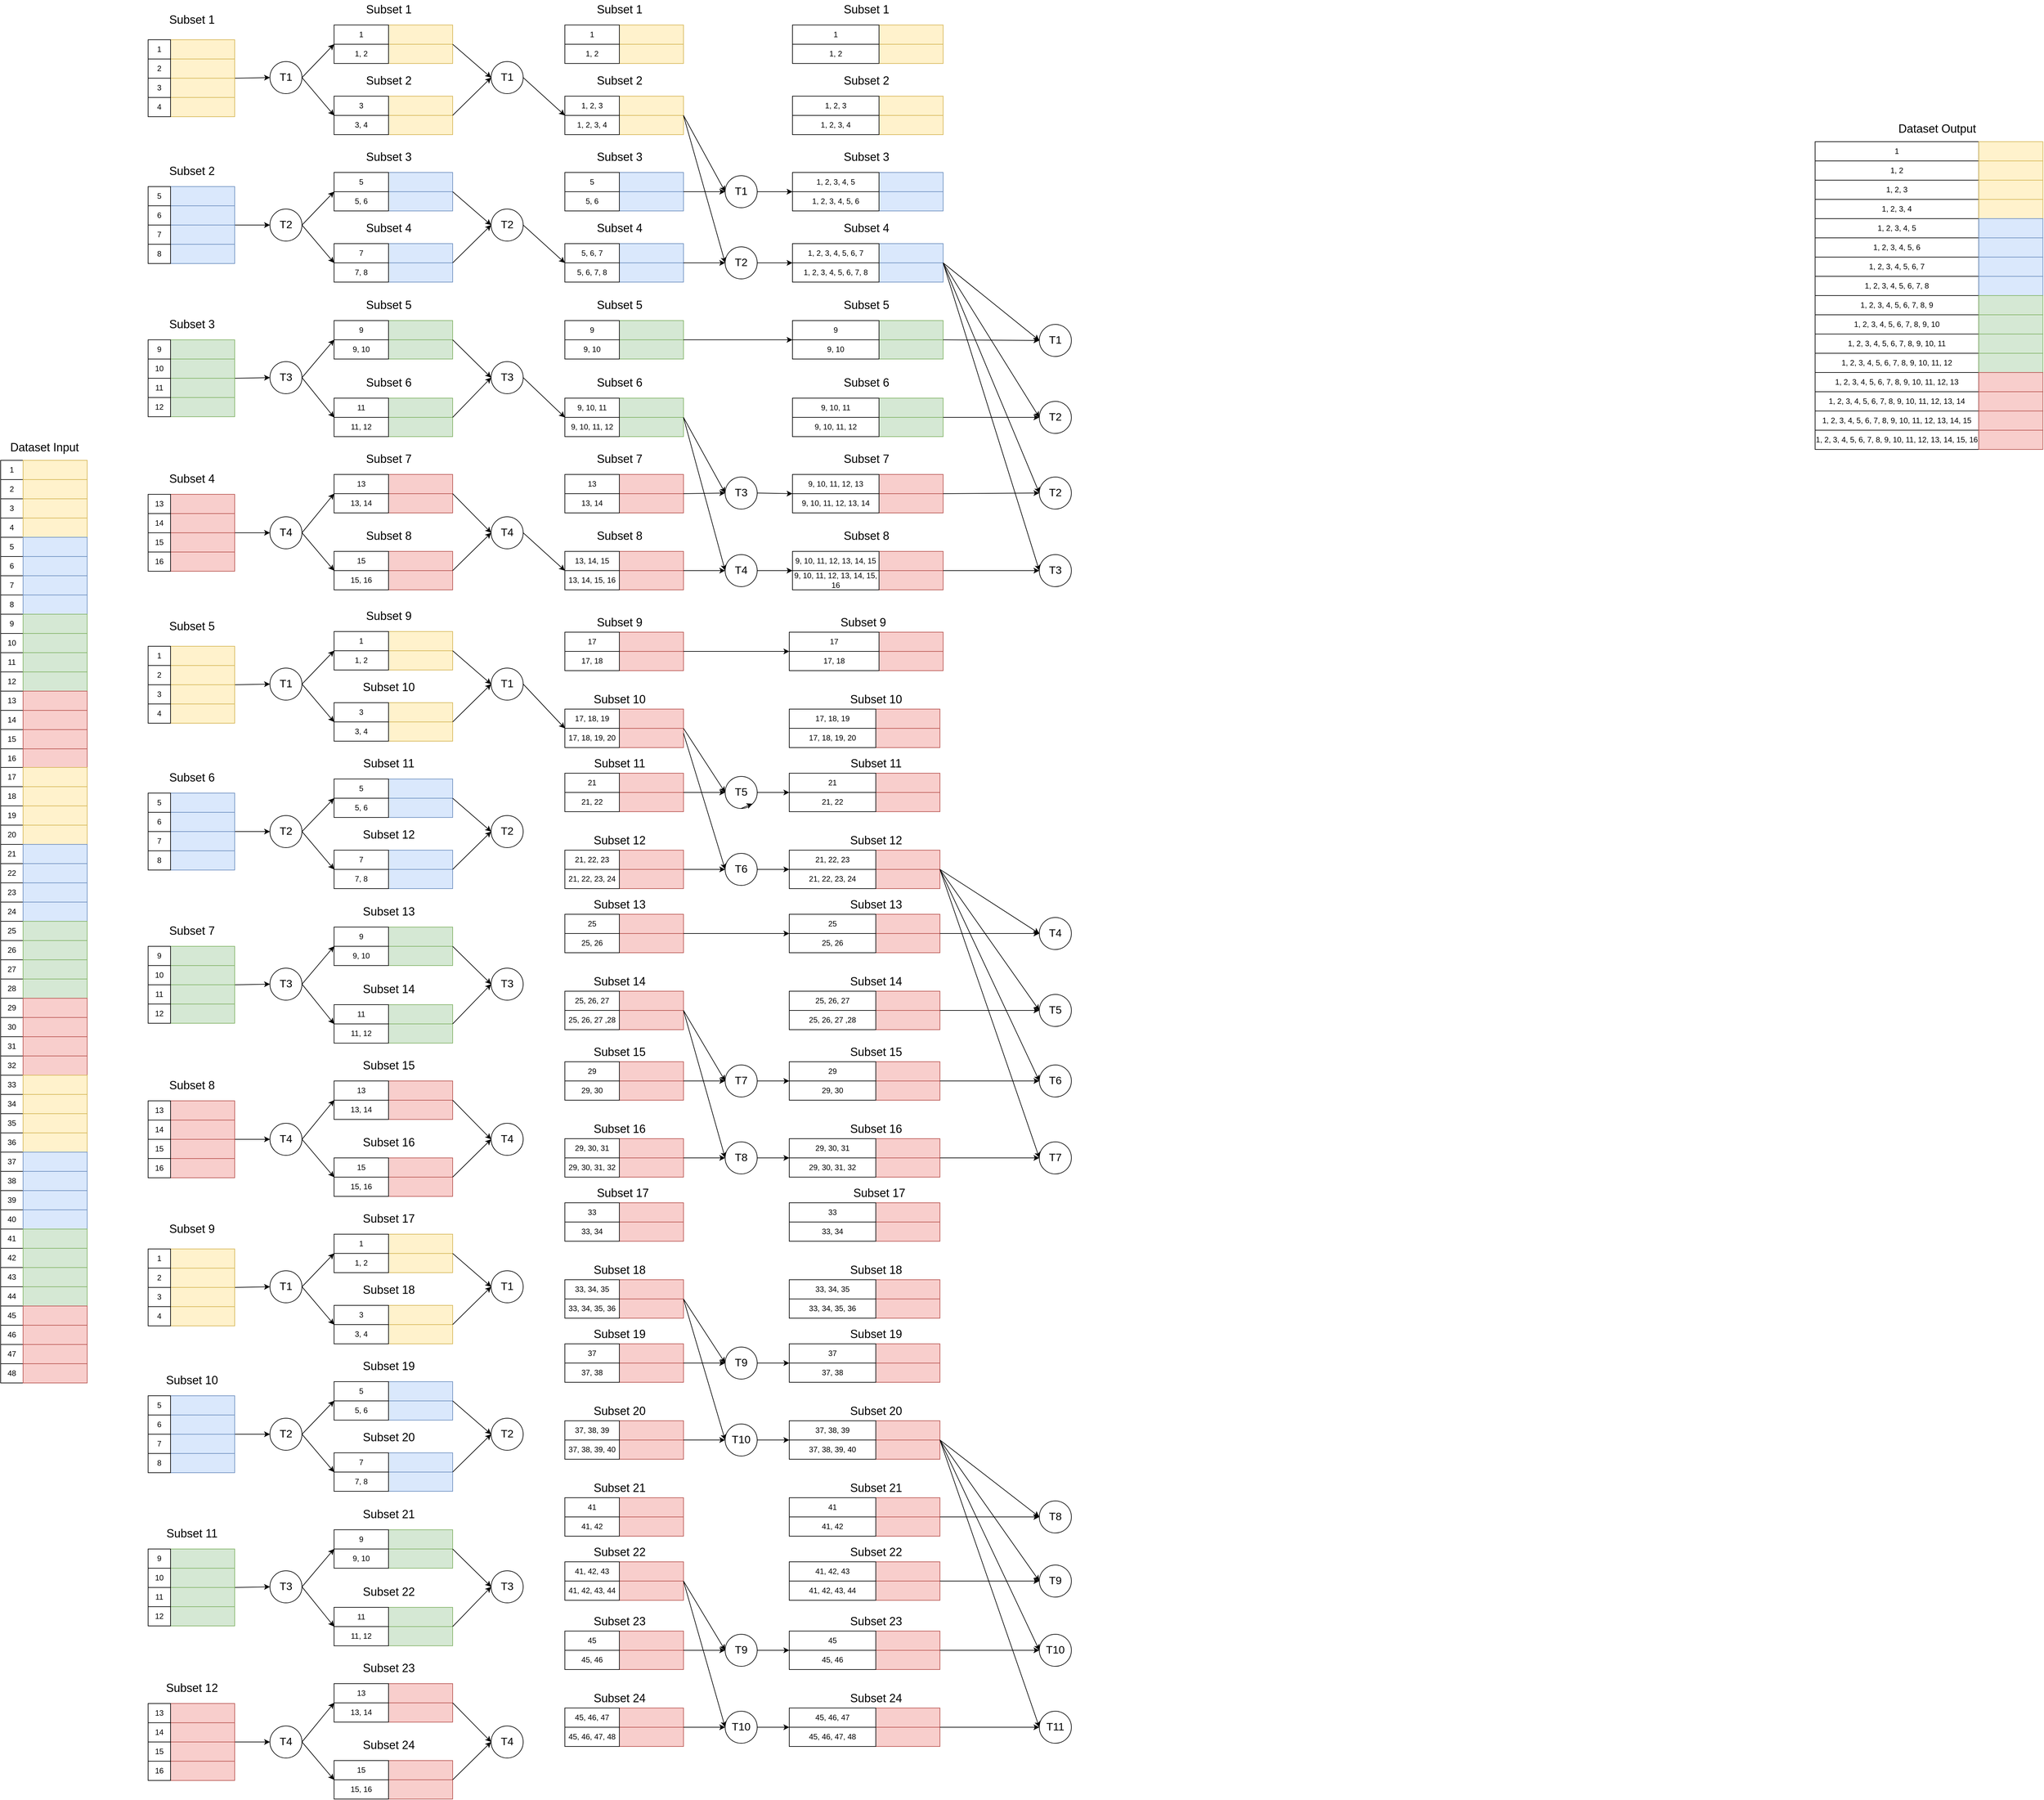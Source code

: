 <mxfile version="13.7.9" type="device"><diagram id="dkTjwx6MJFYSrNktsRuF" name="Aggregation"><mxGraphModel dx="2677" dy="2006" grid="1" gridSize="10" guides="1" tooltips="1" connect="1" arrows="1" fold="1" page="1" pageScale="1" pageWidth="1169" pageHeight="827" math="0" shadow="0"><root><mxCell id="RD8WWOwevaOaQHhF3gKA-0"/><mxCell id="RD8WWOwevaOaQHhF3gKA-1" parent="RD8WWOwevaOaQHhF3gKA-0"/><mxCell id="RD8WWOwevaOaQHhF3gKA-127" style="edgeStyle=none;rounded=0;orthogonalLoop=1;jettySize=auto;html=1;exitX=1;exitY=0;exitDx=0;exitDy=0;fontSize=17;entryX=0;entryY=0.5;entryDx=0;entryDy=0;" parent="RD8WWOwevaOaQHhF3gKA-1" source="WuxUUng_txfDx3oxmn7n-26" target="RD8WWOwevaOaQHhF3gKA-38" edge="1"><mxGeometry relative="1" as="geometry"><mxPoint x="685" y="320" as="sourcePoint"/></mxGeometry></mxCell><mxCell id="RD8WWOwevaOaQHhF3gKA-129" style="edgeStyle=none;rounded=0;orthogonalLoop=1;jettySize=auto;html=1;exitX=1;exitY=0;exitDx=0;exitDy=0;entryX=0;entryY=0.5;entryDx=0;entryDy=0;fontSize=17;" parent="RD8WWOwevaOaQHhF3gKA-1" source="WuxUUng_txfDx3oxmn7n-39" target="RD8WWOwevaOaQHhF3gKA-39" edge="1"><mxGeometry relative="1" as="geometry"><mxPoint x="685" y="500" as="sourcePoint"/></mxGeometry></mxCell><mxCell id="RD8WWOwevaOaQHhF3gKA-131" style="edgeStyle=none;rounded=0;orthogonalLoop=1;jettySize=auto;html=1;exitX=1;exitY=0;exitDx=0;exitDy=0;entryX=0;entryY=0.5;entryDx=0;entryDy=0;fontSize=17;" parent="RD8WWOwevaOaQHhF3gKA-1" source="WuxUUng_txfDx3oxmn7n-52" target="RD8WWOwevaOaQHhF3gKA-40" edge="1"><mxGeometry relative="1" as="geometry"><mxPoint x="685" y="670" as="sourcePoint"/></mxGeometry></mxCell><mxCell id="WuxUUng_txfDx3oxmn7n-13" value="" style="group" parent="RD8WWOwevaOaQHhF3gKA-1" vertex="1" connectable="0"><mxGeometry x="20" y="637" width="135" height="515" as="geometry"/></mxCell><mxCell id="RD8WWOwevaOaQHhF3gKA-2" value="Dataset Input" style="text;html=1;align=center;verticalAlign=middle;resizable=0;points=[];autosize=1;fontSize=18;" parent="WuxUUng_txfDx3oxmn7n-13" vertex="1"><mxGeometry x="7.5" width="120" height="30" as="geometry"/></mxCell><mxCell id="WuxUUng_txfDx3oxmn7n-1" value="" style="group" parent="WuxUUng_txfDx3oxmn7n-13" vertex="1" connectable="0"><mxGeometry y="35" width="135" height="480" as="geometry"/></mxCell><mxCell id="RD8WWOwevaOaQHhF3gKA-20" value="" style="group;fontSize=17;" parent="WuxUUng_txfDx3oxmn7n-1" vertex="1" connectable="0"><mxGeometry width="35" height="480" as="geometry"/></mxCell><mxCell id="RD8WWOwevaOaQHhF3gKA-21" value="1" style="rounded=0;whiteSpace=wrap;html=1;" parent="RD8WWOwevaOaQHhF3gKA-20" vertex="1"><mxGeometry width="35" height="30" as="geometry"/></mxCell><mxCell id="RD8WWOwevaOaQHhF3gKA-22" value="2" style="rounded=0;whiteSpace=wrap;html=1;" parent="RD8WWOwevaOaQHhF3gKA-20" vertex="1"><mxGeometry y="30" width="35" height="30" as="geometry"/></mxCell><mxCell id="RD8WWOwevaOaQHhF3gKA-23" value="3" style="rounded=0;whiteSpace=wrap;html=1;" parent="RD8WWOwevaOaQHhF3gKA-20" vertex="1"><mxGeometry y="60" width="35" height="30" as="geometry"/></mxCell><mxCell id="RD8WWOwevaOaQHhF3gKA-24" value="4" style="rounded=0;whiteSpace=wrap;html=1;" parent="RD8WWOwevaOaQHhF3gKA-20" vertex="1"><mxGeometry y="90" width="35" height="30" as="geometry"/></mxCell><mxCell id="RD8WWOwevaOaQHhF3gKA-25" value="5" style="rounded=0;whiteSpace=wrap;html=1;" parent="RD8WWOwevaOaQHhF3gKA-20" vertex="1"><mxGeometry y="120" width="35" height="30" as="geometry"/></mxCell><mxCell id="RD8WWOwevaOaQHhF3gKA-26" value="6" style="rounded=0;whiteSpace=wrap;html=1;" parent="RD8WWOwevaOaQHhF3gKA-20" vertex="1"><mxGeometry y="150" width="35" height="30" as="geometry"/></mxCell><mxCell id="RD8WWOwevaOaQHhF3gKA-27" value="7" style="rounded=0;whiteSpace=wrap;html=1;" parent="RD8WWOwevaOaQHhF3gKA-20" vertex="1"><mxGeometry y="180" width="35" height="30" as="geometry"/></mxCell><mxCell id="RD8WWOwevaOaQHhF3gKA-28" value="8" style="rounded=0;whiteSpace=wrap;html=1;" parent="RD8WWOwevaOaQHhF3gKA-20" vertex="1"><mxGeometry y="210" width="35" height="30" as="geometry"/></mxCell><mxCell id="RD8WWOwevaOaQHhF3gKA-29" value="9" style="rounded=0;whiteSpace=wrap;html=1;" parent="RD8WWOwevaOaQHhF3gKA-20" vertex="1"><mxGeometry y="240" width="35" height="30" as="geometry"/></mxCell><mxCell id="RD8WWOwevaOaQHhF3gKA-30" value="10" style="rounded=0;whiteSpace=wrap;html=1;" parent="RD8WWOwevaOaQHhF3gKA-20" vertex="1"><mxGeometry y="270" width="35" height="30" as="geometry"/></mxCell><mxCell id="RD8WWOwevaOaQHhF3gKA-31" value="11" style="rounded=0;whiteSpace=wrap;html=1;" parent="RD8WWOwevaOaQHhF3gKA-20" vertex="1"><mxGeometry y="300" width="35" height="30" as="geometry"/></mxCell><mxCell id="RD8WWOwevaOaQHhF3gKA-32" value="12" style="rounded=0;whiteSpace=wrap;html=1;" parent="RD8WWOwevaOaQHhF3gKA-20" vertex="1"><mxGeometry y="330" width="35" height="30" as="geometry"/></mxCell><mxCell id="RD8WWOwevaOaQHhF3gKA-33" value="13" style="rounded=0;whiteSpace=wrap;html=1;" parent="RD8WWOwevaOaQHhF3gKA-20" vertex="1"><mxGeometry y="360" width="35" height="30" as="geometry"/></mxCell><mxCell id="RD8WWOwevaOaQHhF3gKA-34" value="14" style="rounded=0;whiteSpace=wrap;html=1;" parent="RD8WWOwevaOaQHhF3gKA-20" vertex="1"><mxGeometry y="390" width="35" height="30" as="geometry"/></mxCell><mxCell id="RD8WWOwevaOaQHhF3gKA-35" value="15" style="rounded=0;whiteSpace=wrap;html=1;" parent="RD8WWOwevaOaQHhF3gKA-20" vertex="1"><mxGeometry y="420" width="35" height="30" as="geometry"/></mxCell><mxCell id="RD8WWOwevaOaQHhF3gKA-36" value="16" style="rounded=0;whiteSpace=wrap;html=1;" parent="RD8WWOwevaOaQHhF3gKA-20" vertex="1"><mxGeometry y="450" width="35" height="30" as="geometry"/></mxCell><mxCell id="WuxUUng_txfDx3oxmn7n-0" value="" style="group" parent="WuxUUng_txfDx3oxmn7n-1" vertex="1" connectable="0"><mxGeometry x="35" width="100" height="480" as="geometry"/></mxCell><mxCell id="RD8WWOwevaOaQHhF3gKA-4" value="" style="rounded=0;whiteSpace=wrap;html=1;fillColor=#fff2cc;strokeColor=#d6b656;" parent="WuxUUng_txfDx3oxmn7n-0" vertex="1"><mxGeometry width="100" height="30" as="geometry"/></mxCell><mxCell id="RD8WWOwevaOaQHhF3gKA-5" value="" style="rounded=0;whiteSpace=wrap;html=1;fillColor=#fff2cc;strokeColor=#d6b656;" parent="WuxUUng_txfDx3oxmn7n-0" vertex="1"><mxGeometry y="30" width="100" height="30" as="geometry"/></mxCell><mxCell id="RD8WWOwevaOaQHhF3gKA-6" value="" style="rounded=0;whiteSpace=wrap;html=1;fillColor=#fff2cc;strokeColor=#d6b656;" parent="WuxUUng_txfDx3oxmn7n-0" vertex="1"><mxGeometry y="60" width="100" height="30" as="geometry"/></mxCell><mxCell id="RD8WWOwevaOaQHhF3gKA-7" value="" style="rounded=0;whiteSpace=wrap;html=1;fillColor=#fff2cc;strokeColor=#d6b656;" parent="WuxUUng_txfDx3oxmn7n-0" vertex="1"><mxGeometry y="90" width="100" height="30" as="geometry"/></mxCell><mxCell id="RD8WWOwevaOaQHhF3gKA-8" value="" style="rounded=0;whiteSpace=wrap;html=1;fillColor=#dae8fc;strokeColor=#6c8ebf;" parent="WuxUUng_txfDx3oxmn7n-0" vertex="1"><mxGeometry y="120" width="100" height="30" as="geometry"/></mxCell><mxCell id="RD8WWOwevaOaQHhF3gKA-9" value="" style="rounded=0;whiteSpace=wrap;html=1;fillColor=#dae8fc;strokeColor=#6c8ebf;" parent="WuxUUng_txfDx3oxmn7n-0" vertex="1"><mxGeometry y="150" width="100" height="30" as="geometry"/></mxCell><mxCell id="RD8WWOwevaOaQHhF3gKA-10" value="" style="rounded=0;whiteSpace=wrap;html=1;fillColor=#dae8fc;strokeColor=#6c8ebf;" parent="WuxUUng_txfDx3oxmn7n-0" vertex="1"><mxGeometry y="180" width="100" height="30" as="geometry"/></mxCell><mxCell id="RD8WWOwevaOaQHhF3gKA-11" value="" style="rounded=0;whiteSpace=wrap;html=1;fillColor=#dae8fc;strokeColor=#6c8ebf;" parent="WuxUUng_txfDx3oxmn7n-0" vertex="1"><mxGeometry y="210" width="100" height="30" as="geometry"/></mxCell><mxCell id="RD8WWOwevaOaQHhF3gKA-12" value="" style="rounded=0;whiteSpace=wrap;html=1;fillColor=#d5e8d4;strokeColor=#82b366;" parent="WuxUUng_txfDx3oxmn7n-0" vertex="1"><mxGeometry y="240" width="100" height="30" as="geometry"/></mxCell><mxCell id="RD8WWOwevaOaQHhF3gKA-13" value="" style="rounded=0;whiteSpace=wrap;html=1;fillColor=#d5e8d4;strokeColor=#82b366;" parent="WuxUUng_txfDx3oxmn7n-0" vertex="1"><mxGeometry y="270" width="100" height="30" as="geometry"/></mxCell><mxCell id="RD8WWOwevaOaQHhF3gKA-14" value="" style="rounded=0;whiteSpace=wrap;html=1;fillColor=#d5e8d4;strokeColor=#82b366;" parent="WuxUUng_txfDx3oxmn7n-0" vertex="1"><mxGeometry y="300" width="100" height="30" as="geometry"/></mxCell><mxCell id="RD8WWOwevaOaQHhF3gKA-15" value="" style="rounded=0;whiteSpace=wrap;html=1;fillColor=#d5e8d4;strokeColor=#82b366;" parent="WuxUUng_txfDx3oxmn7n-0" vertex="1"><mxGeometry y="330" width="100" height="30" as="geometry"/></mxCell><mxCell id="RD8WWOwevaOaQHhF3gKA-16" value="" style="rounded=0;whiteSpace=wrap;html=1;fillColor=#f8cecc;strokeColor=#b85450;" parent="WuxUUng_txfDx3oxmn7n-0" vertex="1"><mxGeometry y="360" width="100" height="30" as="geometry"/></mxCell><mxCell id="RD8WWOwevaOaQHhF3gKA-17" value="" style="rounded=0;whiteSpace=wrap;html=1;fillColor=#f8cecc;strokeColor=#b85450;" parent="WuxUUng_txfDx3oxmn7n-0" vertex="1"><mxGeometry y="390" width="100" height="30" as="geometry"/></mxCell><mxCell id="RD8WWOwevaOaQHhF3gKA-18" value="" style="rounded=0;whiteSpace=wrap;html=1;fillColor=#f8cecc;strokeColor=#b85450;" parent="WuxUUng_txfDx3oxmn7n-0" vertex="1"><mxGeometry y="420" width="100" height="30" as="geometry"/></mxCell><mxCell id="RD8WWOwevaOaQHhF3gKA-19" value="" style="rounded=0;whiteSpace=wrap;html=1;fillColor=#f8cecc;strokeColor=#b85450;" parent="WuxUUng_txfDx3oxmn7n-0" vertex="1"><mxGeometry y="450" width="100" height="30" as="geometry"/></mxCell><mxCell id="WuxUUng_txfDx3oxmn7n-58" style="edgeStyle=none;rounded=0;orthogonalLoop=1;jettySize=auto;html=1;exitX=1;exitY=0;exitDx=0;exitDy=0;entryX=0;entryY=0.5;entryDx=0;entryDy=0;fontSize=17;" parent="RD8WWOwevaOaQHhF3gKA-1" source="WuxUUng_txfDx3oxmn7n-8" target="WuxUUng_txfDx3oxmn7n-57" edge="1"><mxGeometry relative="1" as="geometry"/></mxCell><mxCell id="WuxUUng_txfDx3oxmn7n-310" value="" style="group" parent="RD8WWOwevaOaQHhF3gKA-1" vertex="1" connectable="0"><mxGeometry x="2850" y="140" width="355.29" height="515" as="geometry"/></mxCell><mxCell id="WuxUUng_txfDx3oxmn7n-246" value="Dataset Output" style="text;html=1;align=center;verticalAlign=middle;resizable=0;points=[];autosize=1;fontSize=18;" parent="WuxUUng_txfDx3oxmn7n-310" vertex="1"><mxGeometry x="120.29" width="140" height="30" as="geometry"/></mxCell><mxCell id="WuxUUng_txfDx3oxmn7n-309" value="" style="group" parent="WuxUUng_txfDx3oxmn7n-310" vertex="1" connectable="0"><mxGeometry y="35" width="355.29" height="480" as="geometry"/></mxCell><mxCell id="WuxUUng_txfDx3oxmn7n-308" value="" style="group" parent="WuxUUng_txfDx3oxmn7n-309" vertex="1" connectable="0"><mxGeometry width="255.294" height="480" as="geometry"/></mxCell><mxCell id="WuxUUng_txfDx3oxmn7n-295" value="" style="group" parent="WuxUUng_txfDx3oxmn7n-308" vertex="1" connectable="0"><mxGeometry y="120" width="255.294" height="120" as="geometry"/></mxCell><mxCell id="WuxUUng_txfDx3oxmn7n-296" value="1, 2, 3, 4, 5" style="rounded=0;whiteSpace=wrap;html=1;" parent="WuxUUng_txfDx3oxmn7n-295" vertex="1"><mxGeometry width="255.294" height="30" as="geometry"/></mxCell><mxCell id="WuxUUng_txfDx3oxmn7n-297" value="1, 2, 3, 4, 5, 6" style="rounded=0;whiteSpace=wrap;html=1;" parent="WuxUUng_txfDx3oxmn7n-295" vertex="1"><mxGeometry y="30" width="255.294" height="30" as="geometry"/></mxCell><mxCell id="WuxUUng_txfDx3oxmn7n-298" value="1, 2, 3, 4, 5, 6, 7" style="rounded=0;whiteSpace=wrap;html=1;" parent="WuxUUng_txfDx3oxmn7n-295" vertex="1"><mxGeometry y="60" width="255.294" height="30" as="geometry"/></mxCell><mxCell id="WuxUUng_txfDx3oxmn7n-299" value="1, 2, 3, 4, 5, 6, 7, 8" style="rounded=0;whiteSpace=wrap;html=1;" parent="WuxUUng_txfDx3oxmn7n-295" vertex="1"><mxGeometry y="90" width="255.294" height="30" as="geometry"/></mxCell><mxCell id="WuxUUng_txfDx3oxmn7n-300" value="" style="group" parent="WuxUUng_txfDx3oxmn7n-308" vertex="1" connectable="0"><mxGeometry width="255.294" height="120" as="geometry"/></mxCell><mxCell id="WuxUUng_txfDx3oxmn7n-301" value="1" style="rounded=0;whiteSpace=wrap;html=1;" parent="WuxUUng_txfDx3oxmn7n-300" vertex="1"><mxGeometry width="255.294" height="30" as="geometry"/></mxCell><mxCell id="WuxUUng_txfDx3oxmn7n-302" value="1, 2" style="rounded=0;whiteSpace=wrap;html=1;" parent="WuxUUng_txfDx3oxmn7n-300" vertex="1"><mxGeometry y="30" width="255.294" height="30" as="geometry"/></mxCell><mxCell id="WuxUUng_txfDx3oxmn7n-303" value="1, 2, 3" style="rounded=0;whiteSpace=wrap;html=1;" parent="WuxUUng_txfDx3oxmn7n-300" vertex="1"><mxGeometry y="60" width="255.294" height="30" as="geometry"/></mxCell><mxCell id="WuxUUng_txfDx3oxmn7n-304" value="1, 2, 3, 4" style="rounded=0;whiteSpace=wrap;html=1;" parent="WuxUUng_txfDx3oxmn7n-300" vertex="1"><mxGeometry y="90" width="255.294" height="30" as="geometry"/></mxCell><mxCell id="WuxUUng_txfDx3oxmn7n-290" value="" style="group" parent="WuxUUng_txfDx3oxmn7n-308" vertex="1" connectable="0"><mxGeometry y="240" width="255.294" height="120" as="geometry"/></mxCell><mxCell id="WuxUUng_txfDx3oxmn7n-291" value="1, 2, 3, 4, 5, 6, 7, 8, 9" style="rounded=0;whiteSpace=wrap;html=1;" parent="WuxUUng_txfDx3oxmn7n-290" vertex="1"><mxGeometry width="255.294" height="30" as="geometry"/></mxCell><mxCell id="WuxUUng_txfDx3oxmn7n-292" value="1, 2, 3, 4, 5, 6, 7, 8, 9, 10" style="rounded=0;whiteSpace=wrap;html=1;" parent="WuxUUng_txfDx3oxmn7n-290" vertex="1"><mxGeometry y="30" width="255.294" height="30" as="geometry"/></mxCell><mxCell id="WuxUUng_txfDx3oxmn7n-293" value="1, 2, 3, 4, 5, 6, 7, 8, 9, 10, 11" style="rounded=0;whiteSpace=wrap;html=1;" parent="WuxUUng_txfDx3oxmn7n-290" vertex="1"><mxGeometry y="60" width="255.294" height="30" as="geometry"/></mxCell><mxCell id="WuxUUng_txfDx3oxmn7n-294" value="1, 2, 3, 4, 5, 6, 7, 8, 9, 10, 11, 12" style="rounded=0;whiteSpace=wrap;html=1;" parent="WuxUUng_txfDx3oxmn7n-290" vertex="1"><mxGeometry y="90" width="255.294" height="30" as="geometry"/></mxCell><mxCell id="WuxUUng_txfDx3oxmn7n-285" value="" style="group" parent="WuxUUng_txfDx3oxmn7n-308" vertex="1" connectable="0"><mxGeometry y="360" width="255.294" height="120" as="geometry"/></mxCell><mxCell id="WuxUUng_txfDx3oxmn7n-286" value="1, 2, 3, 4, 5, 6, 7, 8, 9, 10, 11, 12, 13" style="rounded=0;whiteSpace=wrap;html=1;" parent="WuxUUng_txfDx3oxmn7n-285" vertex="1"><mxGeometry width="255.294" height="30" as="geometry"/></mxCell><mxCell id="WuxUUng_txfDx3oxmn7n-287" value="1, 2, 3, 4, 5, 6, 7, 8, 9, 10, 11, 12, 13, 14" style="rounded=0;whiteSpace=wrap;html=1;" parent="WuxUUng_txfDx3oxmn7n-285" vertex="1"><mxGeometry y="30" width="255.294" height="30" as="geometry"/></mxCell><mxCell id="WuxUUng_txfDx3oxmn7n-288" value="1, 2, 3, 4, 5, 6, 7, 8, 9, 10, 11, 12, 13, 14, 15" style="rounded=0;whiteSpace=wrap;html=1;" parent="WuxUUng_txfDx3oxmn7n-285" vertex="1"><mxGeometry y="60" width="255.294" height="30" as="geometry"/></mxCell><mxCell id="WuxUUng_txfDx3oxmn7n-289" value="1, 2, 3, 4, 5, 6, 7, 8, 9, 10, 11, 12, 13, 14, 15, 16" style="rounded=0;whiteSpace=wrap;html=1;" parent="WuxUUng_txfDx3oxmn7n-285" vertex="1"><mxGeometry y="90" width="255.294" height="30" as="geometry"/></mxCell><mxCell id="WuxUUng_txfDx3oxmn7n-265" value="" style="group" parent="WuxUUng_txfDx3oxmn7n-309" vertex="1" connectable="0"><mxGeometry x="255.29" width="100" height="480" as="geometry"/></mxCell><mxCell id="WuxUUng_txfDx3oxmn7n-266" value="" style="rounded=0;whiteSpace=wrap;html=1;fillColor=#fff2cc;strokeColor=#d6b656;" parent="WuxUUng_txfDx3oxmn7n-265" vertex="1"><mxGeometry width="100" height="30" as="geometry"/></mxCell><mxCell id="WuxUUng_txfDx3oxmn7n-267" value="" style="rounded=0;whiteSpace=wrap;html=1;fillColor=#fff2cc;strokeColor=#d6b656;" parent="WuxUUng_txfDx3oxmn7n-265" vertex="1"><mxGeometry y="30" width="100" height="30" as="geometry"/></mxCell><mxCell id="WuxUUng_txfDx3oxmn7n-268" value="" style="rounded=0;whiteSpace=wrap;html=1;fillColor=#fff2cc;strokeColor=#d6b656;" parent="WuxUUng_txfDx3oxmn7n-265" vertex="1"><mxGeometry y="60" width="100" height="30" as="geometry"/></mxCell><mxCell id="WuxUUng_txfDx3oxmn7n-269" value="" style="rounded=0;whiteSpace=wrap;html=1;fillColor=#fff2cc;strokeColor=#d6b656;" parent="WuxUUng_txfDx3oxmn7n-265" vertex="1"><mxGeometry y="90" width="100" height="30" as="geometry"/></mxCell><mxCell id="WuxUUng_txfDx3oxmn7n-270" value="" style="rounded=0;whiteSpace=wrap;html=1;fillColor=#dae8fc;strokeColor=#6c8ebf;" parent="WuxUUng_txfDx3oxmn7n-265" vertex="1"><mxGeometry y="120" width="100" height="30" as="geometry"/></mxCell><mxCell id="WuxUUng_txfDx3oxmn7n-271" value="" style="rounded=0;whiteSpace=wrap;html=1;fillColor=#dae8fc;strokeColor=#6c8ebf;" parent="WuxUUng_txfDx3oxmn7n-265" vertex="1"><mxGeometry y="150" width="100" height="30" as="geometry"/></mxCell><mxCell id="WuxUUng_txfDx3oxmn7n-272" value="" style="rounded=0;whiteSpace=wrap;html=1;fillColor=#dae8fc;strokeColor=#6c8ebf;" parent="WuxUUng_txfDx3oxmn7n-265" vertex="1"><mxGeometry y="180" width="100" height="30" as="geometry"/></mxCell><mxCell id="WuxUUng_txfDx3oxmn7n-273" value="" style="rounded=0;whiteSpace=wrap;html=1;fillColor=#dae8fc;strokeColor=#6c8ebf;" parent="WuxUUng_txfDx3oxmn7n-265" vertex="1"><mxGeometry y="210" width="100" height="30" as="geometry"/></mxCell><mxCell id="WuxUUng_txfDx3oxmn7n-274" value="" style="rounded=0;whiteSpace=wrap;html=1;fillColor=#d5e8d4;strokeColor=#82b366;" parent="WuxUUng_txfDx3oxmn7n-265" vertex="1"><mxGeometry y="240" width="100" height="30" as="geometry"/></mxCell><mxCell id="WuxUUng_txfDx3oxmn7n-275" value="" style="rounded=0;whiteSpace=wrap;html=1;fillColor=#d5e8d4;strokeColor=#82b366;" parent="WuxUUng_txfDx3oxmn7n-265" vertex="1"><mxGeometry y="270" width="100" height="30" as="geometry"/></mxCell><mxCell id="WuxUUng_txfDx3oxmn7n-276" value="" style="rounded=0;whiteSpace=wrap;html=1;fillColor=#d5e8d4;strokeColor=#82b366;" parent="WuxUUng_txfDx3oxmn7n-265" vertex="1"><mxGeometry y="300" width="100" height="30" as="geometry"/></mxCell><mxCell id="WuxUUng_txfDx3oxmn7n-277" value="" style="rounded=0;whiteSpace=wrap;html=1;fillColor=#d5e8d4;strokeColor=#82b366;" parent="WuxUUng_txfDx3oxmn7n-265" vertex="1"><mxGeometry y="330" width="100" height="30" as="geometry"/></mxCell><mxCell id="WuxUUng_txfDx3oxmn7n-278" value="" style="rounded=0;whiteSpace=wrap;html=1;fillColor=#f8cecc;strokeColor=#b85450;" parent="WuxUUng_txfDx3oxmn7n-265" vertex="1"><mxGeometry y="360" width="100" height="30" as="geometry"/></mxCell><mxCell id="WuxUUng_txfDx3oxmn7n-279" value="" style="rounded=0;whiteSpace=wrap;html=1;fillColor=#f8cecc;strokeColor=#b85450;" parent="WuxUUng_txfDx3oxmn7n-265" vertex="1"><mxGeometry y="390" width="100" height="30" as="geometry"/></mxCell><mxCell id="WuxUUng_txfDx3oxmn7n-280" value="" style="rounded=0;whiteSpace=wrap;html=1;fillColor=#f8cecc;strokeColor=#b85450;" parent="WuxUUng_txfDx3oxmn7n-265" vertex="1"><mxGeometry y="420" width="100" height="30" as="geometry"/></mxCell><mxCell id="WuxUUng_txfDx3oxmn7n-281" value="" style="rounded=0;whiteSpace=wrap;html=1;fillColor=#f8cecc;strokeColor=#b85450;" parent="WuxUUng_txfDx3oxmn7n-265" vertex="1"><mxGeometry y="450" width="100" height="30" as="geometry"/></mxCell><mxCell id="nabSb6jImPM9cm1EDOX_-71" value="" style="group" parent="RD8WWOwevaOaQHhF3gKA-1" vertex="1" connectable="0"><mxGeometry x="540" y="-46" width="185" height="920" as="geometry"/></mxCell><mxCell id="nabSb6jImPM9cm1EDOX_-68" value="" style="group" parent="nabSb6jImPM9cm1EDOX_-71" vertex="1" connectable="0"><mxGeometry x="40" width="90" height="851" as="geometry"/></mxCell><mxCell id="nabSb6jImPM9cm1EDOX_-60" value="Subset 8" style="text;html=1;align=center;verticalAlign=middle;resizable=0;points=[];autosize=1;fontSize=18;" parent="nabSb6jImPM9cm1EDOX_-68" vertex="1"><mxGeometry y="821" width="90" height="30" as="geometry"/></mxCell><mxCell id="nabSb6jImPM9cm1EDOX_-51" value="Subset 7" style="text;html=1;align=center;verticalAlign=middle;resizable=0;points=[];autosize=1;fontSize=18;" parent="nabSb6jImPM9cm1EDOX_-68" vertex="1"><mxGeometry y="701" width="90" height="30" as="geometry"/></mxCell><mxCell id="nabSb6jImPM9cm1EDOX_-41" value="Subset 6" style="text;html=1;align=center;verticalAlign=middle;resizable=0;points=[];autosize=1;fontSize=18;" parent="nabSb6jImPM9cm1EDOX_-68" vertex="1"><mxGeometry y="582" width="90" height="30" as="geometry"/></mxCell><mxCell id="nabSb6jImPM9cm1EDOX_-32" value="Subset 5" style="text;html=1;align=center;verticalAlign=middle;resizable=0;points=[];autosize=1;fontSize=18;" parent="nabSb6jImPM9cm1EDOX_-68" vertex="1"><mxGeometry y="461" width="90" height="30" as="geometry"/></mxCell><mxCell id="nabSb6jImPM9cm1EDOX_-23" value="Subset 4" style="text;html=1;align=center;verticalAlign=middle;resizable=0;points=[];autosize=1;fontSize=18;" parent="nabSb6jImPM9cm1EDOX_-68" vertex="1"><mxGeometry y="341" width="90" height="30" as="geometry"/></mxCell><mxCell id="nabSb6jImPM9cm1EDOX_-14" value="Subset 3" style="text;html=1;align=center;verticalAlign=middle;resizable=0;points=[];autosize=1;fontSize=18;" parent="nabSb6jImPM9cm1EDOX_-68" vertex="1"><mxGeometry y="230" width="90" height="30" as="geometry"/></mxCell><mxCell id="nabSb6jImPM9cm1EDOX_-5" value="Subset 2" style="text;html=1;align=center;verticalAlign=middle;resizable=0;points=[];autosize=1;fontSize=18;" parent="nabSb6jImPM9cm1EDOX_-68" vertex="1"><mxGeometry y="111" width="90" height="30" as="geometry"/></mxCell><mxCell id="WuxUUng_txfDx3oxmn7n-64" value="Subset 1" style="text;html=1;align=center;verticalAlign=middle;resizable=0;points=[];autosize=1;fontSize=18;" parent="nabSb6jImPM9cm1EDOX_-68" vertex="1"><mxGeometry width="90" height="30" as="geometry"/></mxCell><mxCell id="nabSb6jImPM9cm1EDOX_-69" value="" style="group" parent="nabSb6jImPM9cm1EDOX_-71" vertex="1" connectable="0"><mxGeometry x="85" y="39" width="100" height="881" as="geometry"/></mxCell><mxCell id="nabSb6jImPM9cm1EDOX_-62" value="" style="group" parent="nabSb6jImPM9cm1EDOX_-69" vertex="1" connectable="0"><mxGeometry y="821" width="100" height="60" as="geometry"/></mxCell><mxCell id="nabSb6jImPM9cm1EDOX_-63" value="" style="rounded=0;whiteSpace=wrap;html=1;fillColor=#f8cecc;strokeColor=#b85450;" parent="nabSb6jImPM9cm1EDOX_-62" vertex="1"><mxGeometry width="100" height="30" as="geometry"/></mxCell><mxCell id="nabSb6jImPM9cm1EDOX_-64" value="" style="rounded=0;whiteSpace=wrap;html=1;fillColor=#f8cecc;strokeColor=#b85450;" parent="nabSb6jImPM9cm1EDOX_-62" vertex="1"><mxGeometry y="30" width="100" height="30" as="geometry"/></mxCell><mxCell id="nabSb6jImPM9cm1EDOX_-53" value="" style="group" parent="nabSb6jImPM9cm1EDOX_-69" vertex="1" connectable="0"><mxGeometry y="701" width="100" height="60" as="geometry"/></mxCell><mxCell id="nabSb6jImPM9cm1EDOX_-54" value="" style="rounded=0;whiteSpace=wrap;html=1;fillColor=#f8cecc;strokeColor=#b85450;" parent="nabSb6jImPM9cm1EDOX_-53" vertex="1"><mxGeometry width="100" height="30" as="geometry"/></mxCell><mxCell id="nabSb6jImPM9cm1EDOX_-55" value="" style="rounded=0;whiteSpace=wrap;html=1;fillColor=#f8cecc;strokeColor=#b85450;" parent="nabSb6jImPM9cm1EDOX_-53" vertex="1"><mxGeometry y="30" width="100" height="30" as="geometry"/></mxCell><mxCell id="nabSb6jImPM9cm1EDOX_-43" value="" style="group" parent="nabSb6jImPM9cm1EDOX_-69" vertex="1" connectable="0"><mxGeometry y="582" width="100" height="60" as="geometry"/></mxCell><mxCell id="nabSb6jImPM9cm1EDOX_-44" value="" style="rounded=0;whiteSpace=wrap;html=1;fillColor=#d5e8d4;strokeColor=#82b366;" parent="nabSb6jImPM9cm1EDOX_-43" vertex="1"><mxGeometry width="100" height="30" as="geometry"/></mxCell><mxCell id="nabSb6jImPM9cm1EDOX_-45" value="" style="rounded=0;whiteSpace=wrap;html=1;fillColor=#d5e8d4;strokeColor=#82b366;" parent="nabSb6jImPM9cm1EDOX_-43" vertex="1"><mxGeometry y="30" width="100" height="30" as="geometry"/></mxCell><mxCell id="nabSb6jImPM9cm1EDOX_-34" value="" style="group" parent="nabSb6jImPM9cm1EDOX_-69" vertex="1" connectable="0"><mxGeometry y="461" width="100" height="60" as="geometry"/></mxCell><mxCell id="nabSb6jImPM9cm1EDOX_-35" value="" style="rounded=0;whiteSpace=wrap;html=1;fillColor=#d5e8d4;strokeColor=#82b366;" parent="nabSb6jImPM9cm1EDOX_-34" vertex="1"><mxGeometry width="100" height="30" as="geometry"/></mxCell><mxCell id="nabSb6jImPM9cm1EDOX_-36" value="" style="rounded=0;whiteSpace=wrap;html=1;fillColor=#d5e8d4;strokeColor=#82b366;" parent="nabSb6jImPM9cm1EDOX_-34" vertex="1"><mxGeometry y="30" width="100" height="30" as="geometry"/></mxCell><mxCell id="nabSb6jImPM9cm1EDOX_-25" value="" style="group" parent="nabSb6jImPM9cm1EDOX_-69" vertex="1" connectable="0"><mxGeometry y="341" width="100" height="60" as="geometry"/></mxCell><mxCell id="nabSb6jImPM9cm1EDOX_-26" value="" style="rounded=0;whiteSpace=wrap;html=1;fillColor=#dae8fc;strokeColor=#6c8ebf;" parent="nabSb6jImPM9cm1EDOX_-25" vertex="1"><mxGeometry width="100" height="30" as="geometry"/></mxCell><mxCell id="nabSb6jImPM9cm1EDOX_-27" value="" style="rounded=0;whiteSpace=wrap;html=1;fillColor=#dae8fc;strokeColor=#6c8ebf;" parent="nabSb6jImPM9cm1EDOX_-25" vertex="1"><mxGeometry y="30" width="100" height="30" as="geometry"/></mxCell><mxCell id="nabSb6jImPM9cm1EDOX_-49" style="edgeStyle=orthogonalEdgeStyle;rounded=0;orthogonalLoop=1;jettySize=auto;html=1;exitX=0.5;exitY=1;exitDx=0;exitDy=0;" parent="nabSb6jImPM9cm1EDOX_-25" source="nabSb6jImPM9cm1EDOX_-27" target="nabSb6jImPM9cm1EDOX_-27" edge="1"><mxGeometry relative="1" as="geometry"/></mxCell><mxCell id="nabSb6jImPM9cm1EDOX_-16" value="" style="group" parent="nabSb6jImPM9cm1EDOX_-69" vertex="1" connectable="0"><mxGeometry y="230" width="100" height="60" as="geometry"/></mxCell><mxCell id="nabSb6jImPM9cm1EDOX_-17" value="" style="rounded=0;whiteSpace=wrap;html=1;fillColor=#dae8fc;strokeColor=#6c8ebf;" parent="nabSb6jImPM9cm1EDOX_-16" vertex="1"><mxGeometry width="100" height="30" as="geometry"/></mxCell><mxCell id="nabSb6jImPM9cm1EDOX_-18" value="" style="rounded=0;whiteSpace=wrap;html=1;fillColor=#dae8fc;strokeColor=#6c8ebf;" parent="nabSb6jImPM9cm1EDOX_-16" vertex="1"><mxGeometry y="30" width="100" height="30" as="geometry"/></mxCell><mxCell id="nabSb6jImPM9cm1EDOX_-7" value="" style="group" parent="nabSb6jImPM9cm1EDOX_-69" vertex="1" connectable="0"><mxGeometry y="111" width="100" height="60" as="geometry"/></mxCell><mxCell id="nabSb6jImPM9cm1EDOX_-8" value="" style="rounded=0;whiteSpace=wrap;html=1;fillColor=#fff2cc;strokeColor=#d6b656;" parent="nabSb6jImPM9cm1EDOX_-7" vertex="1"><mxGeometry width="100" height="30" as="geometry"/></mxCell><mxCell id="nabSb6jImPM9cm1EDOX_-9" value="" style="rounded=0;whiteSpace=wrap;html=1;fillColor=#fff2cc;strokeColor=#d6b656;" parent="nabSb6jImPM9cm1EDOX_-7" vertex="1"><mxGeometry y="30" width="100" height="30" as="geometry"/></mxCell><mxCell id="nabSb6jImPM9cm1EDOX_-0" value="" style="group" parent="nabSb6jImPM9cm1EDOX_-69" vertex="1" connectable="0"><mxGeometry width="100" height="60" as="geometry"/></mxCell><mxCell id="WuxUUng_txfDx3oxmn7n-103" value="" style="rounded=0;whiteSpace=wrap;html=1;fillColor=#fff2cc;strokeColor=#d6b656;" parent="nabSb6jImPM9cm1EDOX_-0" vertex="1"><mxGeometry width="100" height="30" as="geometry"/></mxCell><mxCell id="WuxUUng_txfDx3oxmn7n-104" value="" style="rounded=0;whiteSpace=wrap;html=1;fillColor=#fff2cc;strokeColor=#d6b656;" parent="nabSb6jImPM9cm1EDOX_-0" vertex="1"><mxGeometry y="30" width="100" height="30" as="geometry"/></mxCell><mxCell id="nabSb6jImPM9cm1EDOX_-70" value="" style="group" parent="nabSb6jImPM9cm1EDOX_-71" vertex="1" connectable="0"><mxGeometry y="39" width="85" height="881" as="geometry"/></mxCell><mxCell id="nabSb6jImPM9cm1EDOX_-65" value="" style="group" parent="nabSb6jImPM9cm1EDOX_-70" vertex="1" connectable="0"><mxGeometry y="821" width="85" height="60" as="geometry"/></mxCell><mxCell id="nabSb6jImPM9cm1EDOX_-66" value="15" style="rounded=0;whiteSpace=wrap;html=1;" parent="nabSb6jImPM9cm1EDOX_-65" vertex="1"><mxGeometry width="85" height="30" as="geometry"/></mxCell><mxCell id="nabSb6jImPM9cm1EDOX_-67" value="15, 16" style="rounded=0;whiteSpace=wrap;html=1;" parent="nabSb6jImPM9cm1EDOX_-65" vertex="1"><mxGeometry y="30" width="85" height="30" as="geometry"/></mxCell><mxCell id="nabSb6jImPM9cm1EDOX_-56" value="" style="group" parent="nabSb6jImPM9cm1EDOX_-70" vertex="1" connectable="0"><mxGeometry y="701" width="85" height="60" as="geometry"/></mxCell><mxCell id="nabSb6jImPM9cm1EDOX_-57" value="13" style="rounded=0;whiteSpace=wrap;html=1;" parent="nabSb6jImPM9cm1EDOX_-56" vertex="1"><mxGeometry width="85" height="30" as="geometry"/></mxCell><mxCell id="nabSb6jImPM9cm1EDOX_-58" value="13, 14" style="rounded=0;whiteSpace=wrap;html=1;" parent="nabSb6jImPM9cm1EDOX_-56" vertex="1"><mxGeometry y="30" width="85" height="30" as="geometry"/></mxCell><mxCell id="nabSb6jImPM9cm1EDOX_-46" value="" style="group" parent="nabSb6jImPM9cm1EDOX_-70" vertex="1" connectable="0"><mxGeometry y="582" width="85" height="60" as="geometry"/></mxCell><mxCell id="nabSb6jImPM9cm1EDOX_-47" value="11" style="rounded=0;whiteSpace=wrap;html=1;" parent="nabSb6jImPM9cm1EDOX_-46" vertex="1"><mxGeometry width="85" height="30" as="geometry"/></mxCell><mxCell id="nabSb6jImPM9cm1EDOX_-48" value="11, 12" style="rounded=0;whiteSpace=wrap;html=1;" parent="nabSb6jImPM9cm1EDOX_-46" vertex="1"><mxGeometry y="30" width="85" height="30" as="geometry"/></mxCell><mxCell id="nabSb6jImPM9cm1EDOX_-37" value="" style="group" parent="nabSb6jImPM9cm1EDOX_-70" vertex="1" connectable="0"><mxGeometry y="461" width="85" height="60" as="geometry"/></mxCell><mxCell id="nabSb6jImPM9cm1EDOX_-38" value="9" style="rounded=0;whiteSpace=wrap;html=1;" parent="nabSb6jImPM9cm1EDOX_-37" vertex="1"><mxGeometry width="85" height="30" as="geometry"/></mxCell><mxCell id="nabSb6jImPM9cm1EDOX_-39" value="9, 10" style="rounded=0;whiteSpace=wrap;html=1;" parent="nabSb6jImPM9cm1EDOX_-37" vertex="1"><mxGeometry y="30" width="85" height="30" as="geometry"/></mxCell><mxCell id="nabSb6jImPM9cm1EDOX_-28" value="" style="group" parent="nabSb6jImPM9cm1EDOX_-70" vertex="1" connectable="0"><mxGeometry y="341" width="85" height="60" as="geometry"/></mxCell><mxCell id="nabSb6jImPM9cm1EDOX_-29" value="7" style="rounded=0;whiteSpace=wrap;html=1;" parent="nabSb6jImPM9cm1EDOX_-28" vertex="1"><mxGeometry width="85" height="30" as="geometry"/></mxCell><mxCell id="nabSb6jImPM9cm1EDOX_-30" value="7, 8" style="rounded=0;whiteSpace=wrap;html=1;" parent="nabSb6jImPM9cm1EDOX_-28" vertex="1"><mxGeometry y="30" width="85" height="30" as="geometry"/></mxCell><mxCell id="nabSb6jImPM9cm1EDOX_-19" value="" style="group" parent="nabSb6jImPM9cm1EDOX_-70" vertex="1" connectable="0"><mxGeometry y="230" width="85" height="60" as="geometry"/></mxCell><mxCell id="nabSb6jImPM9cm1EDOX_-20" value="5" style="rounded=0;whiteSpace=wrap;html=1;" parent="nabSb6jImPM9cm1EDOX_-19" vertex="1"><mxGeometry width="85" height="30" as="geometry"/></mxCell><mxCell id="nabSb6jImPM9cm1EDOX_-21" value="5, 6" style="rounded=0;whiteSpace=wrap;html=1;" parent="nabSb6jImPM9cm1EDOX_-19" vertex="1"><mxGeometry y="30" width="85" height="30" as="geometry"/></mxCell><mxCell id="nabSb6jImPM9cm1EDOX_-10" value="" style="group" parent="nabSb6jImPM9cm1EDOX_-70" vertex="1" connectable="0"><mxGeometry y="111" width="85" height="60" as="geometry"/></mxCell><mxCell id="nabSb6jImPM9cm1EDOX_-11" value="3" style="rounded=0;whiteSpace=wrap;html=1;" parent="nabSb6jImPM9cm1EDOX_-10" vertex="1"><mxGeometry width="85" height="30" as="geometry"/></mxCell><mxCell id="nabSb6jImPM9cm1EDOX_-12" value="3, 4" style="rounded=0;whiteSpace=wrap;html=1;" parent="nabSb6jImPM9cm1EDOX_-10" vertex="1"><mxGeometry y="30" width="85" height="30" as="geometry"/></mxCell><mxCell id="nabSb6jImPM9cm1EDOX_-1" value="" style="group" parent="nabSb6jImPM9cm1EDOX_-70" vertex="1" connectable="0"><mxGeometry width="85" height="60" as="geometry"/></mxCell><mxCell id="WuxUUng_txfDx3oxmn7n-82" value="1" style="rounded=0;whiteSpace=wrap;html=1;" parent="nabSb6jImPM9cm1EDOX_-1" vertex="1"><mxGeometry width="85" height="30" as="geometry"/></mxCell><mxCell id="WuxUUng_txfDx3oxmn7n-83" value="1, 2" style="rounded=0;whiteSpace=wrap;html=1;" parent="nabSb6jImPM9cm1EDOX_-1" vertex="1"><mxGeometry y="30" width="85" height="30" as="geometry"/></mxCell><mxCell id="nabSb6jImPM9cm1EDOX_-72" style="rounded=0;orthogonalLoop=1;jettySize=auto;html=1;exitX=1;exitY=0.5;exitDx=0;exitDy=0;entryX=0;entryY=0;entryDx=0;entryDy=0;" parent="RD8WWOwevaOaQHhF3gKA-1" source="WuxUUng_txfDx3oxmn7n-57" target="WuxUUng_txfDx3oxmn7n-83" edge="1"><mxGeometry relative="1" as="geometry"/></mxCell><mxCell id="nabSb6jImPM9cm1EDOX_-73" style="edgeStyle=none;rounded=0;orthogonalLoop=1;jettySize=auto;html=1;exitX=1;exitY=0.5;exitDx=0;exitDy=0;entryX=0;entryY=0;entryDx=0;entryDy=0;" parent="RD8WWOwevaOaQHhF3gKA-1" source="WuxUUng_txfDx3oxmn7n-57" target="nabSb6jImPM9cm1EDOX_-12" edge="1"><mxGeometry relative="1" as="geometry"/></mxCell><mxCell id="nabSb6jImPM9cm1EDOX_-74" style="edgeStyle=none;rounded=0;orthogonalLoop=1;jettySize=auto;html=1;exitX=1;exitY=0.5;exitDx=0;exitDy=0;entryX=0;entryY=0;entryDx=0;entryDy=0;" parent="RD8WWOwevaOaQHhF3gKA-1" source="RD8WWOwevaOaQHhF3gKA-38" target="nabSb6jImPM9cm1EDOX_-21" edge="1"><mxGeometry relative="1" as="geometry"/></mxCell><mxCell id="nabSb6jImPM9cm1EDOX_-75" style="edgeStyle=none;rounded=0;orthogonalLoop=1;jettySize=auto;html=1;exitX=1;exitY=0.5;exitDx=0;exitDy=0;entryX=0;entryY=1;entryDx=0;entryDy=0;" parent="RD8WWOwevaOaQHhF3gKA-1" source="RD8WWOwevaOaQHhF3gKA-38" target="nabSb6jImPM9cm1EDOX_-29" edge="1"><mxGeometry relative="1" as="geometry"/></mxCell><mxCell id="nabSb6jImPM9cm1EDOX_-76" style="edgeStyle=none;rounded=0;orthogonalLoop=1;jettySize=auto;html=1;exitX=1;exitY=0.5;exitDx=0;exitDy=0;entryX=0;entryY=0;entryDx=0;entryDy=0;" parent="RD8WWOwevaOaQHhF3gKA-1" source="RD8WWOwevaOaQHhF3gKA-39" target="nabSb6jImPM9cm1EDOX_-39" edge="1"><mxGeometry relative="1" as="geometry"/></mxCell><mxCell id="nabSb6jImPM9cm1EDOX_-77" style="edgeStyle=none;rounded=0;orthogonalLoop=1;jettySize=auto;html=1;exitX=1;exitY=0.5;exitDx=0;exitDy=0;entryX=0;entryY=1;entryDx=0;entryDy=0;" parent="RD8WWOwevaOaQHhF3gKA-1" source="RD8WWOwevaOaQHhF3gKA-39" target="nabSb6jImPM9cm1EDOX_-47" edge="1"><mxGeometry relative="1" as="geometry"/></mxCell><mxCell id="nabSb6jImPM9cm1EDOX_-78" style="edgeStyle=none;rounded=0;orthogonalLoop=1;jettySize=auto;html=1;exitX=1;exitY=0.5;exitDx=0;exitDy=0;entryX=0;entryY=1;entryDx=0;entryDy=0;" parent="RD8WWOwevaOaQHhF3gKA-1" source="RD8WWOwevaOaQHhF3gKA-40" target="nabSb6jImPM9cm1EDOX_-57" edge="1"><mxGeometry relative="1" as="geometry"/></mxCell><mxCell id="nabSb6jImPM9cm1EDOX_-79" style="edgeStyle=none;rounded=0;orthogonalLoop=1;jettySize=auto;html=1;exitX=1;exitY=0.5;exitDx=0;exitDy=0;entryX=0;entryY=0;entryDx=0;entryDy=0;" parent="RD8WWOwevaOaQHhF3gKA-1" source="RD8WWOwevaOaQHhF3gKA-40" target="nabSb6jImPM9cm1EDOX_-67" edge="1"><mxGeometry relative="1" as="geometry"/></mxCell><mxCell id="nabSb6jImPM9cm1EDOX_-83" value="" style="group" parent="RD8WWOwevaOaQHhF3gKA-1" vertex="1" connectable="0"><mxGeometry x="250" y="-30" width="135" height="875" as="geometry"/></mxCell><mxCell id="nabSb6jImPM9cm1EDOX_-80" value="" style="group" parent="nabSb6jImPM9cm1EDOX_-83" vertex="1" connectable="0"><mxGeometry x="22.5" width="90" height="746" as="geometry"/></mxCell><mxCell id="WuxUUng_txfDx3oxmn7n-42" value="Subset 4" style="text;html=1;align=center;verticalAlign=middle;resizable=0;points=[];autosize=1;fontSize=18;" parent="nabSb6jImPM9cm1EDOX_-80" vertex="1"><mxGeometry y="716" width="90" height="30" as="geometry"/></mxCell><mxCell id="WuxUUng_txfDx3oxmn7n-29" value="Subset 3" style="text;html=1;align=center;verticalAlign=middle;resizable=0;points=[];autosize=1;fontSize=18;" parent="nabSb6jImPM9cm1EDOX_-80" vertex="1"><mxGeometry y="475" width="90" height="30" as="geometry"/></mxCell><mxCell id="WuxUUng_txfDx3oxmn7n-16" value="Subset 2" style="text;html=1;align=center;verticalAlign=middle;resizable=0;points=[];autosize=1;fontSize=18;" parent="nabSb6jImPM9cm1EDOX_-80" vertex="1"><mxGeometry y="236" width="90" height="30" as="geometry"/></mxCell><mxCell id="RD8WWOwevaOaQHhF3gKA-73" value="Subset 1" style="text;html=1;align=center;verticalAlign=middle;resizable=0;points=[];autosize=1;fontSize=18;" parent="nabSb6jImPM9cm1EDOX_-80" vertex="1"><mxGeometry width="90" height="30" as="geometry"/></mxCell><mxCell id="nabSb6jImPM9cm1EDOX_-81" value="" style="group" parent="nabSb6jImPM9cm1EDOX_-83" vertex="1" connectable="0"><mxGeometry x="35" y="46" width="100" height="829" as="geometry"/></mxCell><mxCell id="WuxUUng_txfDx3oxmn7n-49" value="" style="group" parent="nabSb6jImPM9cm1EDOX_-81" vertex="1" connectable="0"><mxGeometry y="709" width="100" height="120" as="geometry"/></mxCell><mxCell id="WuxUUng_txfDx3oxmn7n-50" value="" style="rounded=0;whiteSpace=wrap;html=1;fillColor=#f8cecc;strokeColor=#b85450;" parent="WuxUUng_txfDx3oxmn7n-49" vertex="1"><mxGeometry width="100" height="30" as="geometry"/></mxCell><mxCell id="WuxUUng_txfDx3oxmn7n-51" value="" style="rounded=0;whiteSpace=wrap;html=1;fillColor=#f8cecc;strokeColor=#b85450;" parent="WuxUUng_txfDx3oxmn7n-49" vertex="1"><mxGeometry y="30" width="100" height="30" as="geometry"/></mxCell><mxCell id="WuxUUng_txfDx3oxmn7n-52" value="" style="rounded=0;whiteSpace=wrap;html=1;fillColor=#f8cecc;strokeColor=#b85450;" parent="WuxUUng_txfDx3oxmn7n-49" vertex="1"><mxGeometry y="60" width="100" height="30" as="geometry"/></mxCell><mxCell id="WuxUUng_txfDx3oxmn7n-53" value="" style="rounded=0;whiteSpace=wrap;html=1;fillColor=#f8cecc;strokeColor=#b85450;" parent="WuxUUng_txfDx3oxmn7n-49" vertex="1"><mxGeometry y="90" width="100" height="30" as="geometry"/></mxCell><mxCell id="WuxUUng_txfDx3oxmn7n-36" value="" style="group" parent="nabSb6jImPM9cm1EDOX_-81" vertex="1" connectable="0"><mxGeometry y="468" width="100" height="120" as="geometry"/></mxCell><mxCell id="WuxUUng_txfDx3oxmn7n-37" value="" style="rounded=0;whiteSpace=wrap;html=1;fillColor=#d5e8d4;strokeColor=#82b366;" parent="WuxUUng_txfDx3oxmn7n-36" vertex="1"><mxGeometry width="100" height="30" as="geometry"/></mxCell><mxCell id="WuxUUng_txfDx3oxmn7n-38" value="" style="rounded=0;whiteSpace=wrap;html=1;fillColor=#d5e8d4;strokeColor=#82b366;" parent="WuxUUng_txfDx3oxmn7n-36" vertex="1"><mxGeometry y="30" width="100" height="30" as="geometry"/></mxCell><mxCell id="WuxUUng_txfDx3oxmn7n-39" value="" style="rounded=0;whiteSpace=wrap;html=1;fillColor=#d5e8d4;strokeColor=#82b366;" parent="WuxUUng_txfDx3oxmn7n-36" vertex="1"><mxGeometry y="60" width="100" height="30" as="geometry"/></mxCell><mxCell id="WuxUUng_txfDx3oxmn7n-40" value="" style="rounded=0;whiteSpace=wrap;html=1;fillColor=#d5e8d4;strokeColor=#82b366;" parent="WuxUUng_txfDx3oxmn7n-36" vertex="1"><mxGeometry y="90" width="100" height="30" as="geometry"/></mxCell><mxCell id="WuxUUng_txfDx3oxmn7n-23" value="" style="group" parent="nabSb6jImPM9cm1EDOX_-81" vertex="1" connectable="0"><mxGeometry y="229" width="100" height="120" as="geometry"/></mxCell><mxCell id="WuxUUng_txfDx3oxmn7n-24" value="" style="rounded=0;whiteSpace=wrap;html=1;fillColor=#dae8fc;strokeColor=#6c8ebf;" parent="WuxUUng_txfDx3oxmn7n-23" vertex="1"><mxGeometry width="100" height="30" as="geometry"/></mxCell><mxCell id="WuxUUng_txfDx3oxmn7n-25" value="" style="rounded=0;whiteSpace=wrap;html=1;fillColor=#dae8fc;strokeColor=#6c8ebf;" parent="WuxUUng_txfDx3oxmn7n-23" vertex="1"><mxGeometry y="30" width="100" height="30" as="geometry"/></mxCell><mxCell id="WuxUUng_txfDx3oxmn7n-26" value="" style="rounded=0;whiteSpace=wrap;html=1;fillColor=#dae8fc;strokeColor=#6c8ebf;" parent="WuxUUng_txfDx3oxmn7n-23" vertex="1"><mxGeometry y="60" width="100" height="30" as="geometry"/></mxCell><mxCell id="WuxUUng_txfDx3oxmn7n-27" value="" style="rounded=0;whiteSpace=wrap;html=1;fillColor=#dae8fc;strokeColor=#6c8ebf;" parent="WuxUUng_txfDx3oxmn7n-23" vertex="1"><mxGeometry y="90" width="100" height="30" as="geometry"/></mxCell><mxCell id="WuxUUng_txfDx3oxmn7n-11" value="" style="group" parent="nabSb6jImPM9cm1EDOX_-81" vertex="1" connectable="0"><mxGeometry width="100" height="120" as="geometry"/></mxCell><mxCell id="WuxUUng_txfDx3oxmn7n-6" value="" style="rounded=0;whiteSpace=wrap;html=1;fillColor=#fff2cc;strokeColor=#d6b656;" parent="WuxUUng_txfDx3oxmn7n-11" vertex="1"><mxGeometry width="100" height="30" as="geometry"/></mxCell><mxCell id="WuxUUng_txfDx3oxmn7n-7" value="" style="rounded=0;whiteSpace=wrap;html=1;fillColor=#fff2cc;strokeColor=#d6b656;" parent="WuxUUng_txfDx3oxmn7n-11" vertex="1"><mxGeometry y="30" width="100" height="30" as="geometry"/></mxCell><mxCell id="WuxUUng_txfDx3oxmn7n-8" value="" style="rounded=0;whiteSpace=wrap;html=1;fillColor=#fff2cc;strokeColor=#d6b656;" parent="WuxUUng_txfDx3oxmn7n-11" vertex="1"><mxGeometry y="60" width="100" height="30" as="geometry"/></mxCell><mxCell id="WuxUUng_txfDx3oxmn7n-9" value="" style="rounded=0;whiteSpace=wrap;html=1;fillColor=#fff2cc;strokeColor=#d6b656;" parent="WuxUUng_txfDx3oxmn7n-11" vertex="1"><mxGeometry y="90" width="100" height="30" as="geometry"/></mxCell><mxCell id="nabSb6jImPM9cm1EDOX_-82" value="" style="group" parent="nabSb6jImPM9cm1EDOX_-83" vertex="1" connectable="0"><mxGeometry y="46" width="35" height="829" as="geometry"/></mxCell><mxCell id="WuxUUng_txfDx3oxmn7n-44" value="" style="group" parent="nabSb6jImPM9cm1EDOX_-82" vertex="1" connectable="0"><mxGeometry y="709" width="35" height="120" as="geometry"/></mxCell><mxCell id="WuxUUng_txfDx3oxmn7n-45" value="13" style="rounded=0;whiteSpace=wrap;html=1;" parent="WuxUUng_txfDx3oxmn7n-44" vertex="1"><mxGeometry width="35" height="30" as="geometry"/></mxCell><mxCell id="WuxUUng_txfDx3oxmn7n-46" value="14" style="rounded=0;whiteSpace=wrap;html=1;" parent="WuxUUng_txfDx3oxmn7n-44" vertex="1"><mxGeometry y="30" width="35" height="30" as="geometry"/></mxCell><mxCell id="WuxUUng_txfDx3oxmn7n-47" value="15" style="rounded=0;whiteSpace=wrap;html=1;" parent="WuxUUng_txfDx3oxmn7n-44" vertex="1"><mxGeometry y="60" width="35" height="30" as="geometry"/></mxCell><mxCell id="WuxUUng_txfDx3oxmn7n-48" value="16" style="rounded=0;whiteSpace=wrap;html=1;" parent="WuxUUng_txfDx3oxmn7n-44" vertex="1"><mxGeometry y="90" width="35" height="30" as="geometry"/></mxCell><mxCell id="WuxUUng_txfDx3oxmn7n-31" value="" style="group" parent="nabSb6jImPM9cm1EDOX_-82" vertex="1" connectable="0"><mxGeometry y="468" width="35" height="120" as="geometry"/></mxCell><mxCell id="WuxUUng_txfDx3oxmn7n-32" value="9" style="rounded=0;whiteSpace=wrap;html=1;" parent="WuxUUng_txfDx3oxmn7n-31" vertex="1"><mxGeometry width="35" height="30" as="geometry"/></mxCell><mxCell id="WuxUUng_txfDx3oxmn7n-33" value="10" style="rounded=0;whiteSpace=wrap;html=1;" parent="WuxUUng_txfDx3oxmn7n-31" vertex="1"><mxGeometry y="30" width="35" height="30" as="geometry"/></mxCell><mxCell id="WuxUUng_txfDx3oxmn7n-34" value="11" style="rounded=0;whiteSpace=wrap;html=1;" parent="WuxUUng_txfDx3oxmn7n-31" vertex="1"><mxGeometry y="60" width="35" height="30" as="geometry"/></mxCell><mxCell id="WuxUUng_txfDx3oxmn7n-35" value="12" style="rounded=0;whiteSpace=wrap;html=1;" parent="WuxUUng_txfDx3oxmn7n-31" vertex="1"><mxGeometry y="90" width="35" height="30" as="geometry"/></mxCell><mxCell id="WuxUUng_txfDx3oxmn7n-18" value="" style="group" parent="nabSb6jImPM9cm1EDOX_-82" vertex="1" connectable="0"><mxGeometry y="229" width="35" height="120" as="geometry"/></mxCell><mxCell id="WuxUUng_txfDx3oxmn7n-19" value="5" style="rounded=0;whiteSpace=wrap;html=1;" parent="WuxUUng_txfDx3oxmn7n-18" vertex="1"><mxGeometry width="35" height="30" as="geometry"/></mxCell><mxCell id="WuxUUng_txfDx3oxmn7n-20" value="6" style="rounded=0;whiteSpace=wrap;html=1;" parent="WuxUUng_txfDx3oxmn7n-18" vertex="1"><mxGeometry y="30" width="35" height="30" as="geometry"/></mxCell><mxCell id="WuxUUng_txfDx3oxmn7n-21" value="7" style="rounded=0;whiteSpace=wrap;html=1;" parent="WuxUUng_txfDx3oxmn7n-18" vertex="1"><mxGeometry y="60" width="35" height="30" as="geometry"/></mxCell><mxCell id="WuxUUng_txfDx3oxmn7n-22" value="8" style="rounded=0;whiteSpace=wrap;html=1;" parent="WuxUUng_txfDx3oxmn7n-18" vertex="1"><mxGeometry y="90" width="35" height="30" as="geometry"/></mxCell><mxCell id="WuxUUng_txfDx3oxmn7n-10" value="" style="group" parent="nabSb6jImPM9cm1EDOX_-82" vertex="1" connectable="0"><mxGeometry width="35" height="120" as="geometry"/></mxCell><mxCell id="WuxUUng_txfDx3oxmn7n-2" value="1" style="rounded=0;whiteSpace=wrap;html=1;" parent="WuxUUng_txfDx3oxmn7n-10" vertex="1"><mxGeometry width="35" height="30" as="geometry"/></mxCell><mxCell id="WuxUUng_txfDx3oxmn7n-3" value="2" style="rounded=0;whiteSpace=wrap;html=1;" parent="WuxUUng_txfDx3oxmn7n-10" vertex="1"><mxGeometry y="30" width="35" height="30" as="geometry"/></mxCell><mxCell id="WuxUUng_txfDx3oxmn7n-4" value="3" style="rounded=0;whiteSpace=wrap;html=1;" parent="WuxUUng_txfDx3oxmn7n-10" vertex="1"><mxGeometry y="60" width="35" height="30" as="geometry"/></mxCell><mxCell id="WuxUUng_txfDx3oxmn7n-5" value="4" style="rounded=0;whiteSpace=wrap;html=1;" parent="WuxUUng_txfDx3oxmn7n-10" vertex="1"><mxGeometry y="90" width="35" height="30" as="geometry"/></mxCell><mxCell id="nabSb6jImPM9cm1EDOX_-84" value="" style="group" parent="RD8WWOwevaOaQHhF3gKA-1" vertex="1" connectable="0"><mxGeometry x="440" y="50" width="50" height="760" as="geometry"/></mxCell><mxCell id="WuxUUng_txfDx3oxmn7n-57" value="T1" style="ellipse;whiteSpace=wrap;html=1;aspect=fixed;fontSize=17;" parent="nabSb6jImPM9cm1EDOX_-84" vertex="1"><mxGeometry width="50" height="50" as="geometry"/></mxCell><mxCell id="RD8WWOwevaOaQHhF3gKA-40" value="T4" style="ellipse;whiteSpace=wrap;html=1;aspect=fixed;fontSize=17;" parent="nabSb6jImPM9cm1EDOX_-84" vertex="1"><mxGeometry y="710" width="50" height="50" as="geometry"/></mxCell><mxCell id="RD8WWOwevaOaQHhF3gKA-38" value="T2" style="ellipse;whiteSpace=wrap;html=1;aspect=fixed;fontSize=17;" parent="nabSb6jImPM9cm1EDOX_-84" vertex="1"><mxGeometry y="230" width="50" height="50" as="geometry"/></mxCell><mxCell id="RD8WWOwevaOaQHhF3gKA-39" value="T3" style="ellipse;whiteSpace=wrap;html=1;aspect=fixed;fontSize=17;" parent="nabSb6jImPM9cm1EDOX_-84" vertex="1"><mxGeometry y="468" width="50" height="50" as="geometry"/></mxCell><mxCell id="nabSb6jImPM9cm1EDOX_-108" value="" style="group" parent="RD8WWOwevaOaQHhF3gKA-1" vertex="1" connectable="0"><mxGeometry x="785" y="50" width="50" height="760" as="geometry"/></mxCell><mxCell id="nabSb6jImPM9cm1EDOX_-109" value="T1" style="ellipse;whiteSpace=wrap;html=1;aspect=fixed;fontSize=17;" parent="nabSb6jImPM9cm1EDOX_-108" vertex="1"><mxGeometry width="50" height="50" as="geometry"/></mxCell><mxCell id="nabSb6jImPM9cm1EDOX_-110" value="T4" style="ellipse;whiteSpace=wrap;html=1;aspect=fixed;fontSize=17;" parent="nabSb6jImPM9cm1EDOX_-108" vertex="1"><mxGeometry y="710" width="50" height="50" as="geometry"/></mxCell><mxCell id="nabSb6jImPM9cm1EDOX_-111" value="T2" style="ellipse;whiteSpace=wrap;html=1;aspect=fixed;fontSize=17;" parent="nabSb6jImPM9cm1EDOX_-108" vertex="1"><mxGeometry y="230" width="50" height="50" as="geometry"/></mxCell><mxCell id="nabSb6jImPM9cm1EDOX_-112" value="T3" style="ellipse;whiteSpace=wrap;html=1;aspect=fixed;fontSize=17;" parent="nabSb6jImPM9cm1EDOX_-108" vertex="1"><mxGeometry y="468" width="50" height="50" as="geometry"/></mxCell><mxCell id="nabSb6jImPM9cm1EDOX_-113" style="edgeStyle=none;rounded=0;orthogonalLoop=1;jettySize=auto;html=1;exitX=1;exitY=0;exitDx=0;exitDy=0;entryX=0;entryY=0.5;entryDx=0;entryDy=0;" parent="RD8WWOwevaOaQHhF3gKA-1" source="WuxUUng_txfDx3oxmn7n-104" target="nabSb6jImPM9cm1EDOX_-109" edge="1"><mxGeometry relative="1" as="geometry"/></mxCell><mxCell id="nabSb6jImPM9cm1EDOX_-115" style="edgeStyle=none;rounded=0;orthogonalLoop=1;jettySize=auto;html=1;exitX=1;exitY=0;exitDx=0;exitDy=0;entryX=0;entryY=0.5;entryDx=0;entryDy=0;" parent="RD8WWOwevaOaQHhF3gKA-1" source="nabSb6jImPM9cm1EDOX_-9" target="nabSb6jImPM9cm1EDOX_-109" edge="1"><mxGeometry relative="1" as="geometry"/></mxCell><mxCell id="nabSb6jImPM9cm1EDOX_-116" style="edgeStyle=none;rounded=0;orthogonalLoop=1;jettySize=auto;html=1;exitX=1;exitY=0;exitDx=0;exitDy=0;entryX=0;entryY=0.5;entryDx=0;entryDy=0;" parent="RD8WWOwevaOaQHhF3gKA-1" source="nabSb6jImPM9cm1EDOX_-18" target="nabSb6jImPM9cm1EDOX_-111" edge="1"><mxGeometry relative="1" as="geometry"/></mxCell><mxCell id="nabSb6jImPM9cm1EDOX_-117" style="edgeStyle=none;rounded=0;orthogonalLoop=1;jettySize=auto;html=1;exitX=1;exitY=0;exitDx=0;exitDy=0;entryX=0;entryY=0.5;entryDx=0;entryDy=0;" parent="RD8WWOwevaOaQHhF3gKA-1" source="nabSb6jImPM9cm1EDOX_-27" target="nabSb6jImPM9cm1EDOX_-111" edge="1"><mxGeometry relative="1" as="geometry"/></mxCell><mxCell id="nabSb6jImPM9cm1EDOX_-118" style="edgeStyle=none;rounded=0;orthogonalLoop=1;jettySize=auto;html=1;exitX=1;exitY=0;exitDx=0;exitDy=0;entryX=0;entryY=0.5;entryDx=0;entryDy=0;" parent="RD8WWOwevaOaQHhF3gKA-1" source="nabSb6jImPM9cm1EDOX_-36" target="nabSb6jImPM9cm1EDOX_-112" edge="1"><mxGeometry relative="1" as="geometry"/></mxCell><mxCell id="nabSb6jImPM9cm1EDOX_-119" style="edgeStyle=none;rounded=0;orthogonalLoop=1;jettySize=auto;html=1;exitX=1;exitY=0;exitDx=0;exitDy=0;entryX=0;entryY=0.5;entryDx=0;entryDy=0;" parent="RD8WWOwevaOaQHhF3gKA-1" source="nabSb6jImPM9cm1EDOX_-45" target="nabSb6jImPM9cm1EDOX_-112" edge="1"><mxGeometry relative="1" as="geometry"/></mxCell><mxCell id="nabSb6jImPM9cm1EDOX_-120" style="edgeStyle=none;rounded=0;orthogonalLoop=1;jettySize=auto;html=1;exitX=1;exitY=0;exitDx=0;exitDy=0;entryX=0;entryY=0.5;entryDx=0;entryDy=0;" parent="RD8WWOwevaOaQHhF3gKA-1" source="nabSb6jImPM9cm1EDOX_-55" target="nabSb6jImPM9cm1EDOX_-110" edge="1"><mxGeometry relative="1" as="geometry"/></mxCell><mxCell id="nabSb6jImPM9cm1EDOX_-121" style="edgeStyle=none;rounded=0;orthogonalLoop=1;jettySize=auto;html=1;exitX=1;exitY=0;exitDx=0;exitDy=0;entryX=0;entryY=0.5;entryDx=0;entryDy=0;" parent="RD8WWOwevaOaQHhF3gKA-1" source="nabSb6jImPM9cm1EDOX_-64" target="nabSb6jImPM9cm1EDOX_-110" edge="1"><mxGeometry relative="1" as="geometry"/></mxCell><mxCell id="nabSb6jImPM9cm1EDOX_-122" value="" style="group" parent="RD8WWOwevaOaQHhF3gKA-1" vertex="1" connectable="0"><mxGeometry x="900" y="-46" width="185" height="920" as="geometry"/></mxCell><mxCell id="nabSb6jImPM9cm1EDOX_-123" value="" style="group" parent="nabSb6jImPM9cm1EDOX_-122" vertex="1" connectable="0"><mxGeometry x="40" width="90" height="851" as="geometry"/></mxCell><mxCell id="nabSb6jImPM9cm1EDOX_-124" value="Subset 8" style="text;html=1;align=center;verticalAlign=middle;resizable=0;points=[];autosize=1;fontSize=18;" parent="nabSb6jImPM9cm1EDOX_-123" vertex="1"><mxGeometry y="821" width="90" height="30" as="geometry"/></mxCell><mxCell id="nabSb6jImPM9cm1EDOX_-125" value="Subset 7" style="text;html=1;align=center;verticalAlign=middle;resizable=0;points=[];autosize=1;fontSize=18;" parent="nabSb6jImPM9cm1EDOX_-123" vertex="1"><mxGeometry y="701" width="90" height="30" as="geometry"/></mxCell><mxCell id="nabSb6jImPM9cm1EDOX_-126" value="Subset 6" style="text;html=1;align=center;verticalAlign=middle;resizable=0;points=[];autosize=1;fontSize=18;" parent="nabSb6jImPM9cm1EDOX_-123" vertex="1"><mxGeometry y="582" width="90" height="30" as="geometry"/></mxCell><mxCell id="nabSb6jImPM9cm1EDOX_-127" value="Subset 5" style="text;html=1;align=center;verticalAlign=middle;resizable=0;points=[];autosize=1;fontSize=18;" parent="nabSb6jImPM9cm1EDOX_-123" vertex="1"><mxGeometry y="461" width="90" height="30" as="geometry"/></mxCell><mxCell id="nabSb6jImPM9cm1EDOX_-128" value="Subset 4" style="text;html=1;align=center;verticalAlign=middle;resizable=0;points=[];autosize=1;fontSize=18;" parent="nabSb6jImPM9cm1EDOX_-123" vertex="1"><mxGeometry y="341" width="90" height="30" as="geometry"/></mxCell><mxCell id="nabSb6jImPM9cm1EDOX_-129" value="Subset 3" style="text;html=1;align=center;verticalAlign=middle;resizable=0;points=[];autosize=1;fontSize=18;" parent="nabSb6jImPM9cm1EDOX_-123" vertex="1"><mxGeometry y="230" width="90" height="30" as="geometry"/></mxCell><mxCell id="nabSb6jImPM9cm1EDOX_-130" value="Subset 2" style="text;html=1;align=center;verticalAlign=middle;resizable=0;points=[];autosize=1;fontSize=18;" parent="nabSb6jImPM9cm1EDOX_-123" vertex="1"><mxGeometry y="111" width="90" height="30" as="geometry"/></mxCell><mxCell id="nabSb6jImPM9cm1EDOX_-131" value="Subset 1" style="text;html=1;align=center;verticalAlign=middle;resizable=0;points=[];autosize=1;fontSize=18;" parent="nabSb6jImPM9cm1EDOX_-123" vertex="1"><mxGeometry width="90" height="30" as="geometry"/></mxCell><mxCell id="nabSb6jImPM9cm1EDOX_-132" value="" style="group" parent="nabSb6jImPM9cm1EDOX_-122" vertex="1" connectable="0"><mxGeometry x="85" y="39" width="100" height="881" as="geometry"/></mxCell><mxCell id="nabSb6jImPM9cm1EDOX_-133" value="" style="group" parent="nabSb6jImPM9cm1EDOX_-132" vertex="1" connectable="0"><mxGeometry y="821" width="100" height="60" as="geometry"/></mxCell><mxCell id="nabSb6jImPM9cm1EDOX_-134" value="" style="rounded=0;whiteSpace=wrap;html=1;fillColor=#f8cecc;strokeColor=#b85450;" parent="nabSb6jImPM9cm1EDOX_-133" vertex="1"><mxGeometry width="100" height="30" as="geometry"/></mxCell><mxCell id="nabSb6jImPM9cm1EDOX_-135" value="" style="rounded=0;whiteSpace=wrap;html=1;fillColor=#f8cecc;strokeColor=#b85450;" parent="nabSb6jImPM9cm1EDOX_-133" vertex="1"><mxGeometry y="30" width="100" height="30" as="geometry"/></mxCell><mxCell id="nabSb6jImPM9cm1EDOX_-136" value="" style="group" parent="nabSb6jImPM9cm1EDOX_-132" vertex="1" connectable="0"><mxGeometry y="701" width="100" height="60" as="geometry"/></mxCell><mxCell id="nabSb6jImPM9cm1EDOX_-137" value="" style="rounded=0;whiteSpace=wrap;html=1;fillColor=#f8cecc;strokeColor=#b85450;" parent="nabSb6jImPM9cm1EDOX_-136" vertex="1"><mxGeometry width="100" height="30" as="geometry"/></mxCell><mxCell id="nabSb6jImPM9cm1EDOX_-138" value="" style="rounded=0;whiteSpace=wrap;html=1;fillColor=#f8cecc;strokeColor=#b85450;" parent="nabSb6jImPM9cm1EDOX_-136" vertex="1"><mxGeometry y="30" width="100" height="30" as="geometry"/></mxCell><mxCell id="nabSb6jImPM9cm1EDOX_-139" value="" style="group" parent="nabSb6jImPM9cm1EDOX_-132" vertex="1" connectable="0"><mxGeometry y="582" width="100" height="60" as="geometry"/></mxCell><mxCell id="nabSb6jImPM9cm1EDOX_-140" value="" style="rounded=0;whiteSpace=wrap;html=1;fillColor=#d5e8d4;strokeColor=#82b366;" parent="nabSb6jImPM9cm1EDOX_-139" vertex="1"><mxGeometry width="100" height="30" as="geometry"/></mxCell><mxCell id="nabSb6jImPM9cm1EDOX_-141" value="" style="rounded=0;whiteSpace=wrap;html=1;fillColor=#d5e8d4;strokeColor=#82b366;" parent="nabSb6jImPM9cm1EDOX_-139" vertex="1"><mxGeometry y="30" width="100" height="30" as="geometry"/></mxCell><mxCell id="nabSb6jImPM9cm1EDOX_-142" value="" style="group" parent="nabSb6jImPM9cm1EDOX_-132" vertex="1" connectable="0"><mxGeometry y="461" width="100" height="60" as="geometry"/></mxCell><mxCell id="nabSb6jImPM9cm1EDOX_-143" value="" style="rounded=0;whiteSpace=wrap;html=1;fillColor=#d5e8d4;strokeColor=#82b366;" parent="nabSb6jImPM9cm1EDOX_-142" vertex="1"><mxGeometry width="100" height="30" as="geometry"/></mxCell><mxCell id="nabSb6jImPM9cm1EDOX_-144" value="" style="rounded=0;whiteSpace=wrap;html=1;fillColor=#d5e8d4;strokeColor=#82b366;" parent="nabSb6jImPM9cm1EDOX_-142" vertex="1"><mxGeometry y="30" width="100" height="30" as="geometry"/></mxCell><mxCell id="nabSb6jImPM9cm1EDOX_-145" value="" style="group" parent="nabSb6jImPM9cm1EDOX_-132" vertex="1" connectable="0"><mxGeometry y="341" width="100" height="60" as="geometry"/></mxCell><mxCell id="nabSb6jImPM9cm1EDOX_-146" value="" style="rounded=0;whiteSpace=wrap;html=1;fillColor=#dae8fc;strokeColor=#6c8ebf;" parent="nabSb6jImPM9cm1EDOX_-145" vertex="1"><mxGeometry width="100" height="30" as="geometry"/></mxCell><mxCell id="nabSb6jImPM9cm1EDOX_-147" value="" style="rounded=0;whiteSpace=wrap;html=1;fillColor=#dae8fc;strokeColor=#6c8ebf;" parent="nabSb6jImPM9cm1EDOX_-145" vertex="1"><mxGeometry y="30" width="100" height="30" as="geometry"/></mxCell><mxCell id="nabSb6jImPM9cm1EDOX_-148" style="edgeStyle=orthogonalEdgeStyle;rounded=0;orthogonalLoop=1;jettySize=auto;html=1;exitX=0.5;exitY=1;exitDx=0;exitDy=0;" parent="nabSb6jImPM9cm1EDOX_-145" source="nabSb6jImPM9cm1EDOX_-147" target="nabSb6jImPM9cm1EDOX_-147" edge="1"><mxGeometry relative="1" as="geometry"/></mxCell><mxCell id="nabSb6jImPM9cm1EDOX_-149" value="" style="group" parent="nabSb6jImPM9cm1EDOX_-132" vertex="1" connectable="0"><mxGeometry y="230" width="100" height="60" as="geometry"/></mxCell><mxCell id="nabSb6jImPM9cm1EDOX_-150" value="" style="rounded=0;whiteSpace=wrap;html=1;fillColor=#dae8fc;strokeColor=#6c8ebf;" parent="nabSb6jImPM9cm1EDOX_-149" vertex="1"><mxGeometry width="100" height="30" as="geometry"/></mxCell><mxCell id="nabSb6jImPM9cm1EDOX_-151" value="" style="rounded=0;whiteSpace=wrap;html=1;fillColor=#dae8fc;strokeColor=#6c8ebf;" parent="nabSb6jImPM9cm1EDOX_-149" vertex="1"><mxGeometry y="30" width="100" height="30" as="geometry"/></mxCell><mxCell id="nabSb6jImPM9cm1EDOX_-152" value="" style="group" parent="nabSb6jImPM9cm1EDOX_-132" vertex="1" connectable="0"><mxGeometry y="111" width="100" height="60" as="geometry"/></mxCell><mxCell id="nabSb6jImPM9cm1EDOX_-153" value="" style="rounded=0;whiteSpace=wrap;html=1;fillColor=#fff2cc;strokeColor=#d6b656;" parent="nabSb6jImPM9cm1EDOX_-152" vertex="1"><mxGeometry width="100" height="30" as="geometry"/></mxCell><mxCell id="nabSb6jImPM9cm1EDOX_-154" value="" style="rounded=0;whiteSpace=wrap;html=1;fillColor=#fff2cc;strokeColor=#d6b656;" parent="nabSb6jImPM9cm1EDOX_-152" vertex="1"><mxGeometry y="30" width="100" height="30" as="geometry"/></mxCell><mxCell id="nabSb6jImPM9cm1EDOX_-155" value="" style="group" parent="nabSb6jImPM9cm1EDOX_-132" vertex="1" connectable="0"><mxGeometry width="100" height="60" as="geometry"/></mxCell><mxCell id="nabSb6jImPM9cm1EDOX_-156" value="" style="rounded=0;whiteSpace=wrap;html=1;fillColor=#fff2cc;strokeColor=#d6b656;" parent="nabSb6jImPM9cm1EDOX_-155" vertex="1"><mxGeometry width="100" height="30" as="geometry"/></mxCell><mxCell id="nabSb6jImPM9cm1EDOX_-157" value="" style="rounded=0;whiteSpace=wrap;html=1;fillColor=#fff2cc;strokeColor=#d6b656;" parent="nabSb6jImPM9cm1EDOX_-155" vertex="1"><mxGeometry y="30" width="100" height="30" as="geometry"/></mxCell><mxCell id="nabSb6jImPM9cm1EDOX_-158" value="" style="group" parent="nabSb6jImPM9cm1EDOX_-122" vertex="1" connectable="0"><mxGeometry y="39" width="85" height="881" as="geometry"/></mxCell><mxCell id="nabSb6jImPM9cm1EDOX_-159" value="" style="group" parent="nabSb6jImPM9cm1EDOX_-158" vertex="1" connectable="0"><mxGeometry y="821" width="85" height="60" as="geometry"/></mxCell><mxCell id="nabSb6jImPM9cm1EDOX_-160" value="13, 14, 15" style="rounded=0;whiteSpace=wrap;html=1;" parent="nabSb6jImPM9cm1EDOX_-159" vertex="1"><mxGeometry width="85" height="30" as="geometry"/></mxCell><mxCell id="nabSb6jImPM9cm1EDOX_-161" value="13, 14, 15, 16" style="rounded=0;whiteSpace=wrap;html=1;" parent="nabSb6jImPM9cm1EDOX_-159" vertex="1"><mxGeometry y="30" width="85" height="30" as="geometry"/></mxCell><mxCell id="nabSb6jImPM9cm1EDOX_-162" value="" style="group" parent="nabSb6jImPM9cm1EDOX_-158" vertex="1" connectable="0"><mxGeometry y="701" width="85" height="60" as="geometry"/></mxCell><mxCell id="nabSb6jImPM9cm1EDOX_-163" value="13" style="rounded=0;whiteSpace=wrap;html=1;" parent="nabSb6jImPM9cm1EDOX_-162" vertex="1"><mxGeometry width="85" height="30" as="geometry"/></mxCell><mxCell id="nabSb6jImPM9cm1EDOX_-164" value="13, 14" style="rounded=0;whiteSpace=wrap;html=1;" parent="nabSb6jImPM9cm1EDOX_-162" vertex="1"><mxGeometry y="30" width="85" height="30" as="geometry"/></mxCell><mxCell id="nabSb6jImPM9cm1EDOX_-165" value="" style="group" parent="nabSb6jImPM9cm1EDOX_-158" vertex="1" connectable="0"><mxGeometry y="582" width="85" height="60" as="geometry"/></mxCell><mxCell id="nabSb6jImPM9cm1EDOX_-166" value="9, 10, 11" style="rounded=0;whiteSpace=wrap;html=1;" parent="nabSb6jImPM9cm1EDOX_-165" vertex="1"><mxGeometry width="85" height="30" as="geometry"/></mxCell><mxCell id="nabSb6jImPM9cm1EDOX_-167" value="9, 10, 11, 12" style="rounded=0;whiteSpace=wrap;html=1;" parent="nabSb6jImPM9cm1EDOX_-165" vertex="1"><mxGeometry y="30" width="85" height="30" as="geometry"/></mxCell><mxCell id="nabSb6jImPM9cm1EDOX_-168" value="" style="group" parent="nabSb6jImPM9cm1EDOX_-158" vertex="1" connectable="0"><mxGeometry y="461" width="85" height="60" as="geometry"/></mxCell><mxCell id="nabSb6jImPM9cm1EDOX_-169" value="9" style="rounded=0;whiteSpace=wrap;html=1;" parent="nabSb6jImPM9cm1EDOX_-168" vertex="1"><mxGeometry width="85" height="30" as="geometry"/></mxCell><mxCell id="nabSb6jImPM9cm1EDOX_-170" value="9, 10" style="rounded=0;whiteSpace=wrap;html=1;" parent="nabSb6jImPM9cm1EDOX_-168" vertex="1"><mxGeometry y="30" width="85" height="30" as="geometry"/></mxCell><mxCell id="nabSb6jImPM9cm1EDOX_-171" value="" style="group" parent="nabSb6jImPM9cm1EDOX_-158" vertex="1" connectable="0"><mxGeometry y="341" width="85" height="60" as="geometry"/></mxCell><mxCell id="nabSb6jImPM9cm1EDOX_-172" value="5, 6, 7" style="rounded=0;whiteSpace=wrap;html=1;" parent="nabSb6jImPM9cm1EDOX_-171" vertex="1"><mxGeometry width="85" height="30" as="geometry"/></mxCell><mxCell id="nabSb6jImPM9cm1EDOX_-173" value="5, 6, 7, 8" style="rounded=0;whiteSpace=wrap;html=1;" parent="nabSb6jImPM9cm1EDOX_-171" vertex="1"><mxGeometry y="30" width="85" height="30" as="geometry"/></mxCell><mxCell id="nabSb6jImPM9cm1EDOX_-174" value="" style="group" parent="nabSb6jImPM9cm1EDOX_-158" vertex="1" connectable="0"><mxGeometry y="230" width="85" height="60" as="geometry"/></mxCell><mxCell id="nabSb6jImPM9cm1EDOX_-175" value="5" style="rounded=0;whiteSpace=wrap;html=1;" parent="nabSb6jImPM9cm1EDOX_-174" vertex="1"><mxGeometry width="85" height="30" as="geometry"/></mxCell><mxCell id="nabSb6jImPM9cm1EDOX_-176" value="5, 6" style="rounded=0;whiteSpace=wrap;html=1;" parent="nabSb6jImPM9cm1EDOX_-174" vertex="1"><mxGeometry y="30" width="85" height="30" as="geometry"/></mxCell><mxCell id="nabSb6jImPM9cm1EDOX_-177" value="" style="group" parent="nabSb6jImPM9cm1EDOX_-158" vertex="1" connectable="0"><mxGeometry y="111" width="85" height="60" as="geometry"/></mxCell><mxCell id="nabSb6jImPM9cm1EDOX_-178" value="1, 2, 3" style="rounded=0;whiteSpace=wrap;html=1;" parent="nabSb6jImPM9cm1EDOX_-177" vertex="1"><mxGeometry width="85" height="30" as="geometry"/></mxCell><mxCell id="nabSb6jImPM9cm1EDOX_-179" value="1, 2, 3, 4" style="rounded=0;whiteSpace=wrap;html=1;" parent="nabSb6jImPM9cm1EDOX_-177" vertex="1"><mxGeometry y="30" width="85" height="30" as="geometry"/></mxCell><mxCell id="nabSb6jImPM9cm1EDOX_-180" value="" style="group" parent="nabSb6jImPM9cm1EDOX_-158" vertex="1" connectable="0"><mxGeometry width="85" height="60" as="geometry"/></mxCell><mxCell id="nabSb6jImPM9cm1EDOX_-181" value="1" style="rounded=0;whiteSpace=wrap;html=1;" parent="nabSb6jImPM9cm1EDOX_-180" vertex="1"><mxGeometry width="85" height="30" as="geometry"/></mxCell><mxCell id="nabSb6jImPM9cm1EDOX_-182" value="1, 2" style="rounded=0;whiteSpace=wrap;html=1;" parent="nabSb6jImPM9cm1EDOX_-180" vertex="1"><mxGeometry y="30" width="85" height="30" as="geometry"/></mxCell><mxCell id="nabSb6jImPM9cm1EDOX_-184" style="edgeStyle=none;rounded=0;orthogonalLoop=1;jettySize=auto;html=1;exitX=1;exitY=0.5;exitDx=0;exitDy=0;entryX=0;entryY=0;entryDx=0;entryDy=0;" parent="RD8WWOwevaOaQHhF3gKA-1" source="nabSb6jImPM9cm1EDOX_-109" target="nabSb6jImPM9cm1EDOX_-179" edge="1"><mxGeometry relative="1" as="geometry"/></mxCell><mxCell id="nabSb6jImPM9cm1EDOX_-186" style="edgeStyle=none;rounded=0;orthogonalLoop=1;jettySize=auto;html=1;exitX=1;exitY=0.5;exitDx=0;exitDy=0;entryX=0;entryY=0;entryDx=0;entryDy=0;" parent="RD8WWOwevaOaQHhF3gKA-1" source="nabSb6jImPM9cm1EDOX_-111" target="nabSb6jImPM9cm1EDOX_-173" edge="1"><mxGeometry relative="1" as="geometry"/></mxCell><mxCell id="nabSb6jImPM9cm1EDOX_-188" style="edgeStyle=none;rounded=0;orthogonalLoop=1;jettySize=auto;html=1;exitX=1;exitY=0.5;exitDx=0;exitDy=0;entryX=0;entryY=0;entryDx=0;entryDy=0;" parent="RD8WWOwevaOaQHhF3gKA-1" source="nabSb6jImPM9cm1EDOX_-112" target="nabSb6jImPM9cm1EDOX_-167" edge="1"><mxGeometry relative="1" as="geometry"/></mxCell><mxCell id="nabSb6jImPM9cm1EDOX_-190" style="edgeStyle=none;rounded=0;orthogonalLoop=1;jettySize=auto;html=1;exitX=1;exitY=0.5;exitDx=0;exitDy=0;entryX=0;entryY=0;entryDx=0;entryDy=0;" parent="RD8WWOwevaOaQHhF3gKA-1" source="nabSb6jImPM9cm1EDOX_-110" target="nabSb6jImPM9cm1EDOX_-161" edge="1"><mxGeometry relative="1" as="geometry"/></mxCell><mxCell id="nabSb6jImPM9cm1EDOX_-276" style="edgeStyle=none;rounded=0;orthogonalLoop=1;jettySize=auto;html=1;exitX=1;exitY=0.5;exitDx=0;exitDy=0;entryX=0;entryY=0;entryDx=0;entryDy=0;" parent="RD8WWOwevaOaQHhF3gKA-1" source="nabSb6jImPM9cm1EDOX_-262" target="nabSb6jImPM9cm1EDOX_-245" edge="1"><mxGeometry relative="1" as="geometry"/></mxCell><mxCell id="nabSb6jImPM9cm1EDOX_-262" value="T1" style="ellipse;whiteSpace=wrap;html=1;aspect=fixed;fontSize=17;" parent="RD8WWOwevaOaQHhF3gKA-1" vertex="1"><mxGeometry x="1150" y="228" width="50" height="50" as="geometry"/></mxCell><mxCell id="nabSb6jImPM9cm1EDOX_-263" style="edgeStyle=none;rounded=0;orthogonalLoop=1;jettySize=auto;html=1;exitX=1;exitY=0;exitDx=0;exitDy=0;entryX=0;entryY=0.5;entryDx=0;entryDy=0;" parent="RD8WWOwevaOaQHhF3gKA-1" source="nabSb6jImPM9cm1EDOX_-154" target="nabSb6jImPM9cm1EDOX_-262" edge="1"><mxGeometry relative="1" as="geometry"/></mxCell><mxCell id="nabSb6jImPM9cm1EDOX_-264" style="edgeStyle=none;rounded=0;orthogonalLoop=1;jettySize=auto;html=1;exitX=1;exitY=0;exitDx=0;exitDy=0;entryX=0;entryY=0.5;entryDx=0;entryDy=0;" parent="RD8WWOwevaOaQHhF3gKA-1" source="nabSb6jImPM9cm1EDOX_-151" target="nabSb6jImPM9cm1EDOX_-262" edge="1"><mxGeometry relative="1" as="geometry"><mxPoint x="1150" y="268" as="targetPoint"/></mxGeometry></mxCell><mxCell id="nabSb6jImPM9cm1EDOX_-277" style="edgeStyle=none;rounded=0;orthogonalLoop=1;jettySize=auto;html=1;exitX=1;exitY=0.5;exitDx=0;exitDy=0;entryX=0;entryY=1;entryDx=0;entryDy=0;" parent="RD8WWOwevaOaQHhF3gKA-1" source="nabSb6jImPM9cm1EDOX_-265" target="nabSb6jImPM9cm1EDOX_-241" edge="1"><mxGeometry relative="1" as="geometry"/></mxCell><mxCell id="nabSb6jImPM9cm1EDOX_-265" value="T2" style="ellipse;whiteSpace=wrap;html=1;aspect=fixed;fontSize=17;" parent="RD8WWOwevaOaQHhF3gKA-1" vertex="1"><mxGeometry x="1150" y="339" width="50" height="50" as="geometry"/></mxCell><mxCell id="nabSb6jImPM9cm1EDOX_-266" style="edgeStyle=none;rounded=0;orthogonalLoop=1;jettySize=auto;html=1;entryX=0;entryY=0.5;entryDx=0;entryDy=0;exitX=1;exitY=1;exitDx=0;exitDy=0;" parent="RD8WWOwevaOaQHhF3gKA-1" source="nabSb6jImPM9cm1EDOX_-153" target="nabSb6jImPM9cm1EDOX_-265" edge="1"><mxGeometry relative="1" as="geometry"><mxPoint x="1140" y="370" as="sourcePoint"/></mxGeometry></mxCell><mxCell id="nabSb6jImPM9cm1EDOX_-267" style="edgeStyle=none;rounded=0;orthogonalLoop=1;jettySize=auto;html=1;exitX=1;exitY=0;exitDx=0;exitDy=0;entryX=0;entryY=0.5;entryDx=0;entryDy=0;" parent="RD8WWOwevaOaQHhF3gKA-1" source="nabSb6jImPM9cm1EDOX_-147" target="nabSb6jImPM9cm1EDOX_-265" edge="1"><mxGeometry relative="1" as="geometry"/></mxCell><mxCell id="nabSb6jImPM9cm1EDOX_-280" style="edgeStyle=none;rounded=0;orthogonalLoop=1;jettySize=auto;html=1;exitX=1;exitY=0.5;exitDx=0;exitDy=0;entryX=0;entryY=0;entryDx=0;entryDy=0;" parent="RD8WWOwevaOaQHhF3gKA-1" source="nabSb6jImPM9cm1EDOX_-268" target="nabSb6jImPM9cm1EDOX_-233" edge="1"><mxGeometry relative="1" as="geometry"/></mxCell><mxCell id="nabSb6jImPM9cm1EDOX_-268" value="T3" style="ellipse;whiteSpace=wrap;html=1;aspect=fixed;fontSize=17;" parent="RD8WWOwevaOaQHhF3gKA-1" vertex="1"><mxGeometry x="1150" y="698" width="50" height="50" as="geometry"/></mxCell><mxCell id="nabSb6jImPM9cm1EDOX_-269" style="edgeStyle=none;rounded=0;orthogonalLoop=1;jettySize=auto;html=1;exitX=1;exitY=0;exitDx=0;exitDy=0;entryX=0;entryY=0.5;entryDx=0;entryDy=0;" parent="RD8WWOwevaOaQHhF3gKA-1" source="nabSb6jImPM9cm1EDOX_-141" target="nabSb6jImPM9cm1EDOX_-268" edge="1"><mxGeometry relative="1" as="geometry"/></mxCell><mxCell id="nabSb6jImPM9cm1EDOX_-270" style="edgeStyle=none;rounded=0;orthogonalLoop=1;jettySize=auto;html=1;exitX=1;exitY=0;exitDx=0;exitDy=0;entryX=0;entryY=0.5;entryDx=0;entryDy=0;" parent="RD8WWOwevaOaQHhF3gKA-1" source="nabSb6jImPM9cm1EDOX_-138" target="nabSb6jImPM9cm1EDOX_-268" edge="1"><mxGeometry relative="1" as="geometry"/></mxCell><mxCell id="nabSb6jImPM9cm1EDOX_-274" value="" style="group" parent="RD8WWOwevaOaQHhF3gKA-1" vertex="1" connectable="0"><mxGeometry x="1255" y="-46" width="235" height="920" as="geometry"/></mxCell><mxCell id="nabSb6jImPM9cm1EDOX_-201" value="" style="group" parent="nabSb6jImPM9cm1EDOX_-274" vertex="1" connectable="0"><mxGeometry x="135" y="39" width="100" height="881" as="geometry"/></mxCell><mxCell id="nabSb6jImPM9cm1EDOX_-202" value="" style="group" parent="nabSb6jImPM9cm1EDOX_-201" vertex="1" connectable="0"><mxGeometry y="821" width="100" height="60" as="geometry"/></mxCell><mxCell id="nabSb6jImPM9cm1EDOX_-203" value="" style="rounded=0;whiteSpace=wrap;html=1;fillColor=#f8cecc;strokeColor=#b85450;" parent="nabSb6jImPM9cm1EDOX_-202" vertex="1"><mxGeometry width="100" height="30" as="geometry"/></mxCell><mxCell id="nabSb6jImPM9cm1EDOX_-204" value="" style="rounded=0;whiteSpace=wrap;html=1;fillColor=#f8cecc;strokeColor=#b85450;" parent="nabSb6jImPM9cm1EDOX_-202" vertex="1"><mxGeometry y="30" width="100" height="30" as="geometry"/></mxCell><mxCell id="nabSb6jImPM9cm1EDOX_-205" value="" style="group" parent="nabSb6jImPM9cm1EDOX_-201" vertex="1" connectable="0"><mxGeometry y="701" width="100" height="60" as="geometry"/></mxCell><mxCell id="nabSb6jImPM9cm1EDOX_-206" value="" style="rounded=0;whiteSpace=wrap;html=1;fillColor=#f8cecc;strokeColor=#b85450;" parent="nabSb6jImPM9cm1EDOX_-205" vertex="1"><mxGeometry width="100" height="30" as="geometry"/></mxCell><mxCell id="nabSb6jImPM9cm1EDOX_-207" value="" style="rounded=0;whiteSpace=wrap;html=1;fillColor=#f8cecc;strokeColor=#b85450;" parent="nabSb6jImPM9cm1EDOX_-205" vertex="1"><mxGeometry y="30" width="100" height="30" as="geometry"/></mxCell><mxCell id="nabSb6jImPM9cm1EDOX_-208" value="" style="group" parent="nabSb6jImPM9cm1EDOX_-201" vertex="1" connectable="0"><mxGeometry y="582" width="100" height="60" as="geometry"/></mxCell><mxCell id="nabSb6jImPM9cm1EDOX_-209" value="" style="rounded=0;whiteSpace=wrap;html=1;fillColor=#d5e8d4;strokeColor=#82b366;" parent="nabSb6jImPM9cm1EDOX_-208" vertex="1"><mxGeometry width="100" height="30" as="geometry"/></mxCell><mxCell id="nabSb6jImPM9cm1EDOX_-210" value="" style="rounded=0;whiteSpace=wrap;html=1;fillColor=#d5e8d4;strokeColor=#82b366;" parent="nabSb6jImPM9cm1EDOX_-208" vertex="1"><mxGeometry y="30" width="100" height="30" as="geometry"/></mxCell><mxCell id="nabSb6jImPM9cm1EDOX_-211" value="" style="group" parent="nabSb6jImPM9cm1EDOX_-201" vertex="1" connectable="0"><mxGeometry y="461" width="100" height="60" as="geometry"/></mxCell><mxCell id="nabSb6jImPM9cm1EDOX_-212" value="" style="rounded=0;whiteSpace=wrap;html=1;fillColor=#d5e8d4;strokeColor=#82b366;" parent="nabSb6jImPM9cm1EDOX_-211" vertex="1"><mxGeometry width="100" height="30" as="geometry"/></mxCell><mxCell id="nabSb6jImPM9cm1EDOX_-213" value="" style="rounded=0;whiteSpace=wrap;html=1;fillColor=#d5e8d4;strokeColor=#82b366;" parent="nabSb6jImPM9cm1EDOX_-211" vertex="1"><mxGeometry y="30" width="100" height="30" as="geometry"/></mxCell><mxCell id="nabSb6jImPM9cm1EDOX_-214" value="" style="group" parent="nabSb6jImPM9cm1EDOX_-201" vertex="1" connectable="0"><mxGeometry y="341" width="100" height="60" as="geometry"/></mxCell><mxCell id="nabSb6jImPM9cm1EDOX_-215" value="" style="rounded=0;whiteSpace=wrap;html=1;fillColor=#dae8fc;strokeColor=#6c8ebf;" parent="nabSb6jImPM9cm1EDOX_-214" vertex="1"><mxGeometry width="100" height="30" as="geometry"/></mxCell><mxCell id="nabSb6jImPM9cm1EDOX_-216" value="" style="rounded=0;whiteSpace=wrap;html=1;fillColor=#dae8fc;strokeColor=#6c8ebf;" parent="nabSb6jImPM9cm1EDOX_-214" vertex="1"><mxGeometry y="30" width="100" height="30" as="geometry"/></mxCell><mxCell id="nabSb6jImPM9cm1EDOX_-217" style="edgeStyle=orthogonalEdgeStyle;rounded=0;orthogonalLoop=1;jettySize=auto;html=1;exitX=0.5;exitY=1;exitDx=0;exitDy=0;" parent="nabSb6jImPM9cm1EDOX_-214" source="nabSb6jImPM9cm1EDOX_-216" target="nabSb6jImPM9cm1EDOX_-216" edge="1"><mxGeometry relative="1" as="geometry"/></mxCell><mxCell id="nabSb6jImPM9cm1EDOX_-218" value="" style="group" parent="nabSb6jImPM9cm1EDOX_-201" vertex="1" connectable="0"><mxGeometry y="230" width="100" height="60" as="geometry"/></mxCell><mxCell id="nabSb6jImPM9cm1EDOX_-219" value="" style="rounded=0;whiteSpace=wrap;html=1;fillColor=#dae8fc;strokeColor=#6c8ebf;" parent="nabSb6jImPM9cm1EDOX_-218" vertex="1"><mxGeometry width="100" height="30" as="geometry"/></mxCell><mxCell id="nabSb6jImPM9cm1EDOX_-220" value="" style="rounded=0;whiteSpace=wrap;html=1;fillColor=#dae8fc;strokeColor=#6c8ebf;" parent="nabSb6jImPM9cm1EDOX_-218" vertex="1"><mxGeometry y="30" width="100" height="30" as="geometry"/></mxCell><mxCell id="nabSb6jImPM9cm1EDOX_-221" value="" style="group" parent="nabSb6jImPM9cm1EDOX_-201" vertex="1" connectable="0"><mxGeometry y="111" width="100" height="60" as="geometry"/></mxCell><mxCell id="nabSb6jImPM9cm1EDOX_-222" value="" style="rounded=0;whiteSpace=wrap;html=1;fillColor=#fff2cc;strokeColor=#d6b656;" parent="nabSb6jImPM9cm1EDOX_-221" vertex="1"><mxGeometry width="100" height="30" as="geometry"/></mxCell><mxCell id="nabSb6jImPM9cm1EDOX_-223" value="" style="rounded=0;whiteSpace=wrap;html=1;fillColor=#fff2cc;strokeColor=#d6b656;" parent="nabSb6jImPM9cm1EDOX_-221" vertex="1"><mxGeometry y="30" width="100" height="30" as="geometry"/></mxCell><mxCell id="nabSb6jImPM9cm1EDOX_-224" value="" style="group" parent="nabSb6jImPM9cm1EDOX_-201" vertex="1" connectable="0"><mxGeometry width="100" height="60" as="geometry"/></mxCell><mxCell id="nabSb6jImPM9cm1EDOX_-225" value="" style="rounded=0;whiteSpace=wrap;html=1;fillColor=#fff2cc;strokeColor=#d6b656;" parent="nabSb6jImPM9cm1EDOX_-224" vertex="1"><mxGeometry width="100" height="30" as="geometry"/></mxCell><mxCell id="nabSb6jImPM9cm1EDOX_-226" value="" style="rounded=0;whiteSpace=wrap;html=1;fillColor=#fff2cc;strokeColor=#d6b656;" parent="nabSb6jImPM9cm1EDOX_-224" vertex="1"><mxGeometry y="30" width="100" height="30" as="geometry"/></mxCell><mxCell id="nabSb6jImPM9cm1EDOX_-192" value="" style="group" parent="nabSb6jImPM9cm1EDOX_-274" vertex="1" connectable="0"><mxGeometry x="70" width="90" height="851" as="geometry"/></mxCell><mxCell id="nabSb6jImPM9cm1EDOX_-193" value="Subset 8" style="text;html=1;align=center;verticalAlign=middle;resizable=0;points=[];autosize=1;fontSize=18;" parent="nabSb6jImPM9cm1EDOX_-192" vertex="1"><mxGeometry y="821" width="90" height="30" as="geometry"/></mxCell><mxCell id="nabSb6jImPM9cm1EDOX_-194" value="Subset 7" style="text;html=1;align=center;verticalAlign=middle;resizable=0;points=[];autosize=1;fontSize=18;" parent="nabSb6jImPM9cm1EDOX_-192" vertex="1"><mxGeometry y="701" width="90" height="30" as="geometry"/></mxCell><mxCell id="nabSb6jImPM9cm1EDOX_-195" value="Subset 6" style="text;html=1;align=center;verticalAlign=middle;resizable=0;points=[];autosize=1;fontSize=18;" parent="nabSb6jImPM9cm1EDOX_-192" vertex="1"><mxGeometry y="582" width="90" height="30" as="geometry"/></mxCell><mxCell id="nabSb6jImPM9cm1EDOX_-196" value="Subset 5" style="text;html=1;align=center;verticalAlign=middle;resizable=0;points=[];autosize=1;fontSize=18;" parent="nabSb6jImPM9cm1EDOX_-192" vertex="1"><mxGeometry y="461" width="90" height="30" as="geometry"/></mxCell><mxCell id="nabSb6jImPM9cm1EDOX_-197" value="Subset 4" style="text;html=1;align=center;verticalAlign=middle;resizable=0;points=[];autosize=1;fontSize=18;" parent="nabSb6jImPM9cm1EDOX_-192" vertex="1"><mxGeometry y="341" width="90" height="30" as="geometry"/></mxCell><mxCell id="nabSb6jImPM9cm1EDOX_-198" value="Subset 3" style="text;html=1;align=center;verticalAlign=middle;resizable=0;points=[];autosize=1;fontSize=18;" parent="nabSb6jImPM9cm1EDOX_-192" vertex="1"><mxGeometry y="230" width="90" height="30" as="geometry"/></mxCell><mxCell id="nabSb6jImPM9cm1EDOX_-199" value="Subset 2" style="text;html=1;align=center;verticalAlign=middle;resizable=0;points=[];autosize=1;fontSize=18;" parent="nabSb6jImPM9cm1EDOX_-192" vertex="1"><mxGeometry y="111" width="90" height="30" as="geometry"/></mxCell><mxCell id="nabSb6jImPM9cm1EDOX_-200" value="Subset 1" style="text;html=1;align=center;verticalAlign=middle;resizable=0;points=[];autosize=1;fontSize=18;" parent="nabSb6jImPM9cm1EDOX_-192" vertex="1"><mxGeometry width="90" height="30" as="geometry"/></mxCell><mxCell id="nabSb6jImPM9cm1EDOX_-273" value="" style="group" parent="nabSb6jImPM9cm1EDOX_-274" vertex="1" connectable="0"><mxGeometry y="39" width="135" height="881" as="geometry"/></mxCell><mxCell id="nabSb6jImPM9cm1EDOX_-228" value="" style="group" parent="nabSb6jImPM9cm1EDOX_-273" vertex="1" connectable="0"><mxGeometry y="821" width="135" height="60" as="geometry"/></mxCell><mxCell id="nabSb6jImPM9cm1EDOX_-229" value="9, 10, 11, 12, 13, 14, 15" style="rounded=0;whiteSpace=wrap;html=1;" parent="nabSb6jImPM9cm1EDOX_-228" vertex="1"><mxGeometry width="135" height="30" as="geometry"/></mxCell><mxCell id="nabSb6jImPM9cm1EDOX_-230" value="9, 10, 11, 12, 13, 14, 15, 16" style="rounded=0;whiteSpace=wrap;html=1;" parent="nabSb6jImPM9cm1EDOX_-228" vertex="1"><mxGeometry y="30" width="135" height="30" as="geometry"/></mxCell><mxCell id="nabSb6jImPM9cm1EDOX_-231" value="" style="group" parent="nabSb6jImPM9cm1EDOX_-273" vertex="1" connectable="0"><mxGeometry y="701" width="135" height="60" as="geometry"/></mxCell><mxCell id="nabSb6jImPM9cm1EDOX_-232" value="9, 10, 11, 12, 13" style="rounded=0;whiteSpace=wrap;html=1;" parent="nabSb6jImPM9cm1EDOX_-231" vertex="1"><mxGeometry width="135" height="30" as="geometry"/></mxCell><mxCell id="nabSb6jImPM9cm1EDOX_-233" value="9, 10, 11, 12, 13, 14" style="rounded=0;whiteSpace=wrap;html=1;" parent="nabSb6jImPM9cm1EDOX_-231" vertex="1"><mxGeometry y="30" width="135" height="30" as="geometry"/></mxCell><mxCell id="nabSb6jImPM9cm1EDOX_-234" value="" style="group" parent="nabSb6jImPM9cm1EDOX_-273" vertex="1" connectable="0"><mxGeometry y="582" width="135" height="60" as="geometry"/></mxCell><mxCell id="nabSb6jImPM9cm1EDOX_-235" value="9, 10, 11" style="rounded=0;whiteSpace=wrap;html=1;" parent="nabSb6jImPM9cm1EDOX_-234" vertex="1"><mxGeometry width="135" height="30" as="geometry"/></mxCell><mxCell id="nabSb6jImPM9cm1EDOX_-236" value="9, 10, 11, 12" style="rounded=0;whiteSpace=wrap;html=1;" parent="nabSb6jImPM9cm1EDOX_-234" vertex="1"><mxGeometry y="30" width="135" height="30" as="geometry"/></mxCell><mxCell id="nabSb6jImPM9cm1EDOX_-237" value="" style="group" parent="nabSb6jImPM9cm1EDOX_-273" vertex="1" connectable="0"><mxGeometry y="461" width="135" height="60" as="geometry"/></mxCell><mxCell id="nabSb6jImPM9cm1EDOX_-238" value="9" style="rounded=0;whiteSpace=wrap;html=1;" parent="nabSb6jImPM9cm1EDOX_-237" vertex="1"><mxGeometry width="135" height="30" as="geometry"/></mxCell><mxCell id="nabSb6jImPM9cm1EDOX_-239" value="9, 10" style="rounded=0;whiteSpace=wrap;html=1;" parent="nabSb6jImPM9cm1EDOX_-237" vertex="1"><mxGeometry y="30" width="135" height="30" as="geometry"/></mxCell><mxCell id="nabSb6jImPM9cm1EDOX_-240" value="" style="group" parent="nabSb6jImPM9cm1EDOX_-273" vertex="1" connectable="0"><mxGeometry y="341" width="135" height="60" as="geometry"/></mxCell><mxCell id="nabSb6jImPM9cm1EDOX_-241" value="1, 2, 3, 4, 5, 6, 7" style="rounded=0;whiteSpace=wrap;html=1;" parent="nabSb6jImPM9cm1EDOX_-240" vertex="1"><mxGeometry width="135" height="30" as="geometry"/></mxCell><mxCell id="nabSb6jImPM9cm1EDOX_-242" value="1, 2, 3, 4, 5, 6, 7, 8" style="rounded=0;whiteSpace=wrap;html=1;" parent="nabSb6jImPM9cm1EDOX_-240" vertex="1"><mxGeometry y="30" width="135" height="30" as="geometry"/></mxCell><mxCell id="nabSb6jImPM9cm1EDOX_-243" value="" style="group" parent="nabSb6jImPM9cm1EDOX_-273" vertex="1" connectable="0"><mxGeometry y="230" width="135" height="60" as="geometry"/></mxCell><mxCell id="nabSb6jImPM9cm1EDOX_-244" value="1, 2, 3, 4, 5" style="rounded=0;whiteSpace=wrap;html=1;" parent="nabSb6jImPM9cm1EDOX_-243" vertex="1"><mxGeometry width="135" height="30" as="geometry"/></mxCell><mxCell id="nabSb6jImPM9cm1EDOX_-245" value="1, 2, 3, 4, 5, 6" style="rounded=0;whiteSpace=wrap;html=1;" parent="nabSb6jImPM9cm1EDOX_-243" vertex="1"><mxGeometry y="30" width="135" height="30" as="geometry"/></mxCell><mxCell id="nabSb6jImPM9cm1EDOX_-246" value="" style="group" parent="nabSb6jImPM9cm1EDOX_-273" vertex="1" connectable="0"><mxGeometry y="111" width="135" height="60" as="geometry"/></mxCell><mxCell id="nabSb6jImPM9cm1EDOX_-247" value="1, 2, 3" style="rounded=0;whiteSpace=wrap;html=1;" parent="nabSb6jImPM9cm1EDOX_-246" vertex="1"><mxGeometry width="135" height="30" as="geometry"/></mxCell><mxCell id="nabSb6jImPM9cm1EDOX_-248" value="1, 2, 3, 4" style="rounded=0;whiteSpace=wrap;html=1;" parent="nabSb6jImPM9cm1EDOX_-246" vertex="1"><mxGeometry y="30" width="135" height="30" as="geometry"/></mxCell><mxCell id="nabSb6jImPM9cm1EDOX_-249" value="" style="group" parent="nabSb6jImPM9cm1EDOX_-273" vertex="1" connectable="0"><mxGeometry width="135" height="60" as="geometry"/></mxCell><mxCell id="nabSb6jImPM9cm1EDOX_-250" value="1" style="rounded=0;whiteSpace=wrap;html=1;" parent="nabSb6jImPM9cm1EDOX_-249" vertex="1"><mxGeometry width="135" height="30" as="geometry"/></mxCell><mxCell id="nabSb6jImPM9cm1EDOX_-251" value="1, 2" style="rounded=0;whiteSpace=wrap;html=1;" parent="nabSb6jImPM9cm1EDOX_-249" vertex="1"><mxGeometry y="30" width="135" height="30" as="geometry"/></mxCell><mxCell id="H3CVHT8iJvIa34PVwdnn-0" style="rounded=0;orthogonalLoop=1;jettySize=auto;html=1;exitX=1;exitY=0;exitDx=0;exitDy=0;entryX=0;entryY=0;entryDx=0;entryDy=0;" edge="1" parent="RD8WWOwevaOaQHhF3gKA-1" source="nabSb6jImPM9cm1EDOX_-144" target="nabSb6jImPM9cm1EDOX_-239"><mxGeometry relative="1" as="geometry"/></mxCell><mxCell id="H3CVHT8iJvIa34PVwdnn-4" style="edgeStyle=none;rounded=0;orthogonalLoop=1;jettySize=auto;html=1;exitX=1;exitY=0.5;exitDx=0;exitDy=0;entryX=0;entryY=1;entryDx=0;entryDy=0;" edge="1" parent="RD8WWOwevaOaQHhF3gKA-1" source="H3CVHT8iJvIa34PVwdnn-1" target="nabSb6jImPM9cm1EDOX_-229"><mxGeometry relative="1" as="geometry"/></mxCell><mxCell id="H3CVHT8iJvIa34PVwdnn-1" value="T4" style="ellipse;whiteSpace=wrap;html=1;aspect=fixed;fontSize=17;" vertex="1" parent="RD8WWOwevaOaQHhF3gKA-1"><mxGeometry x="1150" y="819" width="50" height="50" as="geometry"/></mxCell><mxCell id="H3CVHT8iJvIa34PVwdnn-2" style="edgeStyle=none;rounded=0;orthogonalLoop=1;jettySize=auto;html=1;exitX=1;exitY=1;exitDx=0;exitDy=0;entryX=0;entryY=0.5;entryDx=0;entryDy=0;" edge="1" parent="RD8WWOwevaOaQHhF3gKA-1" source="nabSb6jImPM9cm1EDOX_-140" target="H3CVHT8iJvIa34PVwdnn-1"><mxGeometry relative="1" as="geometry"/></mxCell><mxCell id="H3CVHT8iJvIa34PVwdnn-3" style="edgeStyle=none;rounded=0;orthogonalLoop=1;jettySize=auto;html=1;exitX=1;exitY=0;exitDx=0;exitDy=0;entryX=0;entryY=0.5;entryDx=0;entryDy=0;" edge="1" parent="RD8WWOwevaOaQHhF3gKA-1" source="nabSb6jImPM9cm1EDOX_-135" target="H3CVHT8iJvIa34PVwdnn-1"><mxGeometry relative="1" as="geometry"/></mxCell><mxCell id="H3CVHT8iJvIa34PVwdnn-6" value="" style="group" vertex="1" connectable="0" parent="RD8WWOwevaOaQHhF3gKA-1"><mxGeometry x="985" y="1060" width="100" height="60" as="geometry"/></mxCell><mxCell id="H3CVHT8iJvIa34PVwdnn-7" value="" style="rounded=0;whiteSpace=wrap;html=1;fillColor=#f8cecc;strokeColor=#b85450;" vertex="1" parent="H3CVHT8iJvIa34PVwdnn-6"><mxGeometry width="100" height="30" as="geometry"/></mxCell><mxCell id="H3CVHT8iJvIa34PVwdnn-8" value="" style="rounded=0;whiteSpace=wrap;html=1;fillColor=#f8cecc;strokeColor=#b85450;" vertex="1" parent="H3CVHT8iJvIa34PVwdnn-6"><mxGeometry y="30" width="100" height="30" as="geometry"/></mxCell><mxCell id="H3CVHT8iJvIa34PVwdnn-9" value="" style="group" vertex="1" connectable="0" parent="RD8WWOwevaOaQHhF3gKA-1"><mxGeometry x="985" y="940" width="100" height="60" as="geometry"/></mxCell><mxCell id="H3CVHT8iJvIa34PVwdnn-10" value="" style="rounded=0;whiteSpace=wrap;html=1;fillColor=#f8cecc;strokeColor=#b85450;" vertex="1" parent="H3CVHT8iJvIa34PVwdnn-9"><mxGeometry width="100" height="30" as="geometry"/></mxCell><mxCell id="H3CVHT8iJvIa34PVwdnn-11" value="" style="rounded=0;whiteSpace=wrap;html=1;fillColor=#f8cecc;strokeColor=#b85450;" vertex="1" parent="H3CVHT8iJvIa34PVwdnn-9"><mxGeometry y="30" width="100" height="30" as="geometry"/></mxCell><mxCell id="H3CVHT8iJvIa34PVwdnn-12" value="" style="group" vertex="1" connectable="0" parent="RD8WWOwevaOaQHhF3gKA-1"><mxGeometry x="900" y="1060" width="85" height="60" as="geometry"/></mxCell><mxCell id="H3CVHT8iJvIa34PVwdnn-13" value="17, 18, 19" style="rounded=0;whiteSpace=wrap;html=1;" vertex="1" parent="H3CVHT8iJvIa34PVwdnn-12"><mxGeometry width="85" height="30" as="geometry"/></mxCell><mxCell id="H3CVHT8iJvIa34PVwdnn-14" value="17, 18, 19, 20" style="rounded=0;whiteSpace=wrap;html=1;" vertex="1" parent="H3CVHT8iJvIa34PVwdnn-12"><mxGeometry y="30" width="85" height="30" as="geometry"/></mxCell><mxCell id="H3CVHT8iJvIa34PVwdnn-15" value="" style="group" vertex="1" connectable="0" parent="RD8WWOwevaOaQHhF3gKA-1"><mxGeometry x="900" y="940" width="85" height="60" as="geometry"/></mxCell><mxCell id="H3CVHT8iJvIa34PVwdnn-16" value="17" style="rounded=0;whiteSpace=wrap;html=1;" vertex="1" parent="H3CVHT8iJvIa34PVwdnn-15"><mxGeometry width="85" height="30" as="geometry"/></mxCell><mxCell id="H3CVHT8iJvIa34PVwdnn-17" value="17, 18" style="rounded=0;whiteSpace=wrap;html=1;" vertex="1" parent="H3CVHT8iJvIa34PVwdnn-15"><mxGeometry y="30" width="85" height="30" as="geometry"/></mxCell><mxCell id="H3CVHT8iJvIa34PVwdnn-20" value="" style="group" vertex="1" connectable="0" parent="RD8WWOwevaOaQHhF3gKA-1"><mxGeometry x="985" y="1280" width="100" height="60" as="geometry"/></mxCell><mxCell id="H3CVHT8iJvIa34PVwdnn-21" value="" style="rounded=0;whiteSpace=wrap;html=1;fillColor=#f8cecc;strokeColor=#b85450;" vertex="1" parent="H3CVHT8iJvIa34PVwdnn-20"><mxGeometry width="100" height="30" as="geometry"/></mxCell><mxCell id="H3CVHT8iJvIa34PVwdnn-22" value="" style="rounded=0;whiteSpace=wrap;html=1;fillColor=#f8cecc;strokeColor=#b85450;" vertex="1" parent="H3CVHT8iJvIa34PVwdnn-20"><mxGeometry y="30" width="100" height="30" as="geometry"/></mxCell><mxCell id="H3CVHT8iJvIa34PVwdnn-23" value="" style="group" vertex="1" connectable="0" parent="RD8WWOwevaOaQHhF3gKA-1"><mxGeometry x="985" y="1160" width="100" height="60" as="geometry"/></mxCell><mxCell id="H3CVHT8iJvIa34PVwdnn-24" value="" style="rounded=0;whiteSpace=wrap;html=1;fillColor=#f8cecc;strokeColor=#b85450;" vertex="1" parent="H3CVHT8iJvIa34PVwdnn-23"><mxGeometry width="100" height="30" as="geometry"/></mxCell><mxCell id="H3CVHT8iJvIa34PVwdnn-25" value="" style="rounded=0;whiteSpace=wrap;html=1;fillColor=#f8cecc;strokeColor=#b85450;" vertex="1" parent="H3CVHT8iJvIa34PVwdnn-23"><mxGeometry y="30" width="100" height="30" as="geometry"/></mxCell><mxCell id="H3CVHT8iJvIa34PVwdnn-26" value="" style="group" vertex="1" connectable="0" parent="RD8WWOwevaOaQHhF3gKA-1"><mxGeometry x="900" y="1280" width="85" height="60" as="geometry"/></mxCell><mxCell id="H3CVHT8iJvIa34PVwdnn-27" value="21, 22, 23" style="rounded=0;whiteSpace=wrap;html=1;" vertex="1" parent="H3CVHT8iJvIa34PVwdnn-26"><mxGeometry width="85" height="30" as="geometry"/></mxCell><mxCell id="H3CVHT8iJvIa34PVwdnn-28" value="21, 22, 23, 24" style="rounded=0;whiteSpace=wrap;html=1;" vertex="1" parent="H3CVHT8iJvIa34PVwdnn-26"><mxGeometry y="30" width="85" height="30" as="geometry"/></mxCell><mxCell id="H3CVHT8iJvIa34PVwdnn-29" value="" style="group" vertex="1" connectable="0" parent="RD8WWOwevaOaQHhF3gKA-1"><mxGeometry x="900" y="1160" width="85" height="60" as="geometry"/></mxCell><mxCell id="H3CVHT8iJvIa34PVwdnn-30" value="21" style="rounded=0;whiteSpace=wrap;html=1;" vertex="1" parent="H3CVHT8iJvIa34PVwdnn-29"><mxGeometry width="85" height="30" as="geometry"/></mxCell><mxCell id="H3CVHT8iJvIa34PVwdnn-31" value="21, 22" style="rounded=0;whiteSpace=wrap;html=1;" vertex="1" parent="H3CVHT8iJvIa34PVwdnn-29"><mxGeometry y="30" width="85" height="30" as="geometry"/></mxCell><mxCell id="H3CVHT8iJvIa34PVwdnn-47" value="" style="group" vertex="1" connectable="0" parent="RD8WWOwevaOaQHhF3gKA-1"><mxGeometry x="985" y="1500" width="100" height="60" as="geometry"/></mxCell><mxCell id="H3CVHT8iJvIa34PVwdnn-48" value="" style="rounded=0;whiteSpace=wrap;html=1;fillColor=#f8cecc;strokeColor=#b85450;" vertex="1" parent="H3CVHT8iJvIa34PVwdnn-47"><mxGeometry width="100" height="30" as="geometry"/></mxCell><mxCell id="H3CVHT8iJvIa34PVwdnn-49" value="" style="rounded=0;whiteSpace=wrap;html=1;fillColor=#f8cecc;strokeColor=#b85450;" vertex="1" parent="H3CVHT8iJvIa34PVwdnn-47"><mxGeometry y="30" width="100" height="30" as="geometry"/></mxCell><mxCell id="H3CVHT8iJvIa34PVwdnn-50" value="" style="group" vertex="1" connectable="0" parent="RD8WWOwevaOaQHhF3gKA-1"><mxGeometry x="985" y="1380" width="100" height="60" as="geometry"/></mxCell><mxCell id="H3CVHT8iJvIa34PVwdnn-51" value="" style="rounded=0;whiteSpace=wrap;html=1;fillColor=#f8cecc;strokeColor=#b85450;" vertex="1" parent="H3CVHT8iJvIa34PVwdnn-50"><mxGeometry width="100" height="30" as="geometry"/></mxCell><mxCell id="H3CVHT8iJvIa34PVwdnn-52" value="" style="rounded=0;whiteSpace=wrap;html=1;fillColor=#f8cecc;strokeColor=#b85450;" vertex="1" parent="H3CVHT8iJvIa34PVwdnn-50"><mxGeometry y="30" width="100" height="30" as="geometry"/></mxCell><mxCell id="H3CVHT8iJvIa34PVwdnn-53" value="" style="group" vertex="1" connectable="0" parent="RD8WWOwevaOaQHhF3gKA-1"><mxGeometry x="900" y="1500" width="85" height="60" as="geometry"/></mxCell><mxCell id="H3CVHT8iJvIa34PVwdnn-54" value="25, 26, 27" style="rounded=0;whiteSpace=wrap;html=1;" vertex="1" parent="H3CVHT8iJvIa34PVwdnn-53"><mxGeometry width="85" height="30" as="geometry"/></mxCell><mxCell id="H3CVHT8iJvIa34PVwdnn-55" value="25, 26, 27 ,28" style="rounded=0;whiteSpace=wrap;html=1;" vertex="1" parent="H3CVHT8iJvIa34PVwdnn-53"><mxGeometry y="30" width="85" height="30" as="geometry"/></mxCell><mxCell id="H3CVHT8iJvIa34PVwdnn-56" value="" style="group" vertex="1" connectable="0" parent="RD8WWOwevaOaQHhF3gKA-1"><mxGeometry x="900" y="1380" width="85" height="60" as="geometry"/></mxCell><mxCell id="H3CVHT8iJvIa34PVwdnn-57" value="25" style="rounded=0;whiteSpace=wrap;html=1;" vertex="1" parent="H3CVHT8iJvIa34PVwdnn-56"><mxGeometry width="85" height="30" as="geometry"/></mxCell><mxCell id="H3CVHT8iJvIa34PVwdnn-58" value="25, 26" style="rounded=0;whiteSpace=wrap;html=1;" vertex="1" parent="H3CVHT8iJvIa34PVwdnn-56"><mxGeometry y="30" width="85" height="30" as="geometry"/></mxCell><mxCell id="H3CVHT8iJvIa34PVwdnn-60" value="" style="group" vertex="1" connectable="0" parent="RD8WWOwevaOaQHhF3gKA-1"><mxGeometry x="985" y="1730" width="100" height="60" as="geometry"/></mxCell><mxCell id="H3CVHT8iJvIa34PVwdnn-61" value="" style="rounded=0;whiteSpace=wrap;html=1;fillColor=#f8cecc;strokeColor=#b85450;" vertex="1" parent="H3CVHT8iJvIa34PVwdnn-60"><mxGeometry width="100" height="30" as="geometry"/></mxCell><mxCell id="H3CVHT8iJvIa34PVwdnn-62" value="" style="rounded=0;whiteSpace=wrap;html=1;fillColor=#f8cecc;strokeColor=#b85450;" vertex="1" parent="H3CVHT8iJvIa34PVwdnn-60"><mxGeometry y="30" width="100" height="30" as="geometry"/></mxCell><mxCell id="H3CVHT8iJvIa34PVwdnn-63" value="" style="group" vertex="1" connectable="0" parent="RD8WWOwevaOaQHhF3gKA-1"><mxGeometry x="985" y="1610" width="100" height="60" as="geometry"/></mxCell><mxCell id="H3CVHT8iJvIa34PVwdnn-64" value="" style="rounded=0;whiteSpace=wrap;html=1;fillColor=#f8cecc;strokeColor=#b85450;" vertex="1" parent="H3CVHT8iJvIa34PVwdnn-63"><mxGeometry width="100" height="30" as="geometry"/></mxCell><mxCell id="H3CVHT8iJvIa34PVwdnn-65" value="" style="rounded=0;whiteSpace=wrap;html=1;fillColor=#f8cecc;strokeColor=#b85450;" vertex="1" parent="H3CVHT8iJvIa34PVwdnn-63"><mxGeometry y="30" width="100" height="30" as="geometry"/></mxCell><mxCell id="H3CVHT8iJvIa34PVwdnn-66" value="" style="group" vertex="1" connectable="0" parent="RD8WWOwevaOaQHhF3gKA-1"><mxGeometry x="900" y="1730" width="85" height="60" as="geometry"/></mxCell><mxCell id="H3CVHT8iJvIa34PVwdnn-67" value="29, 30, 31" style="rounded=0;whiteSpace=wrap;html=1;" vertex="1" parent="H3CVHT8iJvIa34PVwdnn-66"><mxGeometry width="85" height="30" as="geometry"/></mxCell><mxCell id="H3CVHT8iJvIa34PVwdnn-68" value="&lt;span&gt;29, 30, 31, 32&lt;/span&gt;" style="rounded=0;whiteSpace=wrap;html=1;" vertex="1" parent="H3CVHT8iJvIa34PVwdnn-66"><mxGeometry y="30" width="85" height="30" as="geometry"/></mxCell><mxCell id="H3CVHT8iJvIa34PVwdnn-69" value="" style="group" vertex="1" connectable="0" parent="RD8WWOwevaOaQHhF3gKA-1"><mxGeometry x="900" y="1610" width="85" height="60" as="geometry"/></mxCell><mxCell id="H3CVHT8iJvIa34PVwdnn-70" value="29" style="rounded=0;whiteSpace=wrap;html=1;" vertex="1" parent="H3CVHT8iJvIa34PVwdnn-69"><mxGeometry width="85" height="30" as="geometry"/></mxCell><mxCell id="H3CVHT8iJvIa34PVwdnn-71" value="29, 30" style="rounded=0;whiteSpace=wrap;html=1;" vertex="1" parent="H3CVHT8iJvIa34PVwdnn-69"><mxGeometry y="30" width="85" height="30" as="geometry"/></mxCell><mxCell id="H3CVHT8iJvIa34PVwdnn-101" value="" style="group" vertex="1" connectable="0" parent="RD8WWOwevaOaQHhF3gKA-1"><mxGeometry x="985" y="1950" width="100" height="60" as="geometry"/></mxCell><mxCell id="H3CVHT8iJvIa34PVwdnn-102" value="" style="rounded=0;whiteSpace=wrap;html=1;fillColor=#f8cecc;strokeColor=#b85450;" vertex="1" parent="H3CVHT8iJvIa34PVwdnn-101"><mxGeometry width="100" height="30" as="geometry"/></mxCell><mxCell id="H3CVHT8iJvIa34PVwdnn-103" value="" style="rounded=0;whiteSpace=wrap;html=1;fillColor=#f8cecc;strokeColor=#b85450;" vertex="1" parent="H3CVHT8iJvIa34PVwdnn-101"><mxGeometry y="30" width="100" height="30" as="geometry"/></mxCell><mxCell id="H3CVHT8iJvIa34PVwdnn-104" value="" style="group" vertex="1" connectable="0" parent="RD8WWOwevaOaQHhF3gKA-1"><mxGeometry x="985" y="1830" width="100" height="60" as="geometry"/></mxCell><mxCell id="H3CVHT8iJvIa34PVwdnn-105" value="" style="rounded=0;whiteSpace=wrap;html=1;fillColor=#f8cecc;strokeColor=#b85450;" vertex="1" parent="H3CVHT8iJvIa34PVwdnn-104"><mxGeometry width="100" height="30" as="geometry"/></mxCell><mxCell id="H3CVHT8iJvIa34PVwdnn-106" value="" style="rounded=0;whiteSpace=wrap;html=1;fillColor=#f8cecc;strokeColor=#b85450;" vertex="1" parent="H3CVHT8iJvIa34PVwdnn-104"><mxGeometry y="30" width="100" height="30" as="geometry"/></mxCell><mxCell id="H3CVHT8iJvIa34PVwdnn-107" value="" style="group" vertex="1" connectable="0" parent="RD8WWOwevaOaQHhF3gKA-1"><mxGeometry x="900" y="1950" width="85" height="60" as="geometry"/></mxCell><mxCell id="H3CVHT8iJvIa34PVwdnn-108" value="33, 34, 35" style="rounded=0;whiteSpace=wrap;html=1;" vertex="1" parent="H3CVHT8iJvIa34PVwdnn-107"><mxGeometry width="85" height="30" as="geometry"/></mxCell><mxCell id="H3CVHT8iJvIa34PVwdnn-109" value="33, 34, 35, 36" style="rounded=0;whiteSpace=wrap;html=1;" vertex="1" parent="H3CVHT8iJvIa34PVwdnn-107"><mxGeometry y="30" width="85" height="30" as="geometry"/></mxCell><mxCell id="H3CVHT8iJvIa34PVwdnn-110" value="" style="group" vertex="1" connectable="0" parent="RD8WWOwevaOaQHhF3gKA-1"><mxGeometry x="900" y="1830" width="85" height="60" as="geometry"/></mxCell><mxCell id="H3CVHT8iJvIa34PVwdnn-111" value="33" style="rounded=0;whiteSpace=wrap;html=1;" vertex="1" parent="H3CVHT8iJvIa34PVwdnn-110"><mxGeometry width="85" height="30" as="geometry"/></mxCell><mxCell id="H3CVHT8iJvIa34PVwdnn-112" value="33, 34" style="rounded=0;whiteSpace=wrap;html=1;" vertex="1" parent="H3CVHT8iJvIa34PVwdnn-110"><mxGeometry y="30" width="85" height="30" as="geometry"/></mxCell><mxCell id="H3CVHT8iJvIa34PVwdnn-271" value="" style="group" vertex="1" connectable="0" parent="RD8WWOwevaOaQHhF3gKA-1"><mxGeometry x="985" y="2170" width="100" height="60" as="geometry"/></mxCell><mxCell id="H3CVHT8iJvIa34PVwdnn-272" value="" style="rounded=0;whiteSpace=wrap;html=1;fillColor=#f8cecc;strokeColor=#b85450;" vertex="1" parent="H3CVHT8iJvIa34PVwdnn-271"><mxGeometry width="100" height="30" as="geometry"/></mxCell><mxCell id="H3CVHT8iJvIa34PVwdnn-273" value="" style="rounded=0;whiteSpace=wrap;html=1;fillColor=#f8cecc;strokeColor=#b85450;" vertex="1" parent="H3CVHT8iJvIa34PVwdnn-271"><mxGeometry y="30" width="100" height="30" as="geometry"/></mxCell><mxCell id="H3CVHT8iJvIa34PVwdnn-274" value="" style="group" vertex="1" connectable="0" parent="RD8WWOwevaOaQHhF3gKA-1"><mxGeometry x="985" y="2050" width="100" height="60" as="geometry"/></mxCell><mxCell id="H3CVHT8iJvIa34PVwdnn-275" value="" style="rounded=0;whiteSpace=wrap;html=1;fillColor=#f8cecc;strokeColor=#b85450;" vertex="1" parent="H3CVHT8iJvIa34PVwdnn-274"><mxGeometry width="100" height="30" as="geometry"/></mxCell><mxCell id="H3CVHT8iJvIa34PVwdnn-276" value="" style="rounded=0;whiteSpace=wrap;html=1;fillColor=#f8cecc;strokeColor=#b85450;" vertex="1" parent="H3CVHT8iJvIa34PVwdnn-274"><mxGeometry y="30" width="100" height="30" as="geometry"/></mxCell><mxCell id="H3CVHT8iJvIa34PVwdnn-277" value="" style="group" vertex="1" connectable="0" parent="RD8WWOwevaOaQHhF3gKA-1"><mxGeometry x="900" y="2170" width="85" height="60" as="geometry"/></mxCell><mxCell id="H3CVHT8iJvIa34PVwdnn-278" value="37, 38, 39" style="rounded=0;whiteSpace=wrap;html=1;" vertex="1" parent="H3CVHT8iJvIa34PVwdnn-277"><mxGeometry width="85" height="30" as="geometry"/></mxCell><mxCell id="H3CVHT8iJvIa34PVwdnn-279" value="37, 38, 39, 40" style="rounded=0;whiteSpace=wrap;html=1;" vertex="1" parent="H3CVHT8iJvIa34PVwdnn-277"><mxGeometry y="30" width="85" height="30" as="geometry"/></mxCell><mxCell id="H3CVHT8iJvIa34PVwdnn-280" value="" style="group" vertex="1" connectable="0" parent="RD8WWOwevaOaQHhF3gKA-1"><mxGeometry x="900" y="2050" width="85" height="60" as="geometry"/></mxCell><mxCell id="H3CVHT8iJvIa34PVwdnn-281" value="37" style="rounded=0;whiteSpace=wrap;html=1;" vertex="1" parent="H3CVHT8iJvIa34PVwdnn-280"><mxGeometry width="85" height="30" as="geometry"/></mxCell><mxCell id="H3CVHT8iJvIa34PVwdnn-282" value="37, 38" style="rounded=0;whiteSpace=wrap;html=1;" vertex="1" parent="H3CVHT8iJvIa34PVwdnn-280"><mxGeometry y="30" width="85" height="30" as="geometry"/></mxCell><mxCell id="H3CVHT8iJvIa34PVwdnn-299" value="" style="group" vertex="1" connectable="0" parent="RD8WWOwevaOaQHhF3gKA-1"><mxGeometry x="985" y="2390" width="100" height="60" as="geometry"/></mxCell><mxCell id="H3CVHT8iJvIa34PVwdnn-300" value="" style="rounded=0;whiteSpace=wrap;html=1;fillColor=#f8cecc;strokeColor=#b85450;" vertex="1" parent="H3CVHT8iJvIa34PVwdnn-299"><mxGeometry width="100" height="30" as="geometry"/></mxCell><mxCell id="H3CVHT8iJvIa34PVwdnn-301" value="" style="rounded=0;whiteSpace=wrap;html=1;fillColor=#f8cecc;strokeColor=#b85450;" vertex="1" parent="H3CVHT8iJvIa34PVwdnn-299"><mxGeometry y="30" width="100" height="30" as="geometry"/></mxCell><mxCell id="H3CVHT8iJvIa34PVwdnn-302" value="" style="group" vertex="1" connectable="0" parent="RD8WWOwevaOaQHhF3gKA-1"><mxGeometry x="985" y="2290" width="100" height="60" as="geometry"/></mxCell><mxCell id="H3CVHT8iJvIa34PVwdnn-303" value="" style="rounded=0;whiteSpace=wrap;html=1;fillColor=#f8cecc;strokeColor=#b85450;" vertex="1" parent="H3CVHT8iJvIa34PVwdnn-302"><mxGeometry width="100" height="30" as="geometry"/></mxCell><mxCell id="H3CVHT8iJvIa34PVwdnn-304" value="" style="rounded=0;whiteSpace=wrap;html=1;fillColor=#f8cecc;strokeColor=#b85450;" vertex="1" parent="H3CVHT8iJvIa34PVwdnn-302"><mxGeometry y="30" width="100" height="30" as="geometry"/></mxCell><mxCell id="H3CVHT8iJvIa34PVwdnn-305" value="" style="group" vertex="1" connectable="0" parent="RD8WWOwevaOaQHhF3gKA-1"><mxGeometry x="900" y="2390" width="85" height="60" as="geometry"/></mxCell><mxCell id="H3CVHT8iJvIa34PVwdnn-306" value="41, 42, 43" style="rounded=0;whiteSpace=wrap;html=1;" vertex="1" parent="H3CVHT8iJvIa34PVwdnn-305"><mxGeometry width="85" height="30" as="geometry"/></mxCell><mxCell id="H3CVHT8iJvIa34PVwdnn-307" value="41, 42, 43, 44" style="rounded=0;whiteSpace=wrap;html=1;" vertex="1" parent="H3CVHT8iJvIa34PVwdnn-305"><mxGeometry y="30" width="85" height="30" as="geometry"/></mxCell><mxCell id="H3CVHT8iJvIa34PVwdnn-308" value="" style="group" vertex="1" connectable="0" parent="RD8WWOwevaOaQHhF3gKA-1"><mxGeometry x="900" y="2290" width="85" height="60" as="geometry"/></mxCell><mxCell id="H3CVHT8iJvIa34PVwdnn-309" value="41" style="rounded=0;whiteSpace=wrap;html=1;" vertex="1" parent="H3CVHT8iJvIa34PVwdnn-308"><mxGeometry width="85" height="30" as="geometry"/></mxCell><mxCell id="H3CVHT8iJvIa34PVwdnn-310" value="41, 42" style="rounded=0;whiteSpace=wrap;html=1;" vertex="1" parent="H3CVHT8iJvIa34PVwdnn-308"><mxGeometry y="30" width="85" height="30" as="geometry"/></mxCell><mxCell id="H3CVHT8iJvIa34PVwdnn-311" value="" style="group" vertex="1" connectable="0" parent="RD8WWOwevaOaQHhF3gKA-1"><mxGeometry x="985" y="2618" width="100" height="60" as="geometry"/></mxCell><mxCell id="H3CVHT8iJvIa34PVwdnn-312" value="" style="rounded=0;whiteSpace=wrap;html=1;fillColor=#f8cecc;strokeColor=#b85450;" vertex="1" parent="H3CVHT8iJvIa34PVwdnn-311"><mxGeometry width="100" height="30" as="geometry"/></mxCell><mxCell id="H3CVHT8iJvIa34PVwdnn-313" value="" style="rounded=0;whiteSpace=wrap;html=1;fillColor=#f8cecc;strokeColor=#b85450;" vertex="1" parent="H3CVHT8iJvIa34PVwdnn-311"><mxGeometry y="30" width="100" height="30" as="geometry"/></mxCell><mxCell id="H3CVHT8iJvIa34PVwdnn-314" value="" style="group" vertex="1" connectable="0" parent="RD8WWOwevaOaQHhF3gKA-1"><mxGeometry x="985" y="2498" width="100" height="60" as="geometry"/></mxCell><mxCell id="H3CVHT8iJvIa34PVwdnn-315" value="" style="rounded=0;whiteSpace=wrap;html=1;fillColor=#f8cecc;strokeColor=#b85450;" vertex="1" parent="H3CVHT8iJvIa34PVwdnn-314"><mxGeometry width="100" height="30" as="geometry"/></mxCell><mxCell id="H3CVHT8iJvIa34PVwdnn-316" value="" style="rounded=0;whiteSpace=wrap;html=1;fillColor=#f8cecc;strokeColor=#b85450;" vertex="1" parent="H3CVHT8iJvIa34PVwdnn-314"><mxGeometry y="30" width="100" height="30" as="geometry"/></mxCell><mxCell id="H3CVHT8iJvIa34PVwdnn-317" value="" style="group" vertex="1" connectable="0" parent="RD8WWOwevaOaQHhF3gKA-1"><mxGeometry x="900" y="2618" width="85" height="60" as="geometry"/></mxCell><mxCell id="H3CVHT8iJvIa34PVwdnn-318" value="45, 46, 47" style="rounded=0;whiteSpace=wrap;html=1;" vertex="1" parent="H3CVHT8iJvIa34PVwdnn-317"><mxGeometry width="85" height="30" as="geometry"/></mxCell><mxCell id="H3CVHT8iJvIa34PVwdnn-319" value="45, 46, 47, 48" style="rounded=0;whiteSpace=wrap;html=1;" vertex="1" parent="H3CVHT8iJvIa34PVwdnn-317"><mxGeometry y="30" width="85" height="30" as="geometry"/></mxCell><mxCell id="H3CVHT8iJvIa34PVwdnn-320" value="" style="group" vertex="1" connectable="0" parent="RD8WWOwevaOaQHhF3gKA-1"><mxGeometry x="900" y="2498" width="85" height="60" as="geometry"/></mxCell><mxCell id="H3CVHT8iJvIa34PVwdnn-321" value="45" style="rounded=0;whiteSpace=wrap;html=1;" vertex="1" parent="H3CVHT8iJvIa34PVwdnn-320"><mxGeometry width="85" height="30" as="geometry"/></mxCell><mxCell id="H3CVHT8iJvIa34PVwdnn-322" value="45, 46" style="rounded=0;whiteSpace=wrap;html=1;" vertex="1" parent="H3CVHT8iJvIa34PVwdnn-320"><mxGeometry y="30" width="85" height="30" as="geometry"/></mxCell><mxCell id="H3CVHT8iJvIa34PVwdnn-325" value="Subset 9" style="text;html=1;align=center;verticalAlign=middle;resizable=0;points=[];autosize=1;fontSize=18;" vertex="1" parent="RD8WWOwevaOaQHhF3gKA-1"><mxGeometry x="940" y="910" width="90" height="30" as="geometry"/></mxCell><mxCell id="H3CVHT8iJvIa34PVwdnn-326" value="Subset 10" style="text;html=1;align=center;verticalAlign=middle;resizable=0;points=[];autosize=1;fontSize=18;" vertex="1" parent="RD8WWOwevaOaQHhF3gKA-1"><mxGeometry x="935" y="1030" width="100" height="30" as="geometry"/></mxCell><mxCell id="H3CVHT8iJvIa34PVwdnn-327" value="Subset 11" style="text;html=1;align=center;verticalAlign=middle;resizable=0;points=[];autosize=1;fontSize=18;" vertex="1" parent="RD8WWOwevaOaQHhF3gKA-1"><mxGeometry x="935" y="1130" width="100" height="30" as="geometry"/></mxCell><mxCell id="H3CVHT8iJvIa34PVwdnn-328" value="Subset 12" style="text;html=1;align=center;verticalAlign=middle;resizable=0;points=[];autosize=1;fontSize=18;" vertex="1" parent="RD8WWOwevaOaQHhF3gKA-1"><mxGeometry x="935" y="1250" width="100" height="30" as="geometry"/></mxCell><mxCell id="H3CVHT8iJvIa34PVwdnn-329" value="Subset 13" style="text;html=1;align=center;verticalAlign=middle;resizable=0;points=[];autosize=1;fontSize=18;" vertex="1" parent="RD8WWOwevaOaQHhF3gKA-1"><mxGeometry x="935" y="1350" width="100" height="30" as="geometry"/></mxCell><mxCell id="H3CVHT8iJvIa34PVwdnn-330" value="Subset 14" style="text;html=1;align=center;verticalAlign=middle;resizable=0;points=[];autosize=1;fontSize=18;" vertex="1" parent="RD8WWOwevaOaQHhF3gKA-1"><mxGeometry x="935" y="1470" width="100" height="30" as="geometry"/></mxCell><mxCell id="H3CVHT8iJvIa34PVwdnn-331" value="Subset 15" style="text;html=1;align=center;verticalAlign=middle;resizable=0;points=[];autosize=1;fontSize=18;" vertex="1" parent="RD8WWOwevaOaQHhF3gKA-1"><mxGeometry x="935" y="1580" width="100" height="30" as="geometry"/></mxCell><mxCell id="H3CVHT8iJvIa34PVwdnn-332" value="Subset 16" style="text;html=1;align=center;verticalAlign=middle;resizable=0;points=[];autosize=1;fontSize=18;" vertex="1" parent="RD8WWOwevaOaQHhF3gKA-1"><mxGeometry x="935" y="1700" width="100" height="30" as="geometry"/></mxCell><mxCell id="H3CVHT8iJvIa34PVwdnn-477" style="edgeStyle=none;rounded=0;orthogonalLoop=1;jettySize=auto;html=1;exitX=1;exitY=0.5;exitDx=0;exitDy=0;entryX=0;entryY=0;entryDx=0;entryDy=0;" edge="1" parent="RD8WWOwevaOaQHhF3gKA-1" source="H3CVHT8iJvIa34PVwdnn-333" target="H3CVHT8iJvIa34PVwdnn-388"><mxGeometry relative="1" as="geometry"/></mxCell><mxCell id="H3CVHT8iJvIa34PVwdnn-333" value="T5" style="ellipse;whiteSpace=wrap;html=1;aspect=fixed;fontSize=17;" vertex="1" parent="RD8WWOwevaOaQHhF3gKA-1"><mxGeometry x="1150" y="1165" width="50" height="50" as="geometry"/></mxCell><mxCell id="H3CVHT8iJvIa34PVwdnn-478" style="edgeStyle=none;rounded=0;orthogonalLoop=1;jettySize=auto;html=1;exitX=1;exitY=0.5;exitDx=0;exitDy=0;entryX=0;entryY=0;entryDx=0;entryDy=0;" edge="1" parent="RD8WWOwevaOaQHhF3gKA-1" source="H3CVHT8iJvIa34PVwdnn-334" target="H3CVHT8iJvIa34PVwdnn-385"><mxGeometry relative="1" as="geometry"/></mxCell><mxCell id="H3CVHT8iJvIa34PVwdnn-334" value="T6" style="ellipse;whiteSpace=wrap;html=1;aspect=fixed;fontSize=17;" vertex="1" parent="RD8WWOwevaOaQHhF3gKA-1"><mxGeometry x="1150" y="1285" width="50" height="50" as="geometry"/></mxCell><mxCell id="H3CVHT8iJvIa34PVwdnn-335" style="edgeStyle=none;rounded=0;orthogonalLoop=1;jettySize=auto;html=1;exitX=1;exitY=0;exitDx=0;exitDy=0;entryX=0;entryY=0.5;entryDx=0;entryDy=0;" edge="1" parent="RD8WWOwevaOaQHhF3gKA-1" source="H3CVHT8iJvIa34PVwdnn-8" target="H3CVHT8iJvIa34PVwdnn-333"><mxGeometry relative="1" as="geometry"/></mxCell><mxCell id="H3CVHT8iJvIa34PVwdnn-336" style="edgeStyle=none;rounded=0;orthogonalLoop=1;jettySize=auto;html=1;exitX=1;exitY=0;exitDx=0;exitDy=0;entryX=0;entryY=0.5;entryDx=0;entryDy=0;" edge="1" parent="RD8WWOwevaOaQHhF3gKA-1" source="H3CVHT8iJvIa34PVwdnn-25" target="H3CVHT8iJvIa34PVwdnn-333"><mxGeometry relative="1" as="geometry"/></mxCell><mxCell id="H3CVHT8iJvIa34PVwdnn-337" style="edgeStyle=none;rounded=0;orthogonalLoop=1;jettySize=auto;html=1;exitX=1;exitY=0.25;exitDx=0;exitDy=0;entryX=0;entryY=0.5;entryDx=0;entryDy=0;" edge="1" parent="RD8WWOwevaOaQHhF3gKA-1" source="H3CVHT8iJvIa34PVwdnn-8" target="H3CVHT8iJvIa34PVwdnn-334"><mxGeometry relative="1" as="geometry"/></mxCell><mxCell id="H3CVHT8iJvIa34PVwdnn-338" style="edgeStyle=none;rounded=0;orthogonalLoop=1;jettySize=auto;html=1;exitX=1;exitY=0;exitDx=0;exitDy=0;entryX=0;entryY=0.5;entryDx=0;entryDy=0;" edge="1" parent="RD8WWOwevaOaQHhF3gKA-1" source="H3CVHT8iJvIa34PVwdnn-22" target="H3CVHT8iJvIa34PVwdnn-334"><mxGeometry relative="1" as="geometry"/></mxCell><mxCell id="H3CVHT8iJvIa34PVwdnn-479" style="edgeStyle=none;rounded=0;orthogonalLoop=1;jettySize=auto;html=1;exitX=1;exitY=0.5;exitDx=0;exitDy=0;entryX=0;entryY=1;entryDx=0;entryDy=0;" edge="1" parent="RD8WWOwevaOaQHhF3gKA-1" source="H3CVHT8iJvIa34PVwdnn-339" target="H3CVHT8iJvIa34PVwdnn-411"><mxGeometry relative="1" as="geometry"/></mxCell><mxCell id="H3CVHT8iJvIa34PVwdnn-339" value="T7" style="ellipse;whiteSpace=wrap;html=1;aspect=fixed;fontSize=17;" vertex="1" parent="RD8WWOwevaOaQHhF3gKA-1"><mxGeometry x="1150" y="1615" width="50" height="50" as="geometry"/></mxCell><mxCell id="H3CVHT8iJvIa34PVwdnn-480" style="edgeStyle=none;rounded=0;orthogonalLoop=1;jettySize=auto;html=1;exitX=1;exitY=0.5;exitDx=0;exitDy=0;entryX=0;entryY=1;entryDx=0;entryDy=0;" edge="1" parent="RD8WWOwevaOaQHhF3gKA-1" source="H3CVHT8iJvIa34PVwdnn-340" target="H3CVHT8iJvIa34PVwdnn-408"><mxGeometry relative="1" as="geometry"/></mxCell><mxCell id="H3CVHT8iJvIa34PVwdnn-340" value="T8" style="ellipse;whiteSpace=wrap;html=1;aspect=fixed;fontSize=17;" vertex="1" parent="RD8WWOwevaOaQHhF3gKA-1"><mxGeometry x="1150" y="1735" width="50" height="50" as="geometry"/></mxCell><mxCell id="H3CVHT8iJvIa34PVwdnn-341" style="edgeStyle=none;rounded=0;orthogonalLoop=1;jettySize=auto;html=1;exitX=1;exitY=1;exitDx=0;exitDy=0;entryX=0;entryY=0.5;entryDx=0;entryDy=0;" edge="1" parent="RD8WWOwevaOaQHhF3gKA-1" source="H3CVHT8iJvIa34PVwdnn-48" target="H3CVHT8iJvIa34PVwdnn-339"><mxGeometry relative="1" as="geometry"/></mxCell><mxCell id="H3CVHT8iJvIa34PVwdnn-342" style="edgeStyle=none;rounded=0;orthogonalLoop=1;jettySize=auto;html=1;exitX=1;exitY=0;exitDx=0;exitDy=0;entryX=0;entryY=0.5;entryDx=0;entryDy=0;" edge="1" parent="RD8WWOwevaOaQHhF3gKA-1" source="H3CVHT8iJvIa34PVwdnn-65" target="H3CVHT8iJvIa34PVwdnn-339"><mxGeometry relative="1" as="geometry"/></mxCell><mxCell id="H3CVHT8iJvIa34PVwdnn-343" style="edgeStyle=none;rounded=0;orthogonalLoop=1;jettySize=auto;html=1;exitX=1;exitY=1;exitDx=0;exitDy=0;entryX=0;entryY=0.5;entryDx=0;entryDy=0;" edge="1" parent="RD8WWOwevaOaQHhF3gKA-1" source="H3CVHT8iJvIa34PVwdnn-48" target="H3CVHT8iJvIa34PVwdnn-340"><mxGeometry relative="1" as="geometry"/></mxCell><mxCell id="H3CVHT8iJvIa34PVwdnn-344" style="edgeStyle=none;rounded=0;orthogonalLoop=1;jettySize=auto;html=1;exitX=1;exitY=0;exitDx=0;exitDy=0;entryX=0;entryY=0.5;entryDx=0;entryDy=0;" edge="1" parent="RD8WWOwevaOaQHhF3gKA-1" source="H3CVHT8iJvIa34PVwdnn-62" target="H3CVHT8iJvIa34PVwdnn-340"><mxGeometry relative="1" as="geometry"/></mxCell><mxCell id="H3CVHT8iJvIa34PVwdnn-481" style="edgeStyle=none;rounded=0;orthogonalLoop=1;jettySize=auto;html=1;exitX=1;exitY=0.5;exitDx=0;exitDy=0;entryX=0;entryY=1;entryDx=0;entryDy=0;" edge="1" parent="RD8WWOwevaOaQHhF3gKA-1" source="H3CVHT8iJvIa34PVwdnn-345" target="H3CVHT8iJvIa34PVwdnn-435"><mxGeometry relative="1" as="geometry"/></mxCell><mxCell id="H3CVHT8iJvIa34PVwdnn-345" value="T9" style="ellipse;whiteSpace=wrap;html=1;aspect=fixed;fontSize=17;" vertex="1" parent="RD8WWOwevaOaQHhF3gKA-1"><mxGeometry x="1150" y="2055" width="50" height="50" as="geometry"/></mxCell><mxCell id="H3CVHT8iJvIa34PVwdnn-482" style="edgeStyle=none;rounded=0;orthogonalLoop=1;jettySize=auto;html=1;exitX=1;exitY=0.5;exitDx=0;exitDy=0;entryX=0;entryY=1;entryDx=0;entryDy=0;" edge="1" parent="RD8WWOwevaOaQHhF3gKA-1" source="H3CVHT8iJvIa34PVwdnn-346" target="H3CVHT8iJvIa34PVwdnn-432"><mxGeometry relative="1" as="geometry"/></mxCell><mxCell id="H3CVHT8iJvIa34PVwdnn-346" value="T10" style="ellipse;whiteSpace=wrap;html=1;aspect=fixed;fontSize=17;" vertex="1" parent="RD8WWOwevaOaQHhF3gKA-1"><mxGeometry x="1150" y="2175" width="50" height="50" as="geometry"/></mxCell><mxCell id="H3CVHT8iJvIa34PVwdnn-347" style="edgeStyle=none;rounded=0;orthogonalLoop=1;jettySize=auto;html=1;exitX=1;exitY=0;exitDx=0;exitDy=0;entryX=0;entryY=0.5;entryDx=0;entryDy=0;" edge="1" parent="RD8WWOwevaOaQHhF3gKA-1" source="H3CVHT8iJvIa34PVwdnn-103" target="H3CVHT8iJvIa34PVwdnn-345"><mxGeometry relative="1" as="geometry"/></mxCell><mxCell id="H3CVHT8iJvIa34PVwdnn-348" style="edgeStyle=none;rounded=0;orthogonalLoop=1;jettySize=auto;html=1;exitX=1;exitY=0;exitDx=0;exitDy=0;entryX=0;entryY=0.5;entryDx=0;entryDy=0;" edge="1" parent="RD8WWOwevaOaQHhF3gKA-1" source="H3CVHT8iJvIa34PVwdnn-276" target="H3CVHT8iJvIa34PVwdnn-345"><mxGeometry relative="1" as="geometry"/></mxCell><mxCell id="H3CVHT8iJvIa34PVwdnn-349" style="edgeStyle=none;rounded=0;orthogonalLoop=1;jettySize=auto;html=1;exitX=1;exitY=1;exitDx=0;exitDy=0;entryX=0;entryY=0.5;entryDx=0;entryDy=0;" edge="1" parent="RD8WWOwevaOaQHhF3gKA-1" source="H3CVHT8iJvIa34PVwdnn-102" target="H3CVHT8iJvIa34PVwdnn-346"><mxGeometry relative="1" as="geometry"/></mxCell><mxCell id="H3CVHT8iJvIa34PVwdnn-350" style="edgeStyle=none;rounded=0;orthogonalLoop=1;jettySize=auto;html=1;exitX=1;exitY=1;exitDx=0;exitDy=0;entryX=0;entryY=0.5;entryDx=0;entryDy=0;" edge="1" parent="RD8WWOwevaOaQHhF3gKA-1" source="H3CVHT8iJvIa34PVwdnn-272" target="H3CVHT8iJvIa34PVwdnn-346"><mxGeometry relative="1" as="geometry"/></mxCell><mxCell id="H3CVHT8iJvIa34PVwdnn-483" style="edgeStyle=none;rounded=0;orthogonalLoop=1;jettySize=auto;html=1;exitX=1;exitY=0.5;exitDx=0;exitDy=0;entryX=0;entryY=1;entryDx=0;entryDy=0;" edge="1" parent="RD8WWOwevaOaQHhF3gKA-1" source="H3CVHT8iJvIa34PVwdnn-351" target="H3CVHT8iJvIa34PVwdnn-459"><mxGeometry relative="1" as="geometry"/></mxCell><mxCell id="H3CVHT8iJvIa34PVwdnn-351" value="T9" style="ellipse;whiteSpace=wrap;html=1;aspect=fixed;fontSize=17;" vertex="1" parent="RD8WWOwevaOaQHhF3gKA-1"><mxGeometry x="1150" y="2503" width="50" height="50" as="geometry"/></mxCell><mxCell id="H3CVHT8iJvIa34PVwdnn-485" style="edgeStyle=none;rounded=0;orthogonalLoop=1;jettySize=auto;html=1;exitX=1;exitY=0.5;exitDx=0;exitDy=0;entryX=0;entryY=1;entryDx=0;entryDy=0;" edge="1" parent="RD8WWOwevaOaQHhF3gKA-1" source="H3CVHT8iJvIa34PVwdnn-352" target="H3CVHT8iJvIa34PVwdnn-456"><mxGeometry relative="1" as="geometry"/></mxCell><mxCell id="H3CVHT8iJvIa34PVwdnn-352" value="T10" style="ellipse;whiteSpace=wrap;html=1;aspect=fixed;fontSize=17;" vertex="1" parent="RD8WWOwevaOaQHhF3gKA-1"><mxGeometry x="1150" y="2623" width="50" height="50" as="geometry"/></mxCell><mxCell id="H3CVHT8iJvIa34PVwdnn-353" style="edgeStyle=none;rounded=0;orthogonalLoop=1;jettySize=auto;html=1;exitX=1;exitY=1;exitDx=0;exitDy=0;entryX=0;entryY=0.5;entryDx=0;entryDy=0;" edge="1" parent="RD8WWOwevaOaQHhF3gKA-1" source="H3CVHT8iJvIa34PVwdnn-300" target="H3CVHT8iJvIa34PVwdnn-351"><mxGeometry relative="1" as="geometry"/></mxCell><mxCell id="H3CVHT8iJvIa34PVwdnn-354" style="edgeStyle=none;rounded=0;orthogonalLoop=1;jettySize=auto;html=1;exitX=1;exitY=0;exitDx=0;exitDy=0;entryX=0;entryY=0.5;entryDx=0;entryDy=0;" edge="1" parent="RD8WWOwevaOaQHhF3gKA-1" source="H3CVHT8iJvIa34PVwdnn-316" target="H3CVHT8iJvIa34PVwdnn-351"><mxGeometry relative="1" as="geometry"/></mxCell><mxCell id="H3CVHT8iJvIa34PVwdnn-355" style="edgeStyle=none;rounded=0;orthogonalLoop=1;jettySize=auto;html=1;exitX=1;exitY=1;exitDx=0;exitDy=0;entryX=0;entryY=0.5;entryDx=0;entryDy=0;" edge="1" parent="RD8WWOwevaOaQHhF3gKA-1" source="H3CVHT8iJvIa34PVwdnn-300" target="H3CVHT8iJvIa34PVwdnn-352"><mxGeometry relative="1" as="geometry"/></mxCell><mxCell id="H3CVHT8iJvIa34PVwdnn-356" style="edgeStyle=none;rounded=0;orthogonalLoop=1;jettySize=auto;html=1;exitX=1;exitY=1;exitDx=0;exitDy=0;entryX=0;entryY=0.5;entryDx=0;entryDy=0;" edge="1" parent="RD8WWOwevaOaQHhF3gKA-1" source="H3CVHT8iJvIa34PVwdnn-312" target="H3CVHT8iJvIa34PVwdnn-352"><mxGeometry relative="1" as="geometry"/></mxCell><mxCell id="H3CVHT8iJvIa34PVwdnn-357" value="Subset 17" style="text;html=1;align=center;verticalAlign=middle;resizable=0;points=[];autosize=1;fontSize=18;" vertex="1" parent="RD8WWOwevaOaQHhF3gKA-1"><mxGeometry x="940" y="1800" width="100" height="30" as="geometry"/></mxCell><mxCell id="H3CVHT8iJvIa34PVwdnn-358" value="Subset 18" style="text;html=1;align=center;verticalAlign=middle;resizable=0;points=[];autosize=1;fontSize=18;" vertex="1" parent="RD8WWOwevaOaQHhF3gKA-1"><mxGeometry x="935" y="1920" width="100" height="30" as="geometry"/></mxCell><mxCell id="H3CVHT8iJvIa34PVwdnn-359" value="Subset 19" style="text;html=1;align=center;verticalAlign=middle;resizable=0;points=[];autosize=1;fontSize=18;" vertex="1" parent="RD8WWOwevaOaQHhF3gKA-1"><mxGeometry x="935" y="2020" width="100" height="30" as="geometry"/></mxCell><mxCell id="H3CVHT8iJvIa34PVwdnn-360" value="Subset 20" style="text;html=1;align=center;verticalAlign=middle;resizable=0;points=[];autosize=1;fontSize=18;" vertex="1" parent="RD8WWOwevaOaQHhF3gKA-1"><mxGeometry x="935" y="2140" width="100" height="30" as="geometry"/></mxCell><mxCell id="H3CVHT8iJvIa34PVwdnn-361" value="Subset 21" style="text;html=1;align=center;verticalAlign=middle;resizable=0;points=[];autosize=1;fontSize=18;" vertex="1" parent="RD8WWOwevaOaQHhF3gKA-1"><mxGeometry x="935" y="2260" width="100" height="30" as="geometry"/></mxCell><mxCell id="H3CVHT8iJvIa34PVwdnn-362" value="Subset 22" style="text;html=1;align=center;verticalAlign=middle;resizable=0;points=[];autosize=1;fontSize=18;" vertex="1" parent="RD8WWOwevaOaQHhF3gKA-1"><mxGeometry x="935" y="2360" width="100" height="30" as="geometry"/></mxCell><mxCell id="H3CVHT8iJvIa34PVwdnn-363" value="Subset 23" style="text;html=1;align=center;verticalAlign=middle;resizable=0;points=[];autosize=1;fontSize=18;" vertex="1" parent="RD8WWOwevaOaQHhF3gKA-1"><mxGeometry x="935" y="2468" width="100" height="30" as="geometry"/></mxCell><mxCell id="H3CVHT8iJvIa34PVwdnn-364" value="Subset 24" style="text;html=1;align=center;verticalAlign=middle;resizable=0;points=[];autosize=1;fontSize=18;" vertex="1" parent="RD8WWOwevaOaQHhF3gKA-1"><mxGeometry x="935" y="2588" width="100" height="30" as="geometry"/></mxCell><mxCell id="H3CVHT8iJvIa34PVwdnn-365" value="" style="group" vertex="1" connectable="0" parent="RD8WWOwevaOaQHhF3gKA-1"><mxGeometry x="1385" y="1060" width="100" height="60" as="geometry"/></mxCell><mxCell id="H3CVHT8iJvIa34PVwdnn-366" value="" style="rounded=0;whiteSpace=wrap;html=1;fillColor=#f8cecc;strokeColor=#b85450;" vertex="1" parent="H3CVHT8iJvIa34PVwdnn-365"><mxGeometry width="100" height="30" as="geometry"/></mxCell><mxCell id="H3CVHT8iJvIa34PVwdnn-367" value="" style="rounded=0;whiteSpace=wrap;html=1;fillColor=#f8cecc;strokeColor=#b85450;" vertex="1" parent="H3CVHT8iJvIa34PVwdnn-365"><mxGeometry y="30" width="100" height="30" as="geometry"/></mxCell><mxCell id="H3CVHT8iJvIa34PVwdnn-368" value="" style="group" vertex="1" connectable="0" parent="RD8WWOwevaOaQHhF3gKA-1"><mxGeometry x="1390" y="940" width="100" height="60" as="geometry"/></mxCell><mxCell id="H3CVHT8iJvIa34PVwdnn-369" value="" style="rounded=0;whiteSpace=wrap;html=1;fillColor=#f8cecc;strokeColor=#b85450;" vertex="1" parent="H3CVHT8iJvIa34PVwdnn-368"><mxGeometry width="100" height="30" as="geometry"/></mxCell><mxCell id="H3CVHT8iJvIa34PVwdnn-370" value="" style="rounded=0;whiteSpace=wrap;html=1;fillColor=#f8cecc;strokeColor=#b85450;" vertex="1" parent="H3CVHT8iJvIa34PVwdnn-368"><mxGeometry y="30" width="100" height="30" as="geometry"/></mxCell><mxCell id="H3CVHT8iJvIa34PVwdnn-371" value="" style="group" vertex="1" connectable="0" parent="RD8WWOwevaOaQHhF3gKA-1"><mxGeometry x="1250" y="1060" width="135" height="60" as="geometry"/></mxCell><mxCell id="H3CVHT8iJvIa34PVwdnn-372" value="17, 18, 19" style="rounded=0;whiteSpace=wrap;html=1;" vertex="1" parent="H3CVHT8iJvIa34PVwdnn-371"><mxGeometry width="135" height="30" as="geometry"/></mxCell><mxCell id="H3CVHT8iJvIa34PVwdnn-373" value="17, 18, 19, 20" style="rounded=0;whiteSpace=wrap;html=1;" vertex="1" parent="H3CVHT8iJvIa34PVwdnn-371"><mxGeometry y="30" width="135" height="30" as="geometry"/></mxCell><mxCell id="H3CVHT8iJvIa34PVwdnn-374" value="" style="group" vertex="1" connectable="0" parent="RD8WWOwevaOaQHhF3gKA-1"><mxGeometry x="1250" y="940" width="140" height="60" as="geometry"/></mxCell><mxCell id="H3CVHT8iJvIa34PVwdnn-375" value="17" style="rounded=0;whiteSpace=wrap;html=1;" vertex="1" parent="H3CVHT8iJvIa34PVwdnn-374"><mxGeometry width="140" height="30" as="geometry"/></mxCell><mxCell id="H3CVHT8iJvIa34PVwdnn-376" value="17, 18" style="rounded=0;whiteSpace=wrap;html=1;" vertex="1" parent="H3CVHT8iJvIa34PVwdnn-374"><mxGeometry y="30" width="140" height="30" as="geometry"/></mxCell><mxCell id="H3CVHT8iJvIa34PVwdnn-377" value="" style="group" vertex="1" connectable="0" parent="RD8WWOwevaOaQHhF3gKA-1"><mxGeometry x="1385" y="1280" width="100" height="60" as="geometry"/></mxCell><mxCell id="H3CVHT8iJvIa34PVwdnn-378" value="" style="rounded=0;whiteSpace=wrap;html=1;fillColor=#f8cecc;strokeColor=#b85450;" vertex="1" parent="H3CVHT8iJvIa34PVwdnn-377"><mxGeometry width="100" height="30" as="geometry"/></mxCell><mxCell id="H3CVHT8iJvIa34PVwdnn-379" value="" style="rounded=0;whiteSpace=wrap;html=1;fillColor=#f8cecc;strokeColor=#b85450;" vertex="1" parent="H3CVHT8iJvIa34PVwdnn-377"><mxGeometry y="30" width="100" height="30" as="geometry"/></mxCell><mxCell id="H3CVHT8iJvIa34PVwdnn-380" value="" style="group" vertex="1" connectable="0" parent="RD8WWOwevaOaQHhF3gKA-1"><mxGeometry x="1385" y="1160" width="100" height="60" as="geometry"/></mxCell><mxCell id="H3CVHT8iJvIa34PVwdnn-381" value="" style="rounded=0;whiteSpace=wrap;html=1;fillColor=#f8cecc;strokeColor=#b85450;" vertex="1" parent="H3CVHT8iJvIa34PVwdnn-380"><mxGeometry width="100" height="30" as="geometry"/></mxCell><mxCell id="H3CVHT8iJvIa34PVwdnn-382" value="" style="rounded=0;whiteSpace=wrap;html=1;fillColor=#f8cecc;strokeColor=#b85450;" vertex="1" parent="H3CVHT8iJvIa34PVwdnn-380"><mxGeometry y="30" width="100" height="30" as="geometry"/></mxCell><mxCell id="H3CVHT8iJvIa34PVwdnn-383" value="" style="group" vertex="1" connectable="0" parent="RD8WWOwevaOaQHhF3gKA-1"><mxGeometry x="1250" y="1280" width="135" height="60" as="geometry"/></mxCell><mxCell id="H3CVHT8iJvIa34PVwdnn-384" value="21, 22, 23" style="rounded=0;whiteSpace=wrap;html=1;" vertex="1" parent="H3CVHT8iJvIa34PVwdnn-383"><mxGeometry width="135" height="30" as="geometry"/></mxCell><mxCell id="H3CVHT8iJvIa34PVwdnn-385" value="21, 22, 23, 24" style="rounded=0;whiteSpace=wrap;html=1;" vertex="1" parent="H3CVHT8iJvIa34PVwdnn-383"><mxGeometry y="30" width="135" height="30" as="geometry"/></mxCell><mxCell id="H3CVHT8iJvIa34PVwdnn-386" value="" style="group" vertex="1" connectable="0" parent="RD8WWOwevaOaQHhF3gKA-1"><mxGeometry x="1250" y="1160" width="135" height="60" as="geometry"/></mxCell><mxCell id="H3CVHT8iJvIa34PVwdnn-387" value="21" style="rounded=0;whiteSpace=wrap;html=1;" vertex="1" parent="H3CVHT8iJvIa34PVwdnn-386"><mxGeometry width="135" height="30" as="geometry"/></mxCell><mxCell id="H3CVHT8iJvIa34PVwdnn-388" value="21, 22" style="rounded=0;whiteSpace=wrap;html=1;" vertex="1" parent="H3CVHT8iJvIa34PVwdnn-386"><mxGeometry y="30" width="135" height="30" as="geometry"/></mxCell><mxCell id="H3CVHT8iJvIa34PVwdnn-389" value="" style="group" vertex="1" connectable="0" parent="RD8WWOwevaOaQHhF3gKA-1"><mxGeometry x="1385" y="1500" width="100" height="60" as="geometry"/></mxCell><mxCell id="H3CVHT8iJvIa34PVwdnn-390" value="" style="rounded=0;whiteSpace=wrap;html=1;fillColor=#f8cecc;strokeColor=#b85450;" vertex="1" parent="H3CVHT8iJvIa34PVwdnn-389"><mxGeometry width="100" height="30" as="geometry"/></mxCell><mxCell id="H3CVHT8iJvIa34PVwdnn-391" value="" style="rounded=0;whiteSpace=wrap;html=1;fillColor=#f8cecc;strokeColor=#b85450;" vertex="1" parent="H3CVHT8iJvIa34PVwdnn-389"><mxGeometry y="30" width="100" height="30" as="geometry"/></mxCell><mxCell id="H3CVHT8iJvIa34PVwdnn-392" value="" style="group" vertex="1" connectable="0" parent="RD8WWOwevaOaQHhF3gKA-1"><mxGeometry x="1385" y="1380" width="100" height="60" as="geometry"/></mxCell><mxCell id="H3CVHT8iJvIa34PVwdnn-393" value="" style="rounded=0;whiteSpace=wrap;html=1;fillColor=#f8cecc;strokeColor=#b85450;" vertex="1" parent="H3CVHT8iJvIa34PVwdnn-392"><mxGeometry width="100" height="30" as="geometry"/></mxCell><mxCell id="H3CVHT8iJvIa34PVwdnn-394" value="" style="rounded=0;whiteSpace=wrap;html=1;fillColor=#f8cecc;strokeColor=#b85450;" vertex="1" parent="H3CVHT8iJvIa34PVwdnn-392"><mxGeometry y="30" width="100" height="30" as="geometry"/></mxCell><mxCell id="H3CVHT8iJvIa34PVwdnn-395" value="" style="group" vertex="1" connectable="0" parent="RD8WWOwevaOaQHhF3gKA-1"><mxGeometry x="1250" y="1500" width="135" height="60" as="geometry"/></mxCell><mxCell id="H3CVHT8iJvIa34PVwdnn-396" value="25, 26, 27" style="rounded=0;whiteSpace=wrap;html=1;" vertex="1" parent="H3CVHT8iJvIa34PVwdnn-395"><mxGeometry width="135" height="30" as="geometry"/></mxCell><mxCell id="H3CVHT8iJvIa34PVwdnn-397" value="25, 26, 27 ,28" style="rounded=0;whiteSpace=wrap;html=1;" vertex="1" parent="H3CVHT8iJvIa34PVwdnn-395"><mxGeometry y="30" width="135" height="30" as="geometry"/></mxCell><mxCell id="H3CVHT8iJvIa34PVwdnn-398" value="" style="group" vertex="1" connectable="0" parent="RD8WWOwevaOaQHhF3gKA-1"><mxGeometry x="1250" y="1380" width="135" height="60" as="geometry"/></mxCell><mxCell id="H3CVHT8iJvIa34PVwdnn-399" value="25" style="rounded=0;whiteSpace=wrap;html=1;" vertex="1" parent="H3CVHT8iJvIa34PVwdnn-398"><mxGeometry width="135" height="30" as="geometry"/></mxCell><mxCell id="H3CVHT8iJvIa34PVwdnn-400" value="25, 26" style="rounded=0;whiteSpace=wrap;html=1;" vertex="1" parent="H3CVHT8iJvIa34PVwdnn-398"><mxGeometry y="30" width="135" height="30" as="geometry"/></mxCell><mxCell id="H3CVHT8iJvIa34PVwdnn-401" value="" style="group" vertex="1" connectable="0" parent="RD8WWOwevaOaQHhF3gKA-1"><mxGeometry x="1385" y="1730" width="100" height="60" as="geometry"/></mxCell><mxCell id="H3CVHT8iJvIa34PVwdnn-402" value="" style="rounded=0;whiteSpace=wrap;html=1;fillColor=#f8cecc;strokeColor=#b85450;" vertex="1" parent="H3CVHT8iJvIa34PVwdnn-401"><mxGeometry width="100" height="30" as="geometry"/></mxCell><mxCell id="H3CVHT8iJvIa34PVwdnn-403" value="" style="rounded=0;whiteSpace=wrap;html=1;fillColor=#f8cecc;strokeColor=#b85450;" vertex="1" parent="H3CVHT8iJvIa34PVwdnn-401"><mxGeometry y="30" width="100" height="30" as="geometry"/></mxCell><mxCell id="H3CVHT8iJvIa34PVwdnn-404" value="" style="group" vertex="1" connectable="0" parent="RD8WWOwevaOaQHhF3gKA-1"><mxGeometry x="1385" y="1610" width="100" height="60" as="geometry"/></mxCell><mxCell id="H3CVHT8iJvIa34PVwdnn-405" value="" style="rounded=0;whiteSpace=wrap;html=1;fillColor=#f8cecc;strokeColor=#b85450;" vertex="1" parent="H3CVHT8iJvIa34PVwdnn-404"><mxGeometry width="100" height="30" as="geometry"/></mxCell><mxCell id="H3CVHT8iJvIa34PVwdnn-406" value="" style="rounded=0;whiteSpace=wrap;html=1;fillColor=#f8cecc;strokeColor=#b85450;" vertex="1" parent="H3CVHT8iJvIa34PVwdnn-404"><mxGeometry y="30" width="100" height="30" as="geometry"/></mxCell><mxCell id="H3CVHT8iJvIa34PVwdnn-407" value="" style="group" vertex="1" connectable="0" parent="RD8WWOwevaOaQHhF3gKA-1"><mxGeometry x="1250" y="1730" width="135" height="60" as="geometry"/></mxCell><mxCell id="H3CVHT8iJvIa34PVwdnn-408" value="29, 30, 31" style="rounded=0;whiteSpace=wrap;html=1;" vertex="1" parent="H3CVHT8iJvIa34PVwdnn-407"><mxGeometry width="135" height="30" as="geometry"/></mxCell><mxCell id="H3CVHT8iJvIa34PVwdnn-409" value="&lt;span&gt;29, 30, 31, 32&lt;/span&gt;" style="rounded=0;whiteSpace=wrap;html=1;" vertex="1" parent="H3CVHT8iJvIa34PVwdnn-407"><mxGeometry y="30" width="135" height="30" as="geometry"/></mxCell><mxCell id="H3CVHT8iJvIa34PVwdnn-410" value="" style="group" vertex="1" connectable="0" parent="RD8WWOwevaOaQHhF3gKA-1"><mxGeometry x="1250" y="1610" width="135" height="60" as="geometry"/></mxCell><mxCell id="H3CVHT8iJvIa34PVwdnn-411" value="29" style="rounded=0;whiteSpace=wrap;html=1;" vertex="1" parent="H3CVHT8iJvIa34PVwdnn-410"><mxGeometry width="135" height="30" as="geometry"/></mxCell><mxCell id="H3CVHT8iJvIa34PVwdnn-412" value="29, 30" style="rounded=0;whiteSpace=wrap;html=1;" vertex="1" parent="H3CVHT8iJvIa34PVwdnn-410"><mxGeometry y="30" width="135" height="30" as="geometry"/></mxCell><mxCell id="H3CVHT8iJvIa34PVwdnn-413" value="" style="group" vertex="1" connectable="0" parent="RD8WWOwevaOaQHhF3gKA-1"><mxGeometry x="1385" y="1950" width="100" height="60" as="geometry"/></mxCell><mxCell id="H3CVHT8iJvIa34PVwdnn-414" value="" style="rounded=0;whiteSpace=wrap;html=1;fillColor=#f8cecc;strokeColor=#b85450;" vertex="1" parent="H3CVHT8iJvIa34PVwdnn-413"><mxGeometry width="100" height="30" as="geometry"/></mxCell><mxCell id="H3CVHT8iJvIa34PVwdnn-415" value="" style="rounded=0;whiteSpace=wrap;html=1;fillColor=#f8cecc;strokeColor=#b85450;" vertex="1" parent="H3CVHT8iJvIa34PVwdnn-413"><mxGeometry y="30" width="100" height="30" as="geometry"/></mxCell><mxCell id="H3CVHT8iJvIa34PVwdnn-416" value="" style="group" vertex="1" connectable="0" parent="RD8WWOwevaOaQHhF3gKA-1"><mxGeometry x="1385" y="1830" width="100" height="60" as="geometry"/></mxCell><mxCell id="H3CVHT8iJvIa34PVwdnn-417" value="" style="rounded=0;whiteSpace=wrap;html=1;fillColor=#f8cecc;strokeColor=#b85450;" vertex="1" parent="H3CVHT8iJvIa34PVwdnn-416"><mxGeometry width="100" height="30" as="geometry"/></mxCell><mxCell id="H3CVHT8iJvIa34PVwdnn-418" value="" style="rounded=0;whiteSpace=wrap;html=1;fillColor=#f8cecc;strokeColor=#b85450;" vertex="1" parent="H3CVHT8iJvIa34PVwdnn-416"><mxGeometry y="30" width="100" height="30" as="geometry"/></mxCell><mxCell id="H3CVHT8iJvIa34PVwdnn-419" value="" style="group" vertex="1" connectable="0" parent="RD8WWOwevaOaQHhF3gKA-1"><mxGeometry x="1250" y="1950" width="135" height="60" as="geometry"/></mxCell><mxCell id="H3CVHT8iJvIa34PVwdnn-420" value="33, 34, 35" style="rounded=0;whiteSpace=wrap;html=1;" vertex="1" parent="H3CVHT8iJvIa34PVwdnn-419"><mxGeometry width="135" height="30" as="geometry"/></mxCell><mxCell id="H3CVHT8iJvIa34PVwdnn-421" value="33, 34, 35, 36" style="rounded=0;whiteSpace=wrap;html=1;" vertex="1" parent="H3CVHT8iJvIa34PVwdnn-419"><mxGeometry y="30" width="135" height="30" as="geometry"/></mxCell><mxCell id="H3CVHT8iJvIa34PVwdnn-422" value="" style="group" vertex="1" connectable="0" parent="RD8WWOwevaOaQHhF3gKA-1"><mxGeometry x="1250" y="1830" width="135" height="60" as="geometry"/></mxCell><mxCell id="H3CVHT8iJvIa34PVwdnn-423" value="33" style="rounded=0;whiteSpace=wrap;html=1;" vertex="1" parent="H3CVHT8iJvIa34PVwdnn-422"><mxGeometry width="135" height="30" as="geometry"/></mxCell><mxCell id="H3CVHT8iJvIa34PVwdnn-424" value="33, 34" style="rounded=0;whiteSpace=wrap;html=1;" vertex="1" parent="H3CVHT8iJvIa34PVwdnn-422"><mxGeometry y="30" width="135" height="30" as="geometry"/></mxCell><mxCell id="H3CVHT8iJvIa34PVwdnn-425" value="" style="group" vertex="1" connectable="0" parent="RD8WWOwevaOaQHhF3gKA-1"><mxGeometry x="1385" y="2170" width="100" height="60" as="geometry"/></mxCell><mxCell id="H3CVHT8iJvIa34PVwdnn-426" value="" style="rounded=0;whiteSpace=wrap;html=1;fillColor=#f8cecc;strokeColor=#b85450;" vertex="1" parent="H3CVHT8iJvIa34PVwdnn-425"><mxGeometry width="100" height="30" as="geometry"/></mxCell><mxCell id="H3CVHT8iJvIa34PVwdnn-427" value="" style="rounded=0;whiteSpace=wrap;html=1;fillColor=#f8cecc;strokeColor=#b85450;" vertex="1" parent="H3CVHT8iJvIa34PVwdnn-425"><mxGeometry y="30" width="100" height="30" as="geometry"/></mxCell><mxCell id="H3CVHT8iJvIa34PVwdnn-428" value="" style="group" vertex="1" connectable="0" parent="RD8WWOwevaOaQHhF3gKA-1"><mxGeometry x="1385" y="2050" width="100" height="60" as="geometry"/></mxCell><mxCell id="H3CVHT8iJvIa34PVwdnn-429" value="" style="rounded=0;whiteSpace=wrap;html=1;fillColor=#f8cecc;strokeColor=#b85450;" vertex="1" parent="H3CVHT8iJvIa34PVwdnn-428"><mxGeometry width="100" height="30" as="geometry"/></mxCell><mxCell id="H3CVHT8iJvIa34PVwdnn-430" value="" style="rounded=0;whiteSpace=wrap;html=1;fillColor=#f8cecc;strokeColor=#b85450;" vertex="1" parent="H3CVHT8iJvIa34PVwdnn-428"><mxGeometry y="30" width="100" height="30" as="geometry"/></mxCell><mxCell id="H3CVHT8iJvIa34PVwdnn-431" value="" style="group" vertex="1" connectable="0" parent="RD8WWOwevaOaQHhF3gKA-1"><mxGeometry x="1250" y="2170" width="135" height="60" as="geometry"/></mxCell><mxCell id="H3CVHT8iJvIa34PVwdnn-432" value="37, 38, 39" style="rounded=0;whiteSpace=wrap;html=1;" vertex="1" parent="H3CVHT8iJvIa34PVwdnn-431"><mxGeometry width="135" height="30" as="geometry"/></mxCell><mxCell id="H3CVHT8iJvIa34PVwdnn-433" value="37, 38, 39, 40" style="rounded=0;whiteSpace=wrap;html=1;" vertex="1" parent="H3CVHT8iJvIa34PVwdnn-431"><mxGeometry y="30" width="135" height="30" as="geometry"/></mxCell><mxCell id="H3CVHT8iJvIa34PVwdnn-434" value="" style="group" vertex="1" connectable="0" parent="RD8WWOwevaOaQHhF3gKA-1"><mxGeometry x="1250" y="2050" width="135" height="60" as="geometry"/></mxCell><mxCell id="H3CVHT8iJvIa34PVwdnn-435" value="37" style="rounded=0;whiteSpace=wrap;html=1;" vertex="1" parent="H3CVHT8iJvIa34PVwdnn-434"><mxGeometry width="135" height="30" as="geometry"/></mxCell><mxCell id="H3CVHT8iJvIa34PVwdnn-436" value="37, 38" style="rounded=0;whiteSpace=wrap;html=1;" vertex="1" parent="H3CVHT8iJvIa34PVwdnn-434"><mxGeometry y="30" width="135" height="30" as="geometry"/></mxCell><mxCell id="H3CVHT8iJvIa34PVwdnn-437" value="" style="group" vertex="1" connectable="0" parent="RD8WWOwevaOaQHhF3gKA-1"><mxGeometry x="1385" y="2390" width="100" height="60" as="geometry"/></mxCell><mxCell id="H3CVHT8iJvIa34PVwdnn-438" value="" style="rounded=0;whiteSpace=wrap;html=1;fillColor=#f8cecc;strokeColor=#b85450;" vertex="1" parent="H3CVHT8iJvIa34PVwdnn-437"><mxGeometry width="100" height="30" as="geometry"/></mxCell><mxCell id="H3CVHT8iJvIa34PVwdnn-439" value="" style="rounded=0;whiteSpace=wrap;html=1;fillColor=#f8cecc;strokeColor=#b85450;" vertex="1" parent="H3CVHT8iJvIa34PVwdnn-437"><mxGeometry y="30" width="100" height="30" as="geometry"/></mxCell><mxCell id="H3CVHT8iJvIa34PVwdnn-440" value="" style="group" vertex="1" connectable="0" parent="RD8WWOwevaOaQHhF3gKA-1"><mxGeometry x="1385" y="2290" width="100" height="60" as="geometry"/></mxCell><mxCell id="H3CVHT8iJvIa34PVwdnn-441" value="" style="rounded=0;whiteSpace=wrap;html=1;fillColor=#f8cecc;strokeColor=#b85450;" vertex="1" parent="H3CVHT8iJvIa34PVwdnn-440"><mxGeometry width="100" height="30" as="geometry"/></mxCell><mxCell id="H3CVHT8iJvIa34PVwdnn-442" value="" style="rounded=0;whiteSpace=wrap;html=1;fillColor=#f8cecc;strokeColor=#b85450;" vertex="1" parent="H3CVHT8iJvIa34PVwdnn-440"><mxGeometry y="30" width="100" height="30" as="geometry"/></mxCell><mxCell id="H3CVHT8iJvIa34PVwdnn-443" value="" style="group" vertex="1" connectable="0" parent="RD8WWOwevaOaQHhF3gKA-1"><mxGeometry x="1250" y="2390" width="135" height="60" as="geometry"/></mxCell><mxCell id="H3CVHT8iJvIa34PVwdnn-444" value="41, 42, 43" style="rounded=0;whiteSpace=wrap;html=1;" vertex="1" parent="H3CVHT8iJvIa34PVwdnn-443"><mxGeometry width="135" height="30" as="geometry"/></mxCell><mxCell id="H3CVHT8iJvIa34PVwdnn-445" value="41, 42, 43, 44" style="rounded=0;whiteSpace=wrap;html=1;" vertex="1" parent="H3CVHT8iJvIa34PVwdnn-443"><mxGeometry y="30" width="135" height="30" as="geometry"/></mxCell><mxCell id="H3CVHT8iJvIa34PVwdnn-446" value="" style="group" vertex="1" connectable="0" parent="RD8WWOwevaOaQHhF3gKA-1"><mxGeometry x="1250" y="2290" width="135" height="60" as="geometry"/></mxCell><mxCell id="H3CVHT8iJvIa34PVwdnn-447" value="41" style="rounded=0;whiteSpace=wrap;html=1;" vertex="1" parent="H3CVHT8iJvIa34PVwdnn-446"><mxGeometry width="135" height="30" as="geometry"/></mxCell><mxCell id="H3CVHT8iJvIa34PVwdnn-448" value="41, 42" style="rounded=0;whiteSpace=wrap;html=1;" vertex="1" parent="H3CVHT8iJvIa34PVwdnn-446"><mxGeometry y="30" width="135" height="30" as="geometry"/></mxCell><mxCell id="H3CVHT8iJvIa34PVwdnn-449" value="" style="group" vertex="1" connectable="0" parent="RD8WWOwevaOaQHhF3gKA-1"><mxGeometry x="1385" y="2618" width="100" height="60" as="geometry"/></mxCell><mxCell id="H3CVHT8iJvIa34PVwdnn-450" value="" style="rounded=0;whiteSpace=wrap;html=1;fillColor=#f8cecc;strokeColor=#b85450;" vertex="1" parent="H3CVHT8iJvIa34PVwdnn-449"><mxGeometry width="100" height="30" as="geometry"/></mxCell><mxCell id="H3CVHT8iJvIa34PVwdnn-451" value="" style="rounded=0;whiteSpace=wrap;html=1;fillColor=#f8cecc;strokeColor=#b85450;" vertex="1" parent="H3CVHT8iJvIa34PVwdnn-449"><mxGeometry y="30" width="100" height="30" as="geometry"/></mxCell><mxCell id="H3CVHT8iJvIa34PVwdnn-452" value="" style="group" vertex="1" connectable="0" parent="RD8WWOwevaOaQHhF3gKA-1"><mxGeometry x="1385" y="2498" width="100" height="60" as="geometry"/></mxCell><mxCell id="H3CVHT8iJvIa34PVwdnn-453" value="" style="rounded=0;whiteSpace=wrap;html=1;fillColor=#f8cecc;strokeColor=#b85450;" vertex="1" parent="H3CVHT8iJvIa34PVwdnn-452"><mxGeometry width="100" height="30" as="geometry"/></mxCell><mxCell id="H3CVHT8iJvIa34PVwdnn-454" value="" style="rounded=0;whiteSpace=wrap;html=1;fillColor=#f8cecc;strokeColor=#b85450;" vertex="1" parent="H3CVHT8iJvIa34PVwdnn-452"><mxGeometry y="30" width="100" height="30" as="geometry"/></mxCell><mxCell id="H3CVHT8iJvIa34PVwdnn-455" value="" style="group" vertex="1" connectable="0" parent="RD8WWOwevaOaQHhF3gKA-1"><mxGeometry x="1250" y="2618" width="135" height="60" as="geometry"/></mxCell><mxCell id="H3CVHT8iJvIa34PVwdnn-456" value="45, 46, 47" style="rounded=0;whiteSpace=wrap;html=1;" vertex="1" parent="H3CVHT8iJvIa34PVwdnn-455"><mxGeometry width="135" height="30" as="geometry"/></mxCell><mxCell id="H3CVHT8iJvIa34PVwdnn-457" value="45, 46, 47, 48" style="rounded=0;whiteSpace=wrap;html=1;" vertex="1" parent="H3CVHT8iJvIa34PVwdnn-455"><mxGeometry y="30" width="135" height="30" as="geometry"/></mxCell><mxCell id="H3CVHT8iJvIa34PVwdnn-458" value="" style="group" vertex="1" connectable="0" parent="RD8WWOwevaOaQHhF3gKA-1"><mxGeometry x="1250" y="2498" width="135" height="60" as="geometry"/></mxCell><mxCell id="H3CVHT8iJvIa34PVwdnn-459" value="45" style="rounded=0;whiteSpace=wrap;html=1;" vertex="1" parent="H3CVHT8iJvIa34PVwdnn-458"><mxGeometry width="135" height="30" as="geometry"/></mxCell><mxCell id="H3CVHT8iJvIa34PVwdnn-460" value="45, 46" style="rounded=0;whiteSpace=wrap;html=1;" vertex="1" parent="H3CVHT8iJvIa34PVwdnn-458"><mxGeometry y="30" width="135" height="30" as="geometry"/></mxCell><mxCell id="H3CVHT8iJvIa34PVwdnn-461" value="Subset 9" style="text;html=1;align=center;verticalAlign=middle;resizable=0;points=[];autosize=1;fontSize=18;" vertex="1" parent="RD8WWOwevaOaQHhF3gKA-1"><mxGeometry x="1320" y="910" width="90" height="30" as="geometry"/></mxCell><mxCell id="H3CVHT8iJvIa34PVwdnn-462" value="Subset 10" style="text;html=1;align=center;verticalAlign=middle;resizable=0;points=[];autosize=1;fontSize=18;" vertex="1" parent="RD8WWOwevaOaQHhF3gKA-1"><mxGeometry x="1335" y="1030" width="100" height="30" as="geometry"/></mxCell><mxCell id="H3CVHT8iJvIa34PVwdnn-463" value="Subset 11" style="text;html=1;align=center;verticalAlign=middle;resizable=0;points=[];autosize=1;fontSize=18;" vertex="1" parent="RD8WWOwevaOaQHhF3gKA-1"><mxGeometry x="1335" y="1130" width="100" height="30" as="geometry"/></mxCell><mxCell id="H3CVHT8iJvIa34PVwdnn-464" value="Subset 12" style="text;html=1;align=center;verticalAlign=middle;resizable=0;points=[];autosize=1;fontSize=18;" vertex="1" parent="RD8WWOwevaOaQHhF3gKA-1"><mxGeometry x="1335" y="1250" width="100" height="30" as="geometry"/></mxCell><mxCell id="H3CVHT8iJvIa34PVwdnn-465" value="Subset 13" style="text;html=1;align=center;verticalAlign=middle;resizable=0;points=[];autosize=1;fontSize=18;" vertex="1" parent="RD8WWOwevaOaQHhF3gKA-1"><mxGeometry x="1335" y="1350" width="100" height="30" as="geometry"/></mxCell><mxCell id="H3CVHT8iJvIa34PVwdnn-466" value="Subset 14" style="text;html=1;align=center;verticalAlign=middle;resizable=0;points=[];autosize=1;fontSize=18;" vertex="1" parent="RD8WWOwevaOaQHhF3gKA-1"><mxGeometry x="1335" y="1470" width="100" height="30" as="geometry"/></mxCell><mxCell id="H3CVHT8iJvIa34PVwdnn-467" value="Subset 15" style="text;html=1;align=center;verticalAlign=middle;resizable=0;points=[];autosize=1;fontSize=18;" vertex="1" parent="RD8WWOwevaOaQHhF3gKA-1"><mxGeometry x="1335" y="1580" width="100" height="30" as="geometry"/></mxCell><mxCell id="H3CVHT8iJvIa34PVwdnn-468" value="Subset 16" style="text;html=1;align=center;verticalAlign=middle;resizable=0;points=[];autosize=1;fontSize=18;" vertex="1" parent="RD8WWOwevaOaQHhF3gKA-1"><mxGeometry x="1335" y="1700" width="100" height="30" as="geometry"/></mxCell><mxCell id="H3CVHT8iJvIa34PVwdnn-469" value="Subset 17" style="text;html=1;align=center;verticalAlign=middle;resizable=0;points=[];autosize=1;fontSize=18;" vertex="1" parent="RD8WWOwevaOaQHhF3gKA-1"><mxGeometry x="1340" y="1800" width="100" height="30" as="geometry"/></mxCell><mxCell id="H3CVHT8iJvIa34PVwdnn-470" value="Subset 18" style="text;html=1;align=center;verticalAlign=middle;resizable=0;points=[];autosize=1;fontSize=18;" vertex="1" parent="RD8WWOwevaOaQHhF3gKA-1"><mxGeometry x="1335" y="1920" width="100" height="30" as="geometry"/></mxCell><mxCell id="H3CVHT8iJvIa34PVwdnn-471" value="Subset 19" style="text;html=1;align=center;verticalAlign=middle;resizable=0;points=[];autosize=1;fontSize=18;" vertex="1" parent="RD8WWOwevaOaQHhF3gKA-1"><mxGeometry x="1335" y="2020" width="100" height="30" as="geometry"/></mxCell><mxCell id="H3CVHT8iJvIa34PVwdnn-472" value="Subset 20" style="text;html=1;align=center;verticalAlign=middle;resizable=0;points=[];autosize=1;fontSize=18;" vertex="1" parent="RD8WWOwevaOaQHhF3gKA-1"><mxGeometry x="1335" y="2140" width="100" height="30" as="geometry"/></mxCell><mxCell id="H3CVHT8iJvIa34PVwdnn-473" value="Subset 21" style="text;html=1;align=center;verticalAlign=middle;resizable=0;points=[];autosize=1;fontSize=18;" vertex="1" parent="RD8WWOwevaOaQHhF3gKA-1"><mxGeometry x="1335" y="2260" width="100" height="30" as="geometry"/></mxCell><mxCell id="H3CVHT8iJvIa34PVwdnn-474" value="Subset 22" style="text;html=1;align=center;verticalAlign=middle;resizable=0;points=[];autosize=1;fontSize=18;" vertex="1" parent="RD8WWOwevaOaQHhF3gKA-1"><mxGeometry x="1335" y="2360" width="100" height="30" as="geometry"/></mxCell><mxCell id="H3CVHT8iJvIa34PVwdnn-475" value="Subset 23" style="text;html=1;align=center;verticalAlign=middle;resizable=0;points=[];autosize=1;fontSize=18;" vertex="1" parent="RD8WWOwevaOaQHhF3gKA-1"><mxGeometry x="1335" y="2468" width="100" height="30" as="geometry"/></mxCell><mxCell id="H3CVHT8iJvIa34PVwdnn-476" value="Subset 24" style="text;html=1;align=center;verticalAlign=middle;resizable=0;points=[];autosize=1;fontSize=18;" vertex="1" parent="RD8WWOwevaOaQHhF3gKA-1"><mxGeometry x="1335" y="2588" width="100" height="30" as="geometry"/></mxCell><mxCell id="H3CVHT8iJvIa34PVwdnn-486" style="edgeStyle=none;rounded=0;orthogonalLoop=1;jettySize=auto;html=1;exitX=0.5;exitY=1;exitDx=0;exitDy=0;entryX=1;entryY=1;entryDx=0;entryDy=0;" edge="1" parent="RD8WWOwevaOaQHhF3gKA-1" source="H3CVHT8iJvIa34PVwdnn-333" target="H3CVHT8iJvIa34PVwdnn-333"><mxGeometry relative="1" as="geometry"/></mxCell><mxCell id="H3CVHT8iJvIa34PVwdnn-487" style="edgeStyle=none;rounded=0;orthogonalLoop=1;jettySize=auto;html=1;exitX=1;exitY=0;exitDx=0;exitDy=0;entryX=0;entryY=0;entryDx=0;entryDy=0;" edge="1" parent="RD8WWOwevaOaQHhF3gKA-1" source="H3CVHT8iJvIa34PVwdnn-52" target="H3CVHT8iJvIa34PVwdnn-400"><mxGeometry relative="1" as="geometry"/></mxCell><mxCell id="H3CVHT8iJvIa34PVwdnn-488" style="edgeStyle=none;rounded=0;orthogonalLoop=1;jettySize=auto;html=1;exitX=1;exitY=1;exitDx=0;exitDy=0;entryX=0;entryY=0;entryDx=0;entryDy=0;" edge="1" parent="RD8WWOwevaOaQHhF3gKA-1" source="H3CVHT8iJvIa34PVwdnn-10" target="H3CVHT8iJvIa34PVwdnn-376"><mxGeometry relative="1" as="geometry"/></mxCell><mxCell id="H3CVHT8iJvIa34PVwdnn-662" value="T1" style="ellipse;whiteSpace=wrap;html=1;aspect=fixed;fontSize=17;" vertex="1" parent="RD8WWOwevaOaQHhF3gKA-1"><mxGeometry x="1640" y="460" width="50" height="50" as="geometry"/></mxCell><mxCell id="H3CVHT8iJvIa34PVwdnn-663" style="edgeStyle=none;rounded=0;orthogonalLoop=1;jettySize=auto;html=1;exitX=1;exitY=1;exitDx=0;exitDy=0;entryX=0;entryY=0.5;entryDx=0;entryDy=0;" edge="1" parent="RD8WWOwevaOaQHhF3gKA-1" source="nabSb6jImPM9cm1EDOX_-215" target="H3CVHT8iJvIa34PVwdnn-662"><mxGeometry relative="1" as="geometry"/></mxCell><mxCell id="H3CVHT8iJvIa34PVwdnn-664" style="edgeStyle=none;rounded=0;orthogonalLoop=1;jettySize=auto;html=1;exitX=1;exitY=0;exitDx=0;exitDy=0;entryX=0;entryY=0.5;entryDx=0;entryDy=0;" edge="1" parent="RD8WWOwevaOaQHhF3gKA-1" source="nabSb6jImPM9cm1EDOX_-213" target="H3CVHT8iJvIa34PVwdnn-662"><mxGeometry relative="1" as="geometry"/></mxCell><mxCell id="H3CVHT8iJvIa34PVwdnn-665" value="T2" style="ellipse;whiteSpace=wrap;html=1;aspect=fixed;fontSize=17;" vertex="1" parent="RD8WWOwevaOaQHhF3gKA-1"><mxGeometry x="1640" y="580" width="50" height="50" as="geometry"/></mxCell><mxCell id="H3CVHT8iJvIa34PVwdnn-666" style="edgeStyle=none;rounded=0;orthogonalLoop=1;jettySize=auto;html=1;exitX=1;exitY=1;exitDx=0;exitDy=0;entryX=0;entryY=0.5;entryDx=0;entryDy=0;" edge="1" parent="RD8WWOwevaOaQHhF3gKA-1" source="nabSb6jImPM9cm1EDOX_-215" target="H3CVHT8iJvIa34PVwdnn-665"><mxGeometry relative="1" as="geometry"/></mxCell><mxCell id="H3CVHT8iJvIa34PVwdnn-667" style="edgeStyle=none;rounded=0;orthogonalLoop=1;jettySize=auto;html=1;exitX=1;exitY=0;exitDx=0;exitDy=0;entryX=0;entryY=0.5;entryDx=0;entryDy=0;" edge="1" parent="RD8WWOwevaOaQHhF3gKA-1" source="nabSb6jImPM9cm1EDOX_-210" target="H3CVHT8iJvIa34PVwdnn-665"><mxGeometry relative="1" as="geometry"/></mxCell><mxCell id="H3CVHT8iJvIa34PVwdnn-668" value="T2" style="ellipse;whiteSpace=wrap;html=1;aspect=fixed;fontSize=17;" vertex="1" parent="RD8WWOwevaOaQHhF3gKA-1"><mxGeometry x="1640" y="698" width="50" height="50" as="geometry"/></mxCell><mxCell id="H3CVHT8iJvIa34PVwdnn-669" style="edgeStyle=none;rounded=0;orthogonalLoop=1;jettySize=auto;html=1;exitX=1;exitY=0;exitDx=0;exitDy=0;entryX=0;entryY=0.5;entryDx=0;entryDy=0;" edge="1" parent="RD8WWOwevaOaQHhF3gKA-1" source="nabSb6jImPM9cm1EDOX_-207" target="H3CVHT8iJvIa34PVwdnn-668"><mxGeometry relative="1" as="geometry"/></mxCell><mxCell id="H3CVHT8iJvIa34PVwdnn-670" style="edgeStyle=none;rounded=0;orthogonalLoop=1;jettySize=auto;html=1;exitX=1;exitY=0;exitDx=0;exitDy=0;entryX=0;entryY=0.5;entryDx=0;entryDy=0;" edge="1" parent="RD8WWOwevaOaQHhF3gKA-1" source="nabSb6jImPM9cm1EDOX_-216" target="H3CVHT8iJvIa34PVwdnn-668"><mxGeometry relative="1" as="geometry"/></mxCell><mxCell id="H3CVHT8iJvIa34PVwdnn-671" value="T3" style="ellipse;whiteSpace=wrap;html=1;aspect=fixed;fontSize=17;" vertex="1" parent="RD8WWOwevaOaQHhF3gKA-1"><mxGeometry x="1640" y="819" width="50" height="50" as="geometry"/></mxCell><mxCell id="H3CVHT8iJvIa34PVwdnn-672" style="edgeStyle=none;rounded=0;orthogonalLoop=1;jettySize=auto;html=1;exitX=1;exitY=0;exitDx=0;exitDy=0;entryX=0;entryY=0.5;entryDx=0;entryDy=0;" edge="1" parent="RD8WWOwevaOaQHhF3gKA-1" source="nabSb6jImPM9cm1EDOX_-216" target="H3CVHT8iJvIa34PVwdnn-671"><mxGeometry relative="1" as="geometry"/></mxCell><mxCell id="H3CVHT8iJvIa34PVwdnn-673" style="edgeStyle=none;rounded=0;orthogonalLoop=1;jettySize=auto;html=1;exitX=1;exitY=0;exitDx=0;exitDy=0;entryX=0;entryY=0.5;entryDx=0;entryDy=0;" edge="1" parent="RD8WWOwevaOaQHhF3gKA-1" source="nabSb6jImPM9cm1EDOX_-204" target="H3CVHT8iJvIa34PVwdnn-671"><mxGeometry relative="1" as="geometry"/></mxCell><mxCell id="H3CVHT8iJvIa34PVwdnn-674" value="T4" style="ellipse;whiteSpace=wrap;html=1;aspect=fixed;fontSize=17;" vertex="1" parent="RD8WWOwevaOaQHhF3gKA-1"><mxGeometry x="1640" y="1385" width="50" height="50" as="geometry"/></mxCell><mxCell id="H3CVHT8iJvIa34PVwdnn-679" value="T5" style="ellipse;whiteSpace=wrap;html=1;aspect=fixed;fontSize=17;" vertex="1" parent="RD8WWOwevaOaQHhF3gKA-1"><mxGeometry x="1640" y="1505" width="50" height="50" as="geometry"/></mxCell><mxCell id="H3CVHT8iJvIa34PVwdnn-682" value="T6" style="ellipse;whiteSpace=wrap;html=1;aspect=fixed;fontSize=17;" vertex="1" parent="RD8WWOwevaOaQHhF3gKA-1"><mxGeometry x="1640" y="1615" width="50" height="50" as="geometry"/></mxCell><mxCell id="H3CVHT8iJvIa34PVwdnn-685" value="T7" style="ellipse;whiteSpace=wrap;html=1;aspect=fixed;fontSize=17;" vertex="1" parent="RD8WWOwevaOaQHhF3gKA-1"><mxGeometry x="1640" y="1735" width="50" height="50" as="geometry"/></mxCell><mxCell id="H3CVHT8iJvIa34PVwdnn-688" value="T8" style="ellipse;whiteSpace=wrap;html=1;aspect=fixed;fontSize=17;" vertex="1" parent="RD8WWOwevaOaQHhF3gKA-1"><mxGeometry x="1640" y="2295" width="50" height="50" as="geometry"/></mxCell><mxCell id="H3CVHT8iJvIa34PVwdnn-691" value="T9" style="ellipse;whiteSpace=wrap;html=1;aspect=fixed;fontSize=17;" vertex="1" parent="RD8WWOwevaOaQHhF3gKA-1"><mxGeometry x="1640" y="2395" width="50" height="50" as="geometry"/></mxCell><mxCell id="H3CVHT8iJvIa34PVwdnn-694" value="T10" style="ellipse;whiteSpace=wrap;html=1;aspect=fixed;fontSize=17;" vertex="1" parent="RD8WWOwevaOaQHhF3gKA-1"><mxGeometry x="1640" y="2503" width="50" height="50" as="geometry"/></mxCell><mxCell id="H3CVHT8iJvIa34PVwdnn-697" value="T11" style="ellipse;whiteSpace=wrap;html=1;aspect=fixed;fontSize=17;" vertex="1" parent="RD8WWOwevaOaQHhF3gKA-1"><mxGeometry x="1640" y="2623" width="50" height="50" as="geometry"/></mxCell><mxCell id="H3CVHT8iJvIa34PVwdnn-700" style="edgeStyle=none;rounded=0;orthogonalLoop=1;jettySize=auto;html=1;exitX=1;exitY=0;exitDx=0;exitDy=0;entryX=0;entryY=0.5;entryDx=0;entryDy=0;" edge="1" parent="RD8WWOwevaOaQHhF3gKA-1" source="H3CVHT8iJvIa34PVwdnn-379" target="H3CVHT8iJvIa34PVwdnn-674"><mxGeometry relative="1" as="geometry"/></mxCell><mxCell id="H3CVHT8iJvIa34PVwdnn-701" style="edgeStyle=none;rounded=0;orthogonalLoop=1;jettySize=auto;html=1;exitX=1;exitY=1;exitDx=0;exitDy=0;entryX=0;entryY=0.5;entryDx=0;entryDy=0;" edge="1" parent="RD8WWOwevaOaQHhF3gKA-1" source="H3CVHT8iJvIa34PVwdnn-393" target="H3CVHT8iJvIa34PVwdnn-674"><mxGeometry relative="1" as="geometry"/></mxCell><mxCell id="H3CVHT8iJvIa34PVwdnn-702" style="edgeStyle=none;rounded=0;orthogonalLoop=1;jettySize=auto;html=1;exitX=1;exitY=1;exitDx=0;exitDy=0;entryX=0;entryY=0.5;entryDx=0;entryDy=0;" edge="1" parent="RD8WWOwevaOaQHhF3gKA-1" source="H3CVHT8iJvIa34PVwdnn-378" target="H3CVHT8iJvIa34PVwdnn-679"><mxGeometry relative="1" as="geometry"/></mxCell><mxCell id="H3CVHT8iJvIa34PVwdnn-703" style="edgeStyle=none;rounded=0;orthogonalLoop=1;jettySize=auto;html=1;exitX=1;exitY=1;exitDx=0;exitDy=0;entryX=0;entryY=0.5;entryDx=0;entryDy=0;" edge="1" parent="RD8WWOwevaOaQHhF3gKA-1" source="H3CVHT8iJvIa34PVwdnn-390" target="H3CVHT8iJvIa34PVwdnn-679"><mxGeometry relative="1" as="geometry"/></mxCell><mxCell id="H3CVHT8iJvIa34PVwdnn-704" style="edgeStyle=none;rounded=0;orthogonalLoop=1;jettySize=auto;html=1;exitX=1;exitY=0;exitDx=0;exitDy=0;entryX=0;entryY=0.5;entryDx=0;entryDy=0;" edge="1" parent="RD8WWOwevaOaQHhF3gKA-1" source="H3CVHT8iJvIa34PVwdnn-379" target="H3CVHT8iJvIa34PVwdnn-682"><mxGeometry relative="1" as="geometry"/></mxCell><mxCell id="H3CVHT8iJvIa34PVwdnn-705" style="edgeStyle=none;rounded=0;orthogonalLoop=1;jettySize=auto;html=1;exitX=1;exitY=0;exitDx=0;exitDy=0;entryX=0;entryY=0.5;entryDx=0;entryDy=0;" edge="1" parent="RD8WWOwevaOaQHhF3gKA-1" source="H3CVHT8iJvIa34PVwdnn-406" target="H3CVHT8iJvIa34PVwdnn-682"><mxGeometry relative="1" as="geometry"><mxPoint x="1580" y="1710" as="targetPoint"/></mxGeometry></mxCell><mxCell id="H3CVHT8iJvIa34PVwdnn-706" style="edgeStyle=none;rounded=0;orthogonalLoop=1;jettySize=auto;html=1;exitX=1;exitY=0;exitDx=0;exitDy=0;entryX=0;entryY=0.5;entryDx=0;entryDy=0;" edge="1" parent="RD8WWOwevaOaQHhF3gKA-1" source="H3CVHT8iJvIa34PVwdnn-379" target="H3CVHT8iJvIa34PVwdnn-685"><mxGeometry relative="1" as="geometry"/></mxCell><mxCell id="H3CVHT8iJvIa34PVwdnn-707" style="edgeStyle=none;rounded=0;orthogonalLoop=1;jettySize=auto;html=1;exitX=1;exitY=0;exitDx=0;exitDy=0;entryX=0;entryY=0.5;entryDx=0;entryDy=0;" edge="1" parent="RD8WWOwevaOaQHhF3gKA-1" source="H3CVHT8iJvIa34PVwdnn-403" target="H3CVHT8iJvIa34PVwdnn-685"><mxGeometry relative="1" as="geometry"/></mxCell><mxCell id="H3CVHT8iJvIa34PVwdnn-708" style="edgeStyle=none;rounded=0;orthogonalLoop=1;jettySize=auto;html=1;exitX=1;exitY=0;exitDx=0;exitDy=0;entryX=0;entryY=0.5;entryDx=0;entryDy=0;" edge="1" parent="RD8WWOwevaOaQHhF3gKA-1" source="H3CVHT8iJvIa34PVwdnn-427" target="H3CVHT8iJvIa34PVwdnn-688"><mxGeometry relative="1" as="geometry"/></mxCell><mxCell id="H3CVHT8iJvIa34PVwdnn-709" style="edgeStyle=none;rounded=0;orthogonalLoop=1;jettySize=auto;html=1;exitX=1;exitY=0;exitDx=0;exitDy=0;entryX=0;entryY=0.5;entryDx=0;entryDy=0;" edge="1" parent="RD8WWOwevaOaQHhF3gKA-1" source="H3CVHT8iJvIa34PVwdnn-442" target="H3CVHT8iJvIa34PVwdnn-688"><mxGeometry relative="1" as="geometry"/></mxCell><mxCell id="H3CVHT8iJvIa34PVwdnn-710" style="edgeStyle=none;rounded=0;orthogonalLoop=1;jettySize=auto;html=1;exitX=1;exitY=1;exitDx=0;exitDy=0;entryX=0;entryY=0.5;entryDx=0;entryDy=0;" edge="1" parent="RD8WWOwevaOaQHhF3gKA-1" source="H3CVHT8iJvIa34PVwdnn-426" target="H3CVHT8iJvIa34PVwdnn-691"><mxGeometry relative="1" as="geometry"/></mxCell><mxCell id="H3CVHT8iJvIa34PVwdnn-711" style="edgeStyle=none;rounded=0;orthogonalLoop=1;jettySize=auto;html=1;exitX=1;exitY=0;exitDx=0;exitDy=0;entryX=0;entryY=0.5;entryDx=0;entryDy=0;" edge="1" parent="RD8WWOwevaOaQHhF3gKA-1" source="H3CVHT8iJvIa34PVwdnn-427" target="H3CVHT8iJvIa34PVwdnn-694"><mxGeometry relative="1" as="geometry"/></mxCell><mxCell id="H3CVHT8iJvIa34PVwdnn-712" style="edgeStyle=none;rounded=0;orthogonalLoop=1;jettySize=auto;html=1;exitX=1;exitY=0;exitDx=0;exitDy=0;entryX=0;entryY=0.5;entryDx=0;entryDy=0;" edge="1" parent="RD8WWOwevaOaQHhF3gKA-1" source="H3CVHT8iJvIa34PVwdnn-427" target="H3CVHT8iJvIa34PVwdnn-697"><mxGeometry relative="1" as="geometry"/></mxCell><mxCell id="H3CVHT8iJvIa34PVwdnn-713" style="edgeStyle=none;rounded=0;orthogonalLoop=1;jettySize=auto;html=1;exitX=1;exitY=0;exitDx=0;exitDy=0;entryX=0;entryY=0.5;entryDx=0;entryDy=0;" edge="1" parent="RD8WWOwevaOaQHhF3gKA-1" source="H3CVHT8iJvIa34PVwdnn-439" target="H3CVHT8iJvIa34PVwdnn-691"><mxGeometry relative="1" as="geometry"/></mxCell><mxCell id="H3CVHT8iJvIa34PVwdnn-714" style="edgeStyle=none;rounded=0;orthogonalLoop=1;jettySize=auto;html=1;exitX=1;exitY=0;exitDx=0;exitDy=0;entryX=0;entryY=0.5;entryDx=0;entryDy=0;" edge="1" parent="RD8WWOwevaOaQHhF3gKA-1" source="H3CVHT8iJvIa34PVwdnn-454" target="H3CVHT8iJvIa34PVwdnn-694"><mxGeometry relative="1" as="geometry"/></mxCell><mxCell id="H3CVHT8iJvIa34PVwdnn-715" style="edgeStyle=none;rounded=0;orthogonalLoop=1;jettySize=auto;html=1;exitX=1;exitY=1;exitDx=0;exitDy=0;entryX=0;entryY=0.5;entryDx=0;entryDy=0;" edge="1" parent="RD8WWOwevaOaQHhF3gKA-1" source="H3CVHT8iJvIa34PVwdnn-450" target="H3CVHT8iJvIa34PVwdnn-697"><mxGeometry relative="1" as="geometry"/></mxCell><mxCell id="H3CVHT8iJvIa34PVwdnn-716" value="" style="group" vertex="1" connectable="0" parent="RD8WWOwevaOaQHhF3gKA-1"><mxGeometry x="20" y="1151" width="135" height="480" as="geometry"/></mxCell><mxCell id="H3CVHT8iJvIa34PVwdnn-717" value="" style="group;fontSize=17;" vertex="1" connectable="0" parent="H3CVHT8iJvIa34PVwdnn-716"><mxGeometry width="35" height="480" as="geometry"/></mxCell><mxCell id="H3CVHT8iJvIa34PVwdnn-718" value="17" style="rounded=0;whiteSpace=wrap;html=1;" vertex="1" parent="H3CVHT8iJvIa34PVwdnn-717"><mxGeometry width="35" height="30" as="geometry"/></mxCell><mxCell id="H3CVHT8iJvIa34PVwdnn-719" value="18" style="rounded=0;whiteSpace=wrap;html=1;" vertex="1" parent="H3CVHT8iJvIa34PVwdnn-717"><mxGeometry y="30" width="35" height="30" as="geometry"/></mxCell><mxCell id="H3CVHT8iJvIa34PVwdnn-720" value="19" style="rounded=0;whiteSpace=wrap;html=1;" vertex="1" parent="H3CVHT8iJvIa34PVwdnn-717"><mxGeometry y="60" width="35" height="30" as="geometry"/></mxCell><mxCell id="H3CVHT8iJvIa34PVwdnn-721" value="20" style="rounded=0;whiteSpace=wrap;html=1;" vertex="1" parent="H3CVHT8iJvIa34PVwdnn-717"><mxGeometry y="90" width="35" height="30" as="geometry"/></mxCell><mxCell id="H3CVHT8iJvIa34PVwdnn-722" value="21" style="rounded=0;whiteSpace=wrap;html=1;" vertex="1" parent="H3CVHT8iJvIa34PVwdnn-717"><mxGeometry y="120" width="35" height="30" as="geometry"/></mxCell><mxCell id="H3CVHT8iJvIa34PVwdnn-723" value="22" style="rounded=0;whiteSpace=wrap;html=1;" vertex="1" parent="H3CVHT8iJvIa34PVwdnn-717"><mxGeometry y="150" width="35" height="30" as="geometry"/></mxCell><mxCell id="H3CVHT8iJvIa34PVwdnn-724" value="23" style="rounded=0;whiteSpace=wrap;html=1;" vertex="1" parent="H3CVHT8iJvIa34PVwdnn-717"><mxGeometry y="180" width="35" height="30" as="geometry"/></mxCell><mxCell id="H3CVHT8iJvIa34PVwdnn-725" value="24" style="rounded=0;whiteSpace=wrap;html=1;" vertex="1" parent="H3CVHT8iJvIa34PVwdnn-717"><mxGeometry y="210" width="35" height="30" as="geometry"/></mxCell><mxCell id="H3CVHT8iJvIa34PVwdnn-726" value="25" style="rounded=0;whiteSpace=wrap;html=1;" vertex="1" parent="H3CVHT8iJvIa34PVwdnn-717"><mxGeometry y="240" width="35" height="30" as="geometry"/></mxCell><mxCell id="H3CVHT8iJvIa34PVwdnn-727" value="26" style="rounded=0;whiteSpace=wrap;html=1;" vertex="1" parent="H3CVHT8iJvIa34PVwdnn-717"><mxGeometry y="270" width="35" height="30" as="geometry"/></mxCell><mxCell id="H3CVHT8iJvIa34PVwdnn-728" value="27" style="rounded=0;whiteSpace=wrap;html=1;" vertex="1" parent="H3CVHT8iJvIa34PVwdnn-717"><mxGeometry y="300" width="35" height="30" as="geometry"/></mxCell><mxCell id="H3CVHT8iJvIa34PVwdnn-729" value="28" style="rounded=0;whiteSpace=wrap;html=1;" vertex="1" parent="H3CVHT8iJvIa34PVwdnn-717"><mxGeometry y="330" width="35" height="30" as="geometry"/></mxCell><mxCell id="H3CVHT8iJvIa34PVwdnn-730" value="29" style="rounded=0;whiteSpace=wrap;html=1;" vertex="1" parent="H3CVHT8iJvIa34PVwdnn-717"><mxGeometry y="360" width="35" height="30" as="geometry"/></mxCell><mxCell id="H3CVHT8iJvIa34PVwdnn-731" value="30" style="rounded=0;whiteSpace=wrap;html=1;" vertex="1" parent="H3CVHT8iJvIa34PVwdnn-717"><mxGeometry y="390" width="35" height="30" as="geometry"/></mxCell><mxCell id="H3CVHT8iJvIa34PVwdnn-732" value="31" style="rounded=0;whiteSpace=wrap;html=1;" vertex="1" parent="H3CVHT8iJvIa34PVwdnn-717"><mxGeometry y="420" width="35" height="30" as="geometry"/></mxCell><mxCell id="H3CVHT8iJvIa34PVwdnn-733" value="32" style="rounded=0;whiteSpace=wrap;html=1;" vertex="1" parent="H3CVHT8iJvIa34PVwdnn-717"><mxGeometry y="450" width="35" height="30" as="geometry"/></mxCell><mxCell id="H3CVHT8iJvIa34PVwdnn-734" value="" style="group" vertex="1" connectable="0" parent="H3CVHT8iJvIa34PVwdnn-716"><mxGeometry x="35" width="100" height="480" as="geometry"/></mxCell><mxCell id="H3CVHT8iJvIa34PVwdnn-735" value="" style="rounded=0;whiteSpace=wrap;html=1;fillColor=#fff2cc;strokeColor=#d6b656;" vertex="1" parent="H3CVHT8iJvIa34PVwdnn-734"><mxGeometry width="100" height="30" as="geometry"/></mxCell><mxCell id="H3CVHT8iJvIa34PVwdnn-736" value="" style="rounded=0;whiteSpace=wrap;html=1;fillColor=#fff2cc;strokeColor=#d6b656;" vertex="1" parent="H3CVHT8iJvIa34PVwdnn-734"><mxGeometry y="30" width="100" height="30" as="geometry"/></mxCell><mxCell id="H3CVHT8iJvIa34PVwdnn-737" value="" style="rounded=0;whiteSpace=wrap;html=1;fillColor=#fff2cc;strokeColor=#d6b656;" vertex="1" parent="H3CVHT8iJvIa34PVwdnn-734"><mxGeometry y="60" width="100" height="30" as="geometry"/></mxCell><mxCell id="H3CVHT8iJvIa34PVwdnn-738" value="" style="rounded=0;whiteSpace=wrap;html=1;fillColor=#fff2cc;strokeColor=#d6b656;" vertex="1" parent="H3CVHT8iJvIa34PVwdnn-734"><mxGeometry y="90" width="100" height="30" as="geometry"/></mxCell><mxCell id="H3CVHT8iJvIa34PVwdnn-739" value="" style="rounded=0;whiteSpace=wrap;html=1;fillColor=#dae8fc;strokeColor=#6c8ebf;" vertex="1" parent="H3CVHT8iJvIa34PVwdnn-734"><mxGeometry y="120" width="100" height="30" as="geometry"/></mxCell><mxCell id="H3CVHT8iJvIa34PVwdnn-740" value="" style="rounded=0;whiteSpace=wrap;html=1;fillColor=#dae8fc;strokeColor=#6c8ebf;" vertex="1" parent="H3CVHT8iJvIa34PVwdnn-734"><mxGeometry y="150" width="100" height="30" as="geometry"/></mxCell><mxCell id="H3CVHT8iJvIa34PVwdnn-741" value="" style="rounded=0;whiteSpace=wrap;html=1;fillColor=#dae8fc;strokeColor=#6c8ebf;" vertex="1" parent="H3CVHT8iJvIa34PVwdnn-734"><mxGeometry y="180" width="100" height="30" as="geometry"/></mxCell><mxCell id="H3CVHT8iJvIa34PVwdnn-742" value="" style="rounded=0;whiteSpace=wrap;html=1;fillColor=#dae8fc;strokeColor=#6c8ebf;" vertex="1" parent="H3CVHT8iJvIa34PVwdnn-734"><mxGeometry y="210" width="100" height="30" as="geometry"/></mxCell><mxCell id="H3CVHT8iJvIa34PVwdnn-743" value="" style="rounded=0;whiteSpace=wrap;html=1;fillColor=#d5e8d4;strokeColor=#82b366;" vertex="1" parent="H3CVHT8iJvIa34PVwdnn-734"><mxGeometry y="240" width="100" height="30" as="geometry"/></mxCell><mxCell id="H3CVHT8iJvIa34PVwdnn-744" value="" style="rounded=0;whiteSpace=wrap;html=1;fillColor=#d5e8d4;strokeColor=#82b366;" vertex="1" parent="H3CVHT8iJvIa34PVwdnn-734"><mxGeometry y="270" width="100" height="30" as="geometry"/></mxCell><mxCell id="H3CVHT8iJvIa34PVwdnn-745" value="" style="rounded=0;whiteSpace=wrap;html=1;fillColor=#d5e8d4;strokeColor=#82b366;" vertex="1" parent="H3CVHT8iJvIa34PVwdnn-734"><mxGeometry y="300" width="100" height="30" as="geometry"/></mxCell><mxCell id="H3CVHT8iJvIa34PVwdnn-746" value="" style="rounded=0;whiteSpace=wrap;html=1;fillColor=#d5e8d4;strokeColor=#82b366;" vertex="1" parent="H3CVHT8iJvIa34PVwdnn-734"><mxGeometry y="330" width="100" height="30" as="geometry"/></mxCell><mxCell id="H3CVHT8iJvIa34PVwdnn-747" value="" style="rounded=0;whiteSpace=wrap;html=1;fillColor=#f8cecc;strokeColor=#b85450;" vertex="1" parent="H3CVHT8iJvIa34PVwdnn-734"><mxGeometry y="360" width="100" height="30" as="geometry"/></mxCell><mxCell id="H3CVHT8iJvIa34PVwdnn-748" value="" style="rounded=0;whiteSpace=wrap;html=1;fillColor=#f8cecc;strokeColor=#b85450;" vertex="1" parent="H3CVHT8iJvIa34PVwdnn-734"><mxGeometry y="390" width="100" height="30" as="geometry"/></mxCell><mxCell id="H3CVHT8iJvIa34PVwdnn-749" value="" style="rounded=0;whiteSpace=wrap;html=1;fillColor=#f8cecc;strokeColor=#b85450;" vertex="1" parent="H3CVHT8iJvIa34PVwdnn-734"><mxGeometry y="420" width="100" height="30" as="geometry"/></mxCell><mxCell id="H3CVHT8iJvIa34PVwdnn-750" value="" style="rounded=0;whiteSpace=wrap;html=1;fillColor=#f8cecc;strokeColor=#b85450;" vertex="1" parent="H3CVHT8iJvIa34PVwdnn-734"><mxGeometry y="450" width="100" height="30" as="geometry"/></mxCell><mxCell id="H3CVHT8iJvIa34PVwdnn-751" style="edgeStyle=none;rounded=0;orthogonalLoop=1;jettySize=auto;html=1;exitX=1;exitY=0;exitDx=0;exitDy=0;fontSize=17;entryX=0;entryY=0.5;entryDx=0;entryDy=0;" edge="1" parent="RD8WWOwevaOaQHhF3gKA-1" source="H3CVHT8iJvIa34PVwdnn-844" target="H3CVHT8iJvIa34PVwdnn-875"><mxGeometry relative="1" as="geometry"><mxPoint x="685" y="1266" as="sourcePoint"/></mxGeometry></mxCell><mxCell id="H3CVHT8iJvIa34PVwdnn-752" style="edgeStyle=none;rounded=0;orthogonalLoop=1;jettySize=auto;html=1;exitX=1;exitY=0;exitDx=0;exitDy=0;entryX=0;entryY=0.5;entryDx=0;entryDy=0;fontSize=17;" edge="1" parent="RD8WWOwevaOaQHhF3gKA-1" source="H3CVHT8iJvIa34PVwdnn-839" target="H3CVHT8iJvIa34PVwdnn-876"><mxGeometry relative="1" as="geometry"><mxPoint x="685" y="1446" as="sourcePoint"/></mxGeometry></mxCell><mxCell id="H3CVHT8iJvIa34PVwdnn-753" style="edgeStyle=none;rounded=0;orthogonalLoop=1;jettySize=auto;html=1;exitX=1;exitY=0;exitDx=0;exitDy=0;entryX=0;entryY=0.5;entryDx=0;entryDy=0;fontSize=17;" edge="1" parent="RD8WWOwevaOaQHhF3gKA-1" source="H3CVHT8iJvIa34PVwdnn-834" target="H3CVHT8iJvIa34PVwdnn-874"><mxGeometry relative="1" as="geometry"><mxPoint x="685" y="1616" as="sourcePoint"/></mxGeometry></mxCell><mxCell id="H3CVHT8iJvIa34PVwdnn-754" style="edgeStyle=none;rounded=0;orthogonalLoop=1;jettySize=auto;html=1;exitX=1;exitY=0;exitDx=0;exitDy=0;entryX=0;entryY=0.5;entryDx=0;entryDy=0;fontSize=17;" edge="1" parent="RD8WWOwevaOaQHhF3gKA-1" source="H3CVHT8iJvIa34PVwdnn-849" target="H3CVHT8iJvIa34PVwdnn-873"><mxGeometry relative="1" as="geometry"/></mxCell><mxCell id="H3CVHT8iJvIa34PVwdnn-755" value="" style="group" vertex="1" connectable="0" parent="RD8WWOwevaOaQHhF3gKA-1"><mxGeometry x="540" y="900" width="185" height="920" as="geometry"/></mxCell><mxCell id="H3CVHT8iJvIa34PVwdnn-756" value="" style="group" vertex="1" connectable="0" parent="H3CVHT8iJvIa34PVwdnn-755"><mxGeometry x="40" width="95" height="851" as="geometry"/></mxCell><mxCell id="H3CVHT8iJvIa34PVwdnn-757" value="Subset 16" style="text;html=1;align=center;verticalAlign=middle;resizable=0;points=[];autosize=1;fontSize=18;" vertex="1" parent="H3CVHT8iJvIa34PVwdnn-756"><mxGeometry x="-5" y="821" width="100" height="30" as="geometry"/></mxCell><mxCell id="H3CVHT8iJvIa34PVwdnn-758" value="Subset 15" style="text;html=1;align=center;verticalAlign=middle;resizable=0;points=[];autosize=1;fontSize=18;" vertex="1" parent="H3CVHT8iJvIa34PVwdnn-756"><mxGeometry x="-5" y="701" width="100" height="30" as="geometry"/></mxCell><mxCell id="H3CVHT8iJvIa34PVwdnn-759" value="Subset 14" style="text;html=1;align=center;verticalAlign=middle;resizable=0;points=[];autosize=1;fontSize=18;" vertex="1" parent="H3CVHT8iJvIa34PVwdnn-756"><mxGeometry x="-5" y="582" width="100" height="30" as="geometry"/></mxCell><mxCell id="H3CVHT8iJvIa34PVwdnn-760" value="Subset 13" style="text;html=1;align=center;verticalAlign=middle;resizable=0;points=[];autosize=1;fontSize=18;" vertex="1" parent="H3CVHT8iJvIa34PVwdnn-756"><mxGeometry x="-5" y="461" width="100" height="30" as="geometry"/></mxCell><mxCell id="H3CVHT8iJvIa34PVwdnn-761" value="Subset 12" style="text;html=1;align=center;verticalAlign=middle;resizable=0;points=[];autosize=1;fontSize=18;" vertex="1" parent="H3CVHT8iJvIa34PVwdnn-756"><mxGeometry x="-5" y="341" width="100" height="30" as="geometry"/></mxCell><mxCell id="H3CVHT8iJvIa34PVwdnn-762" value="Subset 11" style="text;html=1;align=center;verticalAlign=middle;resizable=0;points=[];autosize=1;fontSize=18;" vertex="1" parent="H3CVHT8iJvIa34PVwdnn-756"><mxGeometry x="-5" y="230" width="100" height="30" as="geometry"/></mxCell><mxCell id="H3CVHT8iJvIa34PVwdnn-763" value="Subset 10" style="text;html=1;align=center;verticalAlign=middle;resizable=0;points=[];autosize=1;fontSize=18;" vertex="1" parent="H3CVHT8iJvIa34PVwdnn-756"><mxGeometry x="-5" y="111" width="100" height="30" as="geometry"/></mxCell><mxCell id="H3CVHT8iJvIa34PVwdnn-764" value="Subset 9" style="text;html=1;align=center;verticalAlign=middle;resizable=0;points=[];autosize=1;fontSize=18;" vertex="1" parent="H3CVHT8iJvIa34PVwdnn-756"><mxGeometry width="90" height="30" as="geometry"/></mxCell><mxCell id="H3CVHT8iJvIa34PVwdnn-765" value="" style="group" vertex="1" connectable="0" parent="H3CVHT8iJvIa34PVwdnn-755"><mxGeometry x="85" y="39" width="100" height="881" as="geometry"/></mxCell><mxCell id="H3CVHT8iJvIa34PVwdnn-766" value="" style="group" vertex="1" connectable="0" parent="H3CVHT8iJvIa34PVwdnn-765"><mxGeometry y="821" width="100" height="60" as="geometry"/></mxCell><mxCell id="H3CVHT8iJvIa34PVwdnn-767" value="" style="rounded=0;whiteSpace=wrap;html=1;fillColor=#f8cecc;strokeColor=#b85450;" vertex="1" parent="H3CVHT8iJvIa34PVwdnn-766"><mxGeometry width="100" height="30" as="geometry"/></mxCell><mxCell id="H3CVHT8iJvIa34PVwdnn-768" value="" style="rounded=0;whiteSpace=wrap;html=1;fillColor=#f8cecc;strokeColor=#b85450;" vertex="1" parent="H3CVHT8iJvIa34PVwdnn-766"><mxGeometry y="30" width="100" height="30" as="geometry"/></mxCell><mxCell id="H3CVHT8iJvIa34PVwdnn-769" value="" style="group" vertex="1" connectable="0" parent="H3CVHT8iJvIa34PVwdnn-765"><mxGeometry y="701" width="100" height="60" as="geometry"/></mxCell><mxCell id="H3CVHT8iJvIa34PVwdnn-770" value="" style="rounded=0;whiteSpace=wrap;html=1;fillColor=#f8cecc;strokeColor=#b85450;" vertex="1" parent="H3CVHT8iJvIa34PVwdnn-769"><mxGeometry width="100" height="30" as="geometry"/></mxCell><mxCell id="H3CVHT8iJvIa34PVwdnn-771" value="" style="rounded=0;whiteSpace=wrap;html=1;fillColor=#f8cecc;strokeColor=#b85450;" vertex="1" parent="H3CVHT8iJvIa34PVwdnn-769"><mxGeometry y="30" width="100" height="30" as="geometry"/></mxCell><mxCell id="H3CVHT8iJvIa34PVwdnn-772" value="" style="group" vertex="1" connectable="0" parent="H3CVHT8iJvIa34PVwdnn-765"><mxGeometry y="582" width="100" height="60" as="geometry"/></mxCell><mxCell id="H3CVHT8iJvIa34PVwdnn-773" value="" style="rounded=0;whiteSpace=wrap;html=1;fillColor=#d5e8d4;strokeColor=#82b366;" vertex="1" parent="H3CVHT8iJvIa34PVwdnn-772"><mxGeometry width="100" height="30" as="geometry"/></mxCell><mxCell id="H3CVHT8iJvIa34PVwdnn-774" value="" style="rounded=0;whiteSpace=wrap;html=1;fillColor=#d5e8d4;strokeColor=#82b366;" vertex="1" parent="H3CVHT8iJvIa34PVwdnn-772"><mxGeometry y="30" width="100" height="30" as="geometry"/></mxCell><mxCell id="H3CVHT8iJvIa34PVwdnn-775" value="" style="group" vertex="1" connectable="0" parent="H3CVHT8iJvIa34PVwdnn-765"><mxGeometry y="461" width="100" height="60" as="geometry"/></mxCell><mxCell id="H3CVHT8iJvIa34PVwdnn-776" value="" style="rounded=0;whiteSpace=wrap;html=1;fillColor=#d5e8d4;strokeColor=#82b366;" vertex="1" parent="H3CVHT8iJvIa34PVwdnn-775"><mxGeometry width="100" height="30" as="geometry"/></mxCell><mxCell id="H3CVHT8iJvIa34PVwdnn-777" value="" style="rounded=0;whiteSpace=wrap;html=1;fillColor=#d5e8d4;strokeColor=#82b366;" vertex="1" parent="H3CVHT8iJvIa34PVwdnn-775"><mxGeometry y="30" width="100" height="30" as="geometry"/></mxCell><mxCell id="H3CVHT8iJvIa34PVwdnn-778" value="" style="group" vertex="1" connectable="0" parent="H3CVHT8iJvIa34PVwdnn-765"><mxGeometry y="341" width="100" height="60" as="geometry"/></mxCell><mxCell id="H3CVHT8iJvIa34PVwdnn-779" value="" style="rounded=0;whiteSpace=wrap;html=1;fillColor=#dae8fc;strokeColor=#6c8ebf;" vertex="1" parent="H3CVHT8iJvIa34PVwdnn-778"><mxGeometry width="100" height="30" as="geometry"/></mxCell><mxCell id="H3CVHT8iJvIa34PVwdnn-780" value="" style="rounded=0;whiteSpace=wrap;html=1;fillColor=#dae8fc;strokeColor=#6c8ebf;" vertex="1" parent="H3CVHT8iJvIa34PVwdnn-778"><mxGeometry y="30" width="100" height="30" as="geometry"/></mxCell><mxCell id="H3CVHT8iJvIa34PVwdnn-781" style="edgeStyle=orthogonalEdgeStyle;rounded=0;orthogonalLoop=1;jettySize=auto;html=1;exitX=0.5;exitY=1;exitDx=0;exitDy=0;" edge="1" parent="H3CVHT8iJvIa34PVwdnn-778" source="H3CVHT8iJvIa34PVwdnn-780" target="H3CVHT8iJvIa34PVwdnn-780"><mxGeometry relative="1" as="geometry"/></mxCell><mxCell id="H3CVHT8iJvIa34PVwdnn-782" value="" style="group" vertex="1" connectable="0" parent="H3CVHT8iJvIa34PVwdnn-765"><mxGeometry y="230" width="100" height="60" as="geometry"/></mxCell><mxCell id="H3CVHT8iJvIa34PVwdnn-783" value="" style="rounded=0;whiteSpace=wrap;html=1;fillColor=#dae8fc;strokeColor=#6c8ebf;" vertex="1" parent="H3CVHT8iJvIa34PVwdnn-782"><mxGeometry width="100" height="30" as="geometry"/></mxCell><mxCell id="H3CVHT8iJvIa34PVwdnn-784" value="" style="rounded=0;whiteSpace=wrap;html=1;fillColor=#dae8fc;strokeColor=#6c8ebf;" vertex="1" parent="H3CVHT8iJvIa34PVwdnn-782"><mxGeometry y="30" width="100" height="30" as="geometry"/></mxCell><mxCell id="H3CVHT8iJvIa34PVwdnn-785" value="" style="group" vertex="1" connectable="0" parent="H3CVHT8iJvIa34PVwdnn-765"><mxGeometry y="111" width="100" height="60" as="geometry"/></mxCell><mxCell id="H3CVHT8iJvIa34PVwdnn-786" value="" style="rounded=0;whiteSpace=wrap;html=1;fillColor=#fff2cc;strokeColor=#d6b656;" vertex="1" parent="H3CVHT8iJvIa34PVwdnn-785"><mxGeometry width="100" height="30" as="geometry"/></mxCell><mxCell id="H3CVHT8iJvIa34PVwdnn-787" value="" style="rounded=0;whiteSpace=wrap;html=1;fillColor=#fff2cc;strokeColor=#d6b656;" vertex="1" parent="H3CVHT8iJvIa34PVwdnn-785"><mxGeometry y="30" width="100" height="30" as="geometry"/></mxCell><mxCell id="H3CVHT8iJvIa34PVwdnn-788" value="" style="group" vertex="1" connectable="0" parent="H3CVHT8iJvIa34PVwdnn-765"><mxGeometry width="100" height="60" as="geometry"/></mxCell><mxCell id="H3CVHT8iJvIa34PVwdnn-789" value="" style="rounded=0;whiteSpace=wrap;html=1;fillColor=#fff2cc;strokeColor=#d6b656;" vertex="1" parent="H3CVHT8iJvIa34PVwdnn-788"><mxGeometry width="100" height="30" as="geometry"/></mxCell><mxCell id="H3CVHT8iJvIa34PVwdnn-790" value="" style="rounded=0;whiteSpace=wrap;html=1;fillColor=#fff2cc;strokeColor=#d6b656;" vertex="1" parent="H3CVHT8iJvIa34PVwdnn-788"><mxGeometry y="30" width="100" height="30" as="geometry"/></mxCell><mxCell id="H3CVHT8iJvIa34PVwdnn-791" value="" style="group" vertex="1" connectable="0" parent="H3CVHT8iJvIa34PVwdnn-755"><mxGeometry y="39" width="85" height="881" as="geometry"/></mxCell><mxCell id="H3CVHT8iJvIa34PVwdnn-792" value="" style="group" vertex="1" connectable="0" parent="H3CVHT8iJvIa34PVwdnn-791"><mxGeometry y="821" width="85" height="60" as="geometry"/></mxCell><mxCell id="H3CVHT8iJvIa34PVwdnn-793" value="15" style="rounded=0;whiteSpace=wrap;html=1;" vertex="1" parent="H3CVHT8iJvIa34PVwdnn-792"><mxGeometry width="85" height="30" as="geometry"/></mxCell><mxCell id="H3CVHT8iJvIa34PVwdnn-794" value="15, 16" style="rounded=0;whiteSpace=wrap;html=1;" vertex="1" parent="H3CVHT8iJvIa34PVwdnn-792"><mxGeometry y="30" width="85" height="30" as="geometry"/></mxCell><mxCell id="H3CVHT8iJvIa34PVwdnn-795" value="" style="group" vertex="1" connectable="0" parent="H3CVHT8iJvIa34PVwdnn-791"><mxGeometry y="701" width="85" height="60" as="geometry"/></mxCell><mxCell id="H3CVHT8iJvIa34PVwdnn-796" value="13" style="rounded=0;whiteSpace=wrap;html=1;" vertex="1" parent="H3CVHT8iJvIa34PVwdnn-795"><mxGeometry width="85" height="30" as="geometry"/></mxCell><mxCell id="H3CVHT8iJvIa34PVwdnn-797" value="13, 14" style="rounded=0;whiteSpace=wrap;html=1;" vertex="1" parent="H3CVHT8iJvIa34PVwdnn-795"><mxGeometry y="30" width="85" height="30" as="geometry"/></mxCell><mxCell id="H3CVHT8iJvIa34PVwdnn-798" value="" style="group" vertex="1" connectable="0" parent="H3CVHT8iJvIa34PVwdnn-791"><mxGeometry y="582" width="85" height="60" as="geometry"/></mxCell><mxCell id="H3CVHT8iJvIa34PVwdnn-799" value="11" style="rounded=0;whiteSpace=wrap;html=1;" vertex="1" parent="H3CVHT8iJvIa34PVwdnn-798"><mxGeometry width="85" height="30" as="geometry"/></mxCell><mxCell id="H3CVHT8iJvIa34PVwdnn-800" value="11, 12" style="rounded=0;whiteSpace=wrap;html=1;" vertex="1" parent="H3CVHT8iJvIa34PVwdnn-798"><mxGeometry y="30" width="85" height="30" as="geometry"/></mxCell><mxCell id="H3CVHT8iJvIa34PVwdnn-801" value="" style="group" vertex="1" connectable="0" parent="H3CVHT8iJvIa34PVwdnn-791"><mxGeometry y="461" width="85" height="60" as="geometry"/></mxCell><mxCell id="H3CVHT8iJvIa34PVwdnn-802" value="9" style="rounded=0;whiteSpace=wrap;html=1;" vertex="1" parent="H3CVHT8iJvIa34PVwdnn-801"><mxGeometry width="85" height="30" as="geometry"/></mxCell><mxCell id="H3CVHT8iJvIa34PVwdnn-803" value="9, 10" style="rounded=0;whiteSpace=wrap;html=1;" vertex="1" parent="H3CVHT8iJvIa34PVwdnn-801"><mxGeometry y="30" width="85" height="30" as="geometry"/></mxCell><mxCell id="H3CVHT8iJvIa34PVwdnn-804" value="" style="group" vertex="1" connectable="0" parent="H3CVHT8iJvIa34PVwdnn-791"><mxGeometry y="341" width="85" height="60" as="geometry"/></mxCell><mxCell id="H3CVHT8iJvIa34PVwdnn-805" value="7" style="rounded=0;whiteSpace=wrap;html=1;" vertex="1" parent="H3CVHT8iJvIa34PVwdnn-804"><mxGeometry width="85" height="30" as="geometry"/></mxCell><mxCell id="H3CVHT8iJvIa34PVwdnn-806" value="7, 8" style="rounded=0;whiteSpace=wrap;html=1;" vertex="1" parent="H3CVHT8iJvIa34PVwdnn-804"><mxGeometry y="30" width="85" height="30" as="geometry"/></mxCell><mxCell id="H3CVHT8iJvIa34PVwdnn-807" value="" style="group" vertex="1" connectable="0" parent="H3CVHT8iJvIa34PVwdnn-791"><mxGeometry y="230" width="85" height="60" as="geometry"/></mxCell><mxCell id="H3CVHT8iJvIa34PVwdnn-808" value="5" style="rounded=0;whiteSpace=wrap;html=1;" vertex="1" parent="H3CVHT8iJvIa34PVwdnn-807"><mxGeometry width="85" height="30" as="geometry"/></mxCell><mxCell id="H3CVHT8iJvIa34PVwdnn-809" value="5, 6" style="rounded=0;whiteSpace=wrap;html=1;" vertex="1" parent="H3CVHT8iJvIa34PVwdnn-807"><mxGeometry y="30" width="85" height="30" as="geometry"/></mxCell><mxCell id="H3CVHT8iJvIa34PVwdnn-810" value="" style="group" vertex="1" connectable="0" parent="H3CVHT8iJvIa34PVwdnn-791"><mxGeometry y="111" width="85" height="60" as="geometry"/></mxCell><mxCell id="H3CVHT8iJvIa34PVwdnn-811" value="3" style="rounded=0;whiteSpace=wrap;html=1;" vertex="1" parent="H3CVHT8iJvIa34PVwdnn-810"><mxGeometry width="85" height="30" as="geometry"/></mxCell><mxCell id="H3CVHT8iJvIa34PVwdnn-812" value="3, 4" style="rounded=0;whiteSpace=wrap;html=1;" vertex="1" parent="H3CVHT8iJvIa34PVwdnn-810"><mxGeometry y="30" width="85" height="30" as="geometry"/></mxCell><mxCell id="H3CVHT8iJvIa34PVwdnn-813" value="" style="group" vertex="1" connectable="0" parent="H3CVHT8iJvIa34PVwdnn-791"><mxGeometry width="85" height="60" as="geometry"/></mxCell><mxCell id="H3CVHT8iJvIa34PVwdnn-814" value="1" style="rounded=0;whiteSpace=wrap;html=1;" vertex="1" parent="H3CVHT8iJvIa34PVwdnn-813"><mxGeometry width="85" height="30" as="geometry"/></mxCell><mxCell id="H3CVHT8iJvIa34PVwdnn-815" value="1, 2" style="rounded=0;whiteSpace=wrap;html=1;" vertex="1" parent="H3CVHT8iJvIa34PVwdnn-813"><mxGeometry y="30" width="85" height="30" as="geometry"/></mxCell><mxCell id="H3CVHT8iJvIa34PVwdnn-816" style="rounded=0;orthogonalLoop=1;jettySize=auto;html=1;exitX=1;exitY=0.5;exitDx=0;exitDy=0;entryX=0;entryY=0;entryDx=0;entryDy=0;" edge="1" parent="RD8WWOwevaOaQHhF3gKA-1" source="H3CVHT8iJvIa34PVwdnn-873" target="H3CVHT8iJvIa34PVwdnn-815"><mxGeometry relative="1" as="geometry"/></mxCell><mxCell id="H3CVHT8iJvIa34PVwdnn-817" style="edgeStyle=none;rounded=0;orthogonalLoop=1;jettySize=auto;html=1;exitX=1;exitY=0.5;exitDx=0;exitDy=0;entryX=0;entryY=0;entryDx=0;entryDy=0;" edge="1" parent="RD8WWOwevaOaQHhF3gKA-1" source="H3CVHT8iJvIa34PVwdnn-873" target="H3CVHT8iJvIa34PVwdnn-812"><mxGeometry relative="1" as="geometry"/></mxCell><mxCell id="H3CVHT8iJvIa34PVwdnn-818" style="edgeStyle=none;rounded=0;orthogonalLoop=1;jettySize=auto;html=1;exitX=1;exitY=0.5;exitDx=0;exitDy=0;entryX=0;entryY=0;entryDx=0;entryDy=0;" edge="1" parent="RD8WWOwevaOaQHhF3gKA-1" source="H3CVHT8iJvIa34PVwdnn-875" target="H3CVHT8iJvIa34PVwdnn-809"><mxGeometry relative="1" as="geometry"/></mxCell><mxCell id="H3CVHT8iJvIa34PVwdnn-819" style="edgeStyle=none;rounded=0;orthogonalLoop=1;jettySize=auto;html=1;exitX=1;exitY=0.5;exitDx=0;exitDy=0;entryX=0;entryY=1;entryDx=0;entryDy=0;" edge="1" parent="RD8WWOwevaOaQHhF3gKA-1" source="H3CVHT8iJvIa34PVwdnn-875" target="H3CVHT8iJvIa34PVwdnn-805"><mxGeometry relative="1" as="geometry"/></mxCell><mxCell id="H3CVHT8iJvIa34PVwdnn-820" style="edgeStyle=none;rounded=0;orthogonalLoop=1;jettySize=auto;html=1;exitX=1;exitY=0.5;exitDx=0;exitDy=0;entryX=0;entryY=0;entryDx=0;entryDy=0;" edge="1" parent="RD8WWOwevaOaQHhF3gKA-1" source="H3CVHT8iJvIa34PVwdnn-876" target="H3CVHT8iJvIa34PVwdnn-803"><mxGeometry relative="1" as="geometry"/></mxCell><mxCell id="H3CVHT8iJvIa34PVwdnn-821" style="edgeStyle=none;rounded=0;orthogonalLoop=1;jettySize=auto;html=1;exitX=1;exitY=0.5;exitDx=0;exitDy=0;entryX=0;entryY=1;entryDx=0;entryDy=0;" edge="1" parent="RD8WWOwevaOaQHhF3gKA-1" source="H3CVHT8iJvIa34PVwdnn-876" target="H3CVHT8iJvIa34PVwdnn-799"><mxGeometry relative="1" as="geometry"/></mxCell><mxCell id="H3CVHT8iJvIa34PVwdnn-822" style="edgeStyle=none;rounded=0;orthogonalLoop=1;jettySize=auto;html=1;exitX=1;exitY=0.5;exitDx=0;exitDy=0;entryX=0;entryY=1;entryDx=0;entryDy=0;" edge="1" parent="RD8WWOwevaOaQHhF3gKA-1" source="H3CVHT8iJvIa34PVwdnn-874" target="H3CVHT8iJvIa34PVwdnn-796"><mxGeometry relative="1" as="geometry"/></mxCell><mxCell id="H3CVHT8iJvIa34PVwdnn-823" style="edgeStyle=none;rounded=0;orthogonalLoop=1;jettySize=auto;html=1;exitX=1;exitY=0.5;exitDx=0;exitDy=0;entryX=0;entryY=0;entryDx=0;entryDy=0;" edge="1" parent="RD8WWOwevaOaQHhF3gKA-1" source="H3CVHT8iJvIa34PVwdnn-874" target="H3CVHT8iJvIa34PVwdnn-794"><mxGeometry relative="1" as="geometry"/></mxCell><mxCell id="H3CVHT8iJvIa34PVwdnn-824" value="" style="group" vertex="1" connectable="0" parent="RD8WWOwevaOaQHhF3gKA-1"><mxGeometry x="250" y="916" width="135" height="875" as="geometry"/></mxCell><mxCell id="H3CVHT8iJvIa34PVwdnn-825" value="" style="group" vertex="1" connectable="0" parent="H3CVHT8iJvIa34PVwdnn-824"><mxGeometry x="22.5" width="90" height="746" as="geometry"/></mxCell><mxCell id="H3CVHT8iJvIa34PVwdnn-826" value="Subset 8" style="text;html=1;align=center;verticalAlign=middle;resizable=0;points=[];autosize=1;fontSize=18;" vertex="1" parent="H3CVHT8iJvIa34PVwdnn-825"><mxGeometry y="716" width="90" height="30" as="geometry"/></mxCell><mxCell id="H3CVHT8iJvIa34PVwdnn-827" value="Subset 7" style="text;html=1;align=center;verticalAlign=middle;resizable=0;points=[];autosize=1;fontSize=18;" vertex="1" parent="H3CVHT8iJvIa34PVwdnn-825"><mxGeometry y="475" width="90" height="30" as="geometry"/></mxCell><mxCell id="H3CVHT8iJvIa34PVwdnn-828" value="Subset 6" style="text;html=1;align=center;verticalAlign=middle;resizable=0;points=[];autosize=1;fontSize=18;" vertex="1" parent="H3CVHT8iJvIa34PVwdnn-825"><mxGeometry y="236" width="90" height="30" as="geometry"/></mxCell><mxCell id="H3CVHT8iJvIa34PVwdnn-829" value="Subset 5" style="text;html=1;align=center;verticalAlign=middle;resizable=0;points=[];autosize=1;fontSize=18;" vertex="1" parent="H3CVHT8iJvIa34PVwdnn-825"><mxGeometry width="90" height="30" as="geometry"/></mxCell><mxCell id="H3CVHT8iJvIa34PVwdnn-830" value="" style="group" vertex="1" connectable="0" parent="H3CVHT8iJvIa34PVwdnn-824"><mxGeometry x="35" y="46" width="100" height="829" as="geometry"/></mxCell><mxCell id="H3CVHT8iJvIa34PVwdnn-831" value="" style="group" vertex="1" connectable="0" parent="H3CVHT8iJvIa34PVwdnn-830"><mxGeometry y="709" width="100" height="120" as="geometry"/></mxCell><mxCell id="H3CVHT8iJvIa34PVwdnn-832" value="" style="rounded=0;whiteSpace=wrap;html=1;fillColor=#f8cecc;strokeColor=#b85450;" vertex="1" parent="H3CVHT8iJvIa34PVwdnn-831"><mxGeometry width="100" height="30" as="geometry"/></mxCell><mxCell id="H3CVHT8iJvIa34PVwdnn-833" value="" style="rounded=0;whiteSpace=wrap;html=1;fillColor=#f8cecc;strokeColor=#b85450;" vertex="1" parent="H3CVHT8iJvIa34PVwdnn-831"><mxGeometry y="30" width="100" height="30" as="geometry"/></mxCell><mxCell id="H3CVHT8iJvIa34PVwdnn-834" value="" style="rounded=0;whiteSpace=wrap;html=1;fillColor=#f8cecc;strokeColor=#b85450;" vertex="1" parent="H3CVHT8iJvIa34PVwdnn-831"><mxGeometry y="60" width="100" height="30" as="geometry"/></mxCell><mxCell id="H3CVHT8iJvIa34PVwdnn-835" value="" style="rounded=0;whiteSpace=wrap;html=1;fillColor=#f8cecc;strokeColor=#b85450;" vertex="1" parent="H3CVHT8iJvIa34PVwdnn-831"><mxGeometry y="90" width="100" height="30" as="geometry"/></mxCell><mxCell id="H3CVHT8iJvIa34PVwdnn-836" value="" style="group" vertex="1" connectable="0" parent="H3CVHT8iJvIa34PVwdnn-830"><mxGeometry y="468" width="100" height="120" as="geometry"/></mxCell><mxCell id="H3CVHT8iJvIa34PVwdnn-837" value="" style="rounded=0;whiteSpace=wrap;html=1;fillColor=#d5e8d4;strokeColor=#82b366;" vertex="1" parent="H3CVHT8iJvIa34PVwdnn-836"><mxGeometry width="100" height="30" as="geometry"/></mxCell><mxCell id="H3CVHT8iJvIa34PVwdnn-838" value="" style="rounded=0;whiteSpace=wrap;html=1;fillColor=#d5e8d4;strokeColor=#82b366;" vertex="1" parent="H3CVHT8iJvIa34PVwdnn-836"><mxGeometry y="30" width="100" height="30" as="geometry"/></mxCell><mxCell id="H3CVHT8iJvIa34PVwdnn-839" value="" style="rounded=0;whiteSpace=wrap;html=1;fillColor=#d5e8d4;strokeColor=#82b366;" vertex="1" parent="H3CVHT8iJvIa34PVwdnn-836"><mxGeometry y="60" width="100" height="30" as="geometry"/></mxCell><mxCell id="H3CVHT8iJvIa34PVwdnn-840" value="" style="rounded=0;whiteSpace=wrap;html=1;fillColor=#d5e8d4;strokeColor=#82b366;" vertex="1" parent="H3CVHT8iJvIa34PVwdnn-836"><mxGeometry y="90" width="100" height="30" as="geometry"/></mxCell><mxCell id="H3CVHT8iJvIa34PVwdnn-841" value="" style="group" vertex="1" connectable="0" parent="H3CVHT8iJvIa34PVwdnn-830"><mxGeometry y="229" width="100" height="120" as="geometry"/></mxCell><mxCell id="H3CVHT8iJvIa34PVwdnn-842" value="" style="rounded=0;whiteSpace=wrap;html=1;fillColor=#dae8fc;strokeColor=#6c8ebf;" vertex="1" parent="H3CVHT8iJvIa34PVwdnn-841"><mxGeometry width="100" height="30" as="geometry"/></mxCell><mxCell id="H3CVHT8iJvIa34PVwdnn-843" value="" style="rounded=0;whiteSpace=wrap;html=1;fillColor=#dae8fc;strokeColor=#6c8ebf;" vertex="1" parent="H3CVHT8iJvIa34PVwdnn-841"><mxGeometry y="30" width="100" height="30" as="geometry"/></mxCell><mxCell id="H3CVHT8iJvIa34PVwdnn-844" value="" style="rounded=0;whiteSpace=wrap;html=1;fillColor=#dae8fc;strokeColor=#6c8ebf;" vertex="1" parent="H3CVHT8iJvIa34PVwdnn-841"><mxGeometry y="60" width="100" height="30" as="geometry"/></mxCell><mxCell id="H3CVHT8iJvIa34PVwdnn-845" value="" style="rounded=0;whiteSpace=wrap;html=1;fillColor=#dae8fc;strokeColor=#6c8ebf;" vertex="1" parent="H3CVHT8iJvIa34PVwdnn-841"><mxGeometry y="90" width="100" height="30" as="geometry"/></mxCell><mxCell id="H3CVHT8iJvIa34PVwdnn-846" value="" style="group" vertex="1" connectable="0" parent="H3CVHT8iJvIa34PVwdnn-830"><mxGeometry width="100" height="120" as="geometry"/></mxCell><mxCell id="H3CVHT8iJvIa34PVwdnn-847" value="" style="rounded=0;whiteSpace=wrap;html=1;fillColor=#fff2cc;strokeColor=#d6b656;" vertex="1" parent="H3CVHT8iJvIa34PVwdnn-846"><mxGeometry width="100" height="30" as="geometry"/></mxCell><mxCell id="H3CVHT8iJvIa34PVwdnn-848" value="" style="rounded=0;whiteSpace=wrap;html=1;fillColor=#fff2cc;strokeColor=#d6b656;" vertex="1" parent="H3CVHT8iJvIa34PVwdnn-846"><mxGeometry y="30" width="100" height="30" as="geometry"/></mxCell><mxCell id="H3CVHT8iJvIa34PVwdnn-849" value="" style="rounded=0;whiteSpace=wrap;html=1;fillColor=#fff2cc;strokeColor=#d6b656;" vertex="1" parent="H3CVHT8iJvIa34PVwdnn-846"><mxGeometry y="60" width="100" height="30" as="geometry"/></mxCell><mxCell id="H3CVHT8iJvIa34PVwdnn-850" value="" style="rounded=0;whiteSpace=wrap;html=1;fillColor=#fff2cc;strokeColor=#d6b656;" vertex="1" parent="H3CVHT8iJvIa34PVwdnn-846"><mxGeometry y="90" width="100" height="30" as="geometry"/></mxCell><mxCell id="H3CVHT8iJvIa34PVwdnn-851" value="" style="group" vertex="1" connectable="0" parent="H3CVHT8iJvIa34PVwdnn-824"><mxGeometry y="46" width="35" height="829" as="geometry"/></mxCell><mxCell id="H3CVHT8iJvIa34PVwdnn-852" value="" style="group" vertex="1" connectable="0" parent="H3CVHT8iJvIa34PVwdnn-851"><mxGeometry y="709" width="35" height="120" as="geometry"/></mxCell><mxCell id="H3CVHT8iJvIa34PVwdnn-853" value="13" style="rounded=0;whiteSpace=wrap;html=1;" vertex="1" parent="H3CVHT8iJvIa34PVwdnn-852"><mxGeometry width="35" height="30" as="geometry"/></mxCell><mxCell id="H3CVHT8iJvIa34PVwdnn-854" value="14" style="rounded=0;whiteSpace=wrap;html=1;" vertex="1" parent="H3CVHT8iJvIa34PVwdnn-852"><mxGeometry y="30" width="35" height="30" as="geometry"/></mxCell><mxCell id="H3CVHT8iJvIa34PVwdnn-855" value="15" style="rounded=0;whiteSpace=wrap;html=1;" vertex="1" parent="H3CVHT8iJvIa34PVwdnn-852"><mxGeometry y="60" width="35" height="30" as="geometry"/></mxCell><mxCell id="H3CVHT8iJvIa34PVwdnn-856" value="16" style="rounded=0;whiteSpace=wrap;html=1;" vertex="1" parent="H3CVHT8iJvIa34PVwdnn-852"><mxGeometry y="90" width="35" height="30" as="geometry"/></mxCell><mxCell id="H3CVHT8iJvIa34PVwdnn-857" value="" style="group" vertex="1" connectable="0" parent="H3CVHT8iJvIa34PVwdnn-851"><mxGeometry y="468" width="35" height="120" as="geometry"/></mxCell><mxCell id="H3CVHT8iJvIa34PVwdnn-858" value="9" style="rounded=0;whiteSpace=wrap;html=1;" vertex="1" parent="H3CVHT8iJvIa34PVwdnn-857"><mxGeometry width="35" height="30" as="geometry"/></mxCell><mxCell id="H3CVHT8iJvIa34PVwdnn-859" value="10" style="rounded=0;whiteSpace=wrap;html=1;" vertex="1" parent="H3CVHT8iJvIa34PVwdnn-857"><mxGeometry y="30" width="35" height="30" as="geometry"/></mxCell><mxCell id="H3CVHT8iJvIa34PVwdnn-860" value="11" style="rounded=0;whiteSpace=wrap;html=1;" vertex="1" parent="H3CVHT8iJvIa34PVwdnn-857"><mxGeometry y="60" width="35" height="30" as="geometry"/></mxCell><mxCell id="H3CVHT8iJvIa34PVwdnn-861" value="12" style="rounded=0;whiteSpace=wrap;html=1;" vertex="1" parent="H3CVHT8iJvIa34PVwdnn-857"><mxGeometry y="90" width="35" height="30" as="geometry"/></mxCell><mxCell id="H3CVHT8iJvIa34PVwdnn-862" value="" style="group" vertex="1" connectable="0" parent="H3CVHT8iJvIa34PVwdnn-851"><mxGeometry y="229" width="35" height="120" as="geometry"/></mxCell><mxCell id="H3CVHT8iJvIa34PVwdnn-863" value="5" style="rounded=0;whiteSpace=wrap;html=1;" vertex="1" parent="H3CVHT8iJvIa34PVwdnn-862"><mxGeometry width="35" height="30" as="geometry"/></mxCell><mxCell id="H3CVHT8iJvIa34PVwdnn-864" value="6" style="rounded=0;whiteSpace=wrap;html=1;" vertex="1" parent="H3CVHT8iJvIa34PVwdnn-862"><mxGeometry y="30" width="35" height="30" as="geometry"/></mxCell><mxCell id="H3CVHT8iJvIa34PVwdnn-865" value="7" style="rounded=0;whiteSpace=wrap;html=1;" vertex="1" parent="H3CVHT8iJvIa34PVwdnn-862"><mxGeometry y="60" width="35" height="30" as="geometry"/></mxCell><mxCell id="H3CVHT8iJvIa34PVwdnn-866" value="8" style="rounded=0;whiteSpace=wrap;html=1;" vertex="1" parent="H3CVHT8iJvIa34PVwdnn-862"><mxGeometry y="90" width="35" height="30" as="geometry"/></mxCell><mxCell id="H3CVHT8iJvIa34PVwdnn-867" value="" style="group" vertex="1" connectable="0" parent="H3CVHT8iJvIa34PVwdnn-851"><mxGeometry width="35" height="120" as="geometry"/></mxCell><mxCell id="H3CVHT8iJvIa34PVwdnn-868" value="1" style="rounded=0;whiteSpace=wrap;html=1;" vertex="1" parent="H3CVHT8iJvIa34PVwdnn-867"><mxGeometry width="35" height="30" as="geometry"/></mxCell><mxCell id="H3CVHT8iJvIa34PVwdnn-869" value="2" style="rounded=0;whiteSpace=wrap;html=1;" vertex="1" parent="H3CVHT8iJvIa34PVwdnn-867"><mxGeometry y="30" width="35" height="30" as="geometry"/></mxCell><mxCell id="H3CVHT8iJvIa34PVwdnn-870" value="3" style="rounded=0;whiteSpace=wrap;html=1;" vertex="1" parent="H3CVHT8iJvIa34PVwdnn-867"><mxGeometry y="60" width="35" height="30" as="geometry"/></mxCell><mxCell id="H3CVHT8iJvIa34PVwdnn-871" value="4" style="rounded=0;whiteSpace=wrap;html=1;" vertex="1" parent="H3CVHT8iJvIa34PVwdnn-867"><mxGeometry y="90" width="35" height="30" as="geometry"/></mxCell><mxCell id="H3CVHT8iJvIa34PVwdnn-872" value="" style="group" vertex="1" connectable="0" parent="RD8WWOwevaOaQHhF3gKA-1"><mxGeometry x="440" y="996" width="50" height="760" as="geometry"/></mxCell><mxCell id="H3CVHT8iJvIa34PVwdnn-873" value="T1" style="ellipse;whiteSpace=wrap;html=1;aspect=fixed;fontSize=17;" vertex="1" parent="H3CVHT8iJvIa34PVwdnn-872"><mxGeometry width="50" height="50" as="geometry"/></mxCell><mxCell id="H3CVHT8iJvIa34PVwdnn-874" value="T4" style="ellipse;whiteSpace=wrap;html=1;aspect=fixed;fontSize=17;" vertex="1" parent="H3CVHT8iJvIa34PVwdnn-872"><mxGeometry y="710" width="50" height="50" as="geometry"/></mxCell><mxCell id="H3CVHT8iJvIa34PVwdnn-875" value="T2" style="ellipse;whiteSpace=wrap;html=1;aspect=fixed;fontSize=17;" vertex="1" parent="H3CVHT8iJvIa34PVwdnn-872"><mxGeometry y="230" width="50" height="50" as="geometry"/></mxCell><mxCell id="H3CVHT8iJvIa34PVwdnn-876" value="T3" style="ellipse;whiteSpace=wrap;html=1;aspect=fixed;fontSize=17;" vertex="1" parent="H3CVHT8iJvIa34PVwdnn-872"><mxGeometry y="468" width="50" height="50" as="geometry"/></mxCell><mxCell id="H3CVHT8iJvIa34PVwdnn-877" value="" style="group" vertex="1" connectable="0" parent="RD8WWOwevaOaQHhF3gKA-1"><mxGeometry x="785" y="996" width="50" height="760" as="geometry"/></mxCell><mxCell id="H3CVHT8iJvIa34PVwdnn-878" value="T1" style="ellipse;whiteSpace=wrap;html=1;aspect=fixed;fontSize=17;" vertex="1" parent="H3CVHT8iJvIa34PVwdnn-877"><mxGeometry width="50" height="50" as="geometry"/></mxCell><mxCell id="H3CVHT8iJvIa34PVwdnn-879" value="T4" style="ellipse;whiteSpace=wrap;html=1;aspect=fixed;fontSize=17;" vertex="1" parent="H3CVHT8iJvIa34PVwdnn-877"><mxGeometry y="710" width="50" height="50" as="geometry"/></mxCell><mxCell id="H3CVHT8iJvIa34PVwdnn-880" value="T2" style="ellipse;whiteSpace=wrap;html=1;aspect=fixed;fontSize=17;" vertex="1" parent="H3CVHT8iJvIa34PVwdnn-877"><mxGeometry y="230" width="50" height="50" as="geometry"/></mxCell><mxCell id="H3CVHT8iJvIa34PVwdnn-881" value="T3" style="ellipse;whiteSpace=wrap;html=1;aspect=fixed;fontSize=17;" vertex="1" parent="H3CVHT8iJvIa34PVwdnn-877"><mxGeometry y="468" width="50" height="50" as="geometry"/></mxCell><mxCell id="H3CVHT8iJvIa34PVwdnn-882" style="edgeStyle=none;rounded=0;orthogonalLoop=1;jettySize=auto;html=1;exitX=1;exitY=0;exitDx=0;exitDy=0;entryX=0;entryY=0.5;entryDx=0;entryDy=0;" edge="1" parent="RD8WWOwevaOaQHhF3gKA-1" source="H3CVHT8iJvIa34PVwdnn-790" target="H3CVHT8iJvIa34PVwdnn-878"><mxGeometry relative="1" as="geometry"/></mxCell><mxCell id="H3CVHT8iJvIa34PVwdnn-883" style="edgeStyle=none;rounded=0;orthogonalLoop=1;jettySize=auto;html=1;exitX=1;exitY=0;exitDx=0;exitDy=0;entryX=0;entryY=0.5;entryDx=0;entryDy=0;" edge="1" parent="RD8WWOwevaOaQHhF3gKA-1" source="H3CVHT8iJvIa34PVwdnn-787" target="H3CVHT8iJvIa34PVwdnn-878"><mxGeometry relative="1" as="geometry"/></mxCell><mxCell id="H3CVHT8iJvIa34PVwdnn-884" style="edgeStyle=none;rounded=0;orthogonalLoop=1;jettySize=auto;html=1;exitX=1;exitY=0;exitDx=0;exitDy=0;entryX=0;entryY=0.5;entryDx=0;entryDy=0;" edge="1" parent="RD8WWOwevaOaQHhF3gKA-1" source="H3CVHT8iJvIa34PVwdnn-784" target="H3CVHT8iJvIa34PVwdnn-880"><mxGeometry relative="1" as="geometry"/></mxCell><mxCell id="H3CVHT8iJvIa34PVwdnn-885" style="edgeStyle=none;rounded=0;orthogonalLoop=1;jettySize=auto;html=1;exitX=1;exitY=0;exitDx=0;exitDy=0;entryX=0;entryY=0.5;entryDx=0;entryDy=0;" edge="1" parent="RD8WWOwevaOaQHhF3gKA-1" source="H3CVHT8iJvIa34PVwdnn-780" target="H3CVHT8iJvIa34PVwdnn-880"><mxGeometry relative="1" as="geometry"/></mxCell><mxCell id="H3CVHT8iJvIa34PVwdnn-886" style="edgeStyle=none;rounded=0;orthogonalLoop=1;jettySize=auto;html=1;exitX=1;exitY=0;exitDx=0;exitDy=0;entryX=0;entryY=0.5;entryDx=0;entryDy=0;" edge="1" parent="RD8WWOwevaOaQHhF3gKA-1" source="H3CVHT8iJvIa34PVwdnn-777" target="H3CVHT8iJvIa34PVwdnn-881"><mxGeometry relative="1" as="geometry"/></mxCell><mxCell id="H3CVHT8iJvIa34PVwdnn-887" style="edgeStyle=none;rounded=0;orthogonalLoop=1;jettySize=auto;html=1;exitX=1;exitY=0;exitDx=0;exitDy=0;entryX=0;entryY=0.5;entryDx=0;entryDy=0;" edge="1" parent="RD8WWOwevaOaQHhF3gKA-1" source="H3CVHT8iJvIa34PVwdnn-774" target="H3CVHT8iJvIa34PVwdnn-881"><mxGeometry relative="1" as="geometry"/></mxCell><mxCell id="H3CVHT8iJvIa34PVwdnn-888" style="edgeStyle=none;rounded=0;orthogonalLoop=1;jettySize=auto;html=1;exitX=1;exitY=0;exitDx=0;exitDy=0;entryX=0;entryY=0.5;entryDx=0;entryDy=0;" edge="1" parent="RD8WWOwevaOaQHhF3gKA-1" source="H3CVHT8iJvIa34PVwdnn-771" target="H3CVHT8iJvIa34PVwdnn-879"><mxGeometry relative="1" as="geometry"/></mxCell><mxCell id="H3CVHT8iJvIa34PVwdnn-889" style="edgeStyle=none;rounded=0;orthogonalLoop=1;jettySize=auto;html=1;exitX=1;exitY=0;exitDx=0;exitDy=0;entryX=0;entryY=0.5;entryDx=0;entryDy=0;" edge="1" parent="RD8WWOwevaOaQHhF3gKA-1" source="H3CVHT8iJvIa34PVwdnn-768" target="H3CVHT8iJvIa34PVwdnn-879"><mxGeometry relative="1" as="geometry"/></mxCell><mxCell id="H3CVHT8iJvIa34PVwdnn-890" style="edgeStyle=none;rounded=0;orthogonalLoop=1;jettySize=auto;html=1;exitX=1;exitY=0.5;exitDx=0;exitDy=0;entryX=0;entryY=0;entryDx=0;entryDy=0;" edge="1" parent="RD8WWOwevaOaQHhF3gKA-1" source="H3CVHT8iJvIa34PVwdnn-878" target="H3CVHT8iJvIa34PVwdnn-14"><mxGeometry relative="1" as="geometry"/></mxCell><mxCell id="H3CVHT8iJvIa34PVwdnn-891" style="edgeStyle=none;rounded=0;orthogonalLoop=1;jettySize=auto;html=1;exitX=1;exitY=0;exitDx=0;exitDy=0;fontSize=17;entryX=0;entryY=0.5;entryDx=0;entryDy=0;" edge="1" parent="RD8WWOwevaOaQHhF3gKA-1" source="H3CVHT8iJvIa34PVwdnn-984" target="H3CVHT8iJvIa34PVwdnn-1015"><mxGeometry relative="1" as="geometry"><mxPoint x="685" y="2206" as="sourcePoint"/></mxGeometry></mxCell><mxCell id="H3CVHT8iJvIa34PVwdnn-892" style="edgeStyle=none;rounded=0;orthogonalLoop=1;jettySize=auto;html=1;exitX=1;exitY=0;exitDx=0;exitDy=0;entryX=0;entryY=0.5;entryDx=0;entryDy=0;fontSize=17;" edge="1" parent="RD8WWOwevaOaQHhF3gKA-1" source="H3CVHT8iJvIa34PVwdnn-979" target="H3CVHT8iJvIa34PVwdnn-1016"><mxGeometry relative="1" as="geometry"><mxPoint x="685" y="2386" as="sourcePoint"/></mxGeometry></mxCell><mxCell id="H3CVHT8iJvIa34PVwdnn-893" style="edgeStyle=none;rounded=0;orthogonalLoop=1;jettySize=auto;html=1;exitX=1;exitY=0;exitDx=0;exitDy=0;entryX=0;entryY=0.5;entryDx=0;entryDy=0;fontSize=17;" edge="1" parent="RD8WWOwevaOaQHhF3gKA-1" source="H3CVHT8iJvIa34PVwdnn-974" target="H3CVHT8iJvIa34PVwdnn-1014"><mxGeometry relative="1" as="geometry"><mxPoint x="685" y="2556" as="sourcePoint"/></mxGeometry></mxCell><mxCell id="H3CVHT8iJvIa34PVwdnn-894" style="edgeStyle=none;rounded=0;orthogonalLoop=1;jettySize=auto;html=1;exitX=1;exitY=0;exitDx=0;exitDy=0;entryX=0;entryY=0.5;entryDx=0;entryDy=0;fontSize=17;" edge="1" parent="RD8WWOwevaOaQHhF3gKA-1" source="H3CVHT8iJvIa34PVwdnn-989" target="H3CVHT8iJvIa34PVwdnn-1013"><mxGeometry relative="1" as="geometry"/></mxCell><mxCell id="H3CVHT8iJvIa34PVwdnn-895" value="" style="group" vertex="1" connectable="0" parent="RD8WWOwevaOaQHhF3gKA-1"><mxGeometry x="540" y="1840" width="185" height="920" as="geometry"/></mxCell><mxCell id="H3CVHT8iJvIa34PVwdnn-896" value="" style="group" vertex="1" connectable="0" parent="H3CVHT8iJvIa34PVwdnn-895"><mxGeometry x="40" width="95" height="851" as="geometry"/></mxCell><mxCell id="H3CVHT8iJvIa34PVwdnn-897" value="Subset 24" style="text;html=1;align=center;verticalAlign=middle;resizable=0;points=[];autosize=1;fontSize=18;" vertex="1" parent="H3CVHT8iJvIa34PVwdnn-896"><mxGeometry x="-5" y="821" width="100" height="30" as="geometry"/></mxCell><mxCell id="H3CVHT8iJvIa34PVwdnn-898" value="Subset 23" style="text;html=1;align=center;verticalAlign=middle;resizable=0;points=[];autosize=1;fontSize=18;" vertex="1" parent="H3CVHT8iJvIa34PVwdnn-896"><mxGeometry x="-5" y="701" width="100" height="30" as="geometry"/></mxCell><mxCell id="H3CVHT8iJvIa34PVwdnn-899" value="Subset 22" style="text;html=1;align=center;verticalAlign=middle;resizable=0;points=[];autosize=1;fontSize=18;" vertex="1" parent="H3CVHT8iJvIa34PVwdnn-896"><mxGeometry x="-5" y="582" width="100" height="30" as="geometry"/></mxCell><mxCell id="H3CVHT8iJvIa34PVwdnn-900" value="Subset 21" style="text;html=1;align=center;verticalAlign=middle;resizable=0;points=[];autosize=1;fontSize=18;" vertex="1" parent="H3CVHT8iJvIa34PVwdnn-896"><mxGeometry x="-5" y="461" width="100" height="30" as="geometry"/></mxCell><mxCell id="H3CVHT8iJvIa34PVwdnn-901" value="Subset 20" style="text;html=1;align=center;verticalAlign=middle;resizable=0;points=[];autosize=1;fontSize=18;" vertex="1" parent="H3CVHT8iJvIa34PVwdnn-896"><mxGeometry x="-5" y="341" width="100" height="30" as="geometry"/></mxCell><mxCell id="H3CVHT8iJvIa34PVwdnn-902" value="Subset 19" style="text;html=1;align=center;verticalAlign=middle;resizable=0;points=[];autosize=1;fontSize=18;" vertex="1" parent="H3CVHT8iJvIa34PVwdnn-896"><mxGeometry x="-5" y="230" width="100" height="30" as="geometry"/></mxCell><mxCell id="H3CVHT8iJvIa34PVwdnn-903" value="Subset 18" style="text;html=1;align=center;verticalAlign=middle;resizable=0;points=[];autosize=1;fontSize=18;" vertex="1" parent="H3CVHT8iJvIa34PVwdnn-896"><mxGeometry x="-5" y="111" width="100" height="30" as="geometry"/></mxCell><mxCell id="H3CVHT8iJvIa34PVwdnn-904" value="Subset 17" style="text;html=1;align=center;verticalAlign=middle;resizable=0;points=[];autosize=1;fontSize=18;" vertex="1" parent="H3CVHT8iJvIa34PVwdnn-896"><mxGeometry x="-5" width="100" height="30" as="geometry"/></mxCell><mxCell id="H3CVHT8iJvIa34PVwdnn-905" value="" style="group" vertex="1" connectable="0" parent="H3CVHT8iJvIa34PVwdnn-895"><mxGeometry x="85" y="39" width="100" height="881" as="geometry"/></mxCell><mxCell id="H3CVHT8iJvIa34PVwdnn-906" value="" style="group" vertex="1" connectable="0" parent="H3CVHT8iJvIa34PVwdnn-905"><mxGeometry y="821" width="100" height="60" as="geometry"/></mxCell><mxCell id="H3CVHT8iJvIa34PVwdnn-907" value="" style="rounded=0;whiteSpace=wrap;html=1;fillColor=#f8cecc;strokeColor=#b85450;" vertex="1" parent="H3CVHT8iJvIa34PVwdnn-906"><mxGeometry width="100" height="30" as="geometry"/></mxCell><mxCell id="H3CVHT8iJvIa34PVwdnn-908" value="" style="rounded=0;whiteSpace=wrap;html=1;fillColor=#f8cecc;strokeColor=#b85450;" vertex="1" parent="H3CVHT8iJvIa34PVwdnn-906"><mxGeometry y="30" width="100" height="30" as="geometry"/></mxCell><mxCell id="H3CVHT8iJvIa34PVwdnn-909" value="" style="group" vertex="1" connectable="0" parent="H3CVHT8iJvIa34PVwdnn-905"><mxGeometry y="701" width="100" height="60" as="geometry"/></mxCell><mxCell id="H3CVHT8iJvIa34PVwdnn-910" value="" style="rounded=0;whiteSpace=wrap;html=1;fillColor=#f8cecc;strokeColor=#b85450;" vertex="1" parent="H3CVHT8iJvIa34PVwdnn-909"><mxGeometry width="100" height="30" as="geometry"/></mxCell><mxCell id="H3CVHT8iJvIa34PVwdnn-911" value="" style="rounded=0;whiteSpace=wrap;html=1;fillColor=#f8cecc;strokeColor=#b85450;" vertex="1" parent="H3CVHT8iJvIa34PVwdnn-909"><mxGeometry y="30" width="100" height="30" as="geometry"/></mxCell><mxCell id="H3CVHT8iJvIa34PVwdnn-912" value="" style="group" vertex="1" connectable="0" parent="H3CVHT8iJvIa34PVwdnn-905"><mxGeometry y="582" width="100" height="60" as="geometry"/></mxCell><mxCell id="H3CVHT8iJvIa34PVwdnn-913" value="" style="rounded=0;whiteSpace=wrap;html=1;fillColor=#d5e8d4;strokeColor=#82b366;" vertex="1" parent="H3CVHT8iJvIa34PVwdnn-912"><mxGeometry width="100" height="30" as="geometry"/></mxCell><mxCell id="H3CVHT8iJvIa34PVwdnn-914" value="" style="rounded=0;whiteSpace=wrap;html=1;fillColor=#d5e8d4;strokeColor=#82b366;" vertex="1" parent="H3CVHT8iJvIa34PVwdnn-912"><mxGeometry y="30" width="100" height="30" as="geometry"/></mxCell><mxCell id="H3CVHT8iJvIa34PVwdnn-915" value="" style="group" vertex="1" connectable="0" parent="H3CVHT8iJvIa34PVwdnn-905"><mxGeometry y="461" width="100" height="60" as="geometry"/></mxCell><mxCell id="H3CVHT8iJvIa34PVwdnn-916" value="" style="rounded=0;whiteSpace=wrap;html=1;fillColor=#d5e8d4;strokeColor=#82b366;" vertex="1" parent="H3CVHT8iJvIa34PVwdnn-915"><mxGeometry width="100" height="30" as="geometry"/></mxCell><mxCell id="H3CVHT8iJvIa34PVwdnn-917" value="" style="rounded=0;whiteSpace=wrap;html=1;fillColor=#d5e8d4;strokeColor=#82b366;" vertex="1" parent="H3CVHT8iJvIa34PVwdnn-915"><mxGeometry y="30" width="100" height="30" as="geometry"/></mxCell><mxCell id="H3CVHT8iJvIa34PVwdnn-918" value="" style="group" vertex="1" connectable="0" parent="H3CVHT8iJvIa34PVwdnn-905"><mxGeometry y="341" width="100" height="60" as="geometry"/></mxCell><mxCell id="H3CVHT8iJvIa34PVwdnn-919" value="" style="rounded=0;whiteSpace=wrap;html=1;fillColor=#dae8fc;strokeColor=#6c8ebf;" vertex="1" parent="H3CVHT8iJvIa34PVwdnn-918"><mxGeometry width="100" height="30" as="geometry"/></mxCell><mxCell id="H3CVHT8iJvIa34PVwdnn-920" value="" style="rounded=0;whiteSpace=wrap;html=1;fillColor=#dae8fc;strokeColor=#6c8ebf;" vertex="1" parent="H3CVHT8iJvIa34PVwdnn-918"><mxGeometry y="30" width="100" height="30" as="geometry"/></mxCell><mxCell id="H3CVHT8iJvIa34PVwdnn-921" style="edgeStyle=orthogonalEdgeStyle;rounded=0;orthogonalLoop=1;jettySize=auto;html=1;exitX=0.5;exitY=1;exitDx=0;exitDy=0;" edge="1" parent="H3CVHT8iJvIa34PVwdnn-918" source="H3CVHT8iJvIa34PVwdnn-920" target="H3CVHT8iJvIa34PVwdnn-920"><mxGeometry relative="1" as="geometry"/></mxCell><mxCell id="H3CVHT8iJvIa34PVwdnn-922" value="" style="group" vertex="1" connectable="0" parent="H3CVHT8iJvIa34PVwdnn-905"><mxGeometry y="230" width="100" height="60" as="geometry"/></mxCell><mxCell id="H3CVHT8iJvIa34PVwdnn-923" value="" style="rounded=0;whiteSpace=wrap;html=1;fillColor=#dae8fc;strokeColor=#6c8ebf;" vertex="1" parent="H3CVHT8iJvIa34PVwdnn-922"><mxGeometry width="100" height="30" as="geometry"/></mxCell><mxCell id="H3CVHT8iJvIa34PVwdnn-924" value="" style="rounded=0;whiteSpace=wrap;html=1;fillColor=#dae8fc;strokeColor=#6c8ebf;" vertex="1" parent="H3CVHT8iJvIa34PVwdnn-922"><mxGeometry y="30" width="100" height="30" as="geometry"/></mxCell><mxCell id="H3CVHT8iJvIa34PVwdnn-925" value="" style="group" vertex="1" connectable="0" parent="H3CVHT8iJvIa34PVwdnn-905"><mxGeometry y="111" width="100" height="60" as="geometry"/></mxCell><mxCell id="H3CVHT8iJvIa34PVwdnn-926" value="" style="rounded=0;whiteSpace=wrap;html=1;fillColor=#fff2cc;strokeColor=#d6b656;" vertex="1" parent="H3CVHT8iJvIa34PVwdnn-925"><mxGeometry width="100" height="30" as="geometry"/></mxCell><mxCell id="H3CVHT8iJvIa34PVwdnn-927" value="" style="rounded=0;whiteSpace=wrap;html=1;fillColor=#fff2cc;strokeColor=#d6b656;" vertex="1" parent="H3CVHT8iJvIa34PVwdnn-925"><mxGeometry y="30" width="100" height="30" as="geometry"/></mxCell><mxCell id="H3CVHT8iJvIa34PVwdnn-928" value="" style="group" vertex="1" connectable="0" parent="H3CVHT8iJvIa34PVwdnn-905"><mxGeometry width="100" height="60" as="geometry"/></mxCell><mxCell id="H3CVHT8iJvIa34PVwdnn-929" value="" style="rounded=0;whiteSpace=wrap;html=1;fillColor=#fff2cc;strokeColor=#d6b656;" vertex="1" parent="H3CVHT8iJvIa34PVwdnn-928"><mxGeometry width="100" height="30" as="geometry"/></mxCell><mxCell id="H3CVHT8iJvIa34PVwdnn-930" value="" style="rounded=0;whiteSpace=wrap;html=1;fillColor=#fff2cc;strokeColor=#d6b656;" vertex="1" parent="H3CVHT8iJvIa34PVwdnn-928"><mxGeometry y="30" width="100" height="30" as="geometry"/></mxCell><mxCell id="H3CVHT8iJvIa34PVwdnn-931" value="" style="group" vertex="1" connectable="0" parent="H3CVHT8iJvIa34PVwdnn-895"><mxGeometry y="39" width="85" height="881" as="geometry"/></mxCell><mxCell id="H3CVHT8iJvIa34PVwdnn-932" value="" style="group" vertex="1" connectable="0" parent="H3CVHT8iJvIa34PVwdnn-931"><mxGeometry y="821" width="85" height="60" as="geometry"/></mxCell><mxCell id="H3CVHT8iJvIa34PVwdnn-933" value="15" style="rounded=0;whiteSpace=wrap;html=1;" vertex="1" parent="H3CVHT8iJvIa34PVwdnn-932"><mxGeometry width="85" height="30" as="geometry"/></mxCell><mxCell id="H3CVHT8iJvIa34PVwdnn-934" value="15, 16" style="rounded=0;whiteSpace=wrap;html=1;" vertex="1" parent="H3CVHT8iJvIa34PVwdnn-932"><mxGeometry y="30" width="85" height="30" as="geometry"/></mxCell><mxCell id="H3CVHT8iJvIa34PVwdnn-935" value="" style="group" vertex="1" connectable="0" parent="H3CVHT8iJvIa34PVwdnn-931"><mxGeometry y="701" width="85" height="60" as="geometry"/></mxCell><mxCell id="H3CVHT8iJvIa34PVwdnn-936" value="13" style="rounded=0;whiteSpace=wrap;html=1;" vertex="1" parent="H3CVHT8iJvIa34PVwdnn-935"><mxGeometry width="85" height="30" as="geometry"/></mxCell><mxCell id="H3CVHT8iJvIa34PVwdnn-937" value="13, 14" style="rounded=0;whiteSpace=wrap;html=1;" vertex="1" parent="H3CVHT8iJvIa34PVwdnn-935"><mxGeometry y="30" width="85" height="30" as="geometry"/></mxCell><mxCell id="H3CVHT8iJvIa34PVwdnn-938" value="" style="group" vertex="1" connectable="0" parent="H3CVHT8iJvIa34PVwdnn-931"><mxGeometry y="582" width="85" height="60" as="geometry"/></mxCell><mxCell id="H3CVHT8iJvIa34PVwdnn-939" value="11" style="rounded=0;whiteSpace=wrap;html=1;" vertex="1" parent="H3CVHT8iJvIa34PVwdnn-938"><mxGeometry width="85" height="30" as="geometry"/></mxCell><mxCell id="H3CVHT8iJvIa34PVwdnn-940" value="11, 12" style="rounded=0;whiteSpace=wrap;html=1;" vertex="1" parent="H3CVHT8iJvIa34PVwdnn-938"><mxGeometry y="30" width="85" height="30" as="geometry"/></mxCell><mxCell id="H3CVHT8iJvIa34PVwdnn-941" value="" style="group" vertex="1" connectable="0" parent="H3CVHT8iJvIa34PVwdnn-931"><mxGeometry y="461" width="85" height="60" as="geometry"/></mxCell><mxCell id="H3CVHT8iJvIa34PVwdnn-942" value="9" style="rounded=0;whiteSpace=wrap;html=1;" vertex="1" parent="H3CVHT8iJvIa34PVwdnn-941"><mxGeometry width="85" height="30" as="geometry"/></mxCell><mxCell id="H3CVHT8iJvIa34PVwdnn-943" value="9, 10" style="rounded=0;whiteSpace=wrap;html=1;" vertex="1" parent="H3CVHT8iJvIa34PVwdnn-941"><mxGeometry y="30" width="85" height="30" as="geometry"/></mxCell><mxCell id="H3CVHT8iJvIa34PVwdnn-944" value="" style="group" vertex="1" connectable="0" parent="H3CVHT8iJvIa34PVwdnn-931"><mxGeometry y="341" width="85" height="60" as="geometry"/></mxCell><mxCell id="H3CVHT8iJvIa34PVwdnn-945" value="7" style="rounded=0;whiteSpace=wrap;html=1;" vertex="1" parent="H3CVHT8iJvIa34PVwdnn-944"><mxGeometry width="85" height="30" as="geometry"/></mxCell><mxCell id="H3CVHT8iJvIa34PVwdnn-946" value="7, 8" style="rounded=0;whiteSpace=wrap;html=1;" vertex="1" parent="H3CVHT8iJvIa34PVwdnn-944"><mxGeometry y="30" width="85" height="30" as="geometry"/></mxCell><mxCell id="H3CVHT8iJvIa34PVwdnn-947" value="" style="group" vertex="1" connectable="0" parent="H3CVHT8iJvIa34PVwdnn-931"><mxGeometry y="230" width="85" height="60" as="geometry"/></mxCell><mxCell id="H3CVHT8iJvIa34PVwdnn-948" value="5" style="rounded=0;whiteSpace=wrap;html=1;" vertex="1" parent="H3CVHT8iJvIa34PVwdnn-947"><mxGeometry width="85" height="30" as="geometry"/></mxCell><mxCell id="H3CVHT8iJvIa34PVwdnn-949" value="5, 6" style="rounded=0;whiteSpace=wrap;html=1;" vertex="1" parent="H3CVHT8iJvIa34PVwdnn-947"><mxGeometry y="30" width="85" height="30" as="geometry"/></mxCell><mxCell id="H3CVHT8iJvIa34PVwdnn-950" value="" style="group" vertex="1" connectable="0" parent="H3CVHT8iJvIa34PVwdnn-931"><mxGeometry y="111" width="85" height="60" as="geometry"/></mxCell><mxCell id="H3CVHT8iJvIa34PVwdnn-951" value="3" style="rounded=0;whiteSpace=wrap;html=1;" vertex="1" parent="H3CVHT8iJvIa34PVwdnn-950"><mxGeometry width="85" height="30" as="geometry"/></mxCell><mxCell id="H3CVHT8iJvIa34PVwdnn-952" value="3, 4" style="rounded=0;whiteSpace=wrap;html=1;" vertex="1" parent="H3CVHT8iJvIa34PVwdnn-950"><mxGeometry y="30" width="85" height="30" as="geometry"/></mxCell><mxCell id="H3CVHT8iJvIa34PVwdnn-953" value="" style="group" vertex="1" connectable="0" parent="H3CVHT8iJvIa34PVwdnn-931"><mxGeometry width="85" height="60" as="geometry"/></mxCell><mxCell id="H3CVHT8iJvIa34PVwdnn-954" value="1" style="rounded=0;whiteSpace=wrap;html=1;" vertex="1" parent="H3CVHT8iJvIa34PVwdnn-953"><mxGeometry width="85" height="30" as="geometry"/></mxCell><mxCell id="H3CVHT8iJvIa34PVwdnn-955" value="1, 2" style="rounded=0;whiteSpace=wrap;html=1;" vertex="1" parent="H3CVHT8iJvIa34PVwdnn-953"><mxGeometry y="30" width="85" height="30" as="geometry"/></mxCell><mxCell id="H3CVHT8iJvIa34PVwdnn-956" style="rounded=0;orthogonalLoop=1;jettySize=auto;html=1;exitX=1;exitY=0.5;exitDx=0;exitDy=0;entryX=0;entryY=0;entryDx=0;entryDy=0;" edge="1" parent="RD8WWOwevaOaQHhF3gKA-1" source="H3CVHT8iJvIa34PVwdnn-1013" target="H3CVHT8iJvIa34PVwdnn-955"><mxGeometry relative="1" as="geometry"/></mxCell><mxCell id="H3CVHT8iJvIa34PVwdnn-957" style="edgeStyle=none;rounded=0;orthogonalLoop=1;jettySize=auto;html=1;exitX=1;exitY=0.5;exitDx=0;exitDy=0;entryX=0;entryY=0;entryDx=0;entryDy=0;" edge="1" parent="RD8WWOwevaOaQHhF3gKA-1" source="H3CVHT8iJvIa34PVwdnn-1013" target="H3CVHT8iJvIa34PVwdnn-952"><mxGeometry relative="1" as="geometry"/></mxCell><mxCell id="H3CVHT8iJvIa34PVwdnn-958" style="edgeStyle=none;rounded=0;orthogonalLoop=1;jettySize=auto;html=1;exitX=1;exitY=0.5;exitDx=0;exitDy=0;entryX=0;entryY=0;entryDx=0;entryDy=0;" edge="1" parent="RD8WWOwevaOaQHhF3gKA-1" source="H3CVHT8iJvIa34PVwdnn-1015" target="H3CVHT8iJvIa34PVwdnn-949"><mxGeometry relative="1" as="geometry"/></mxCell><mxCell id="H3CVHT8iJvIa34PVwdnn-959" style="edgeStyle=none;rounded=0;orthogonalLoop=1;jettySize=auto;html=1;exitX=1;exitY=0.5;exitDx=0;exitDy=0;entryX=0;entryY=1;entryDx=0;entryDy=0;" edge="1" parent="RD8WWOwevaOaQHhF3gKA-1" source="H3CVHT8iJvIa34PVwdnn-1015" target="H3CVHT8iJvIa34PVwdnn-945"><mxGeometry relative="1" as="geometry"/></mxCell><mxCell id="H3CVHT8iJvIa34PVwdnn-960" style="edgeStyle=none;rounded=0;orthogonalLoop=1;jettySize=auto;html=1;exitX=1;exitY=0.5;exitDx=0;exitDy=0;entryX=0;entryY=0;entryDx=0;entryDy=0;" edge="1" parent="RD8WWOwevaOaQHhF3gKA-1" source="H3CVHT8iJvIa34PVwdnn-1016" target="H3CVHT8iJvIa34PVwdnn-943"><mxGeometry relative="1" as="geometry"/></mxCell><mxCell id="H3CVHT8iJvIa34PVwdnn-961" style="edgeStyle=none;rounded=0;orthogonalLoop=1;jettySize=auto;html=1;exitX=1;exitY=0.5;exitDx=0;exitDy=0;entryX=0;entryY=1;entryDx=0;entryDy=0;" edge="1" parent="RD8WWOwevaOaQHhF3gKA-1" source="H3CVHT8iJvIa34PVwdnn-1016" target="H3CVHT8iJvIa34PVwdnn-939"><mxGeometry relative="1" as="geometry"/></mxCell><mxCell id="H3CVHT8iJvIa34PVwdnn-962" style="edgeStyle=none;rounded=0;orthogonalLoop=1;jettySize=auto;html=1;exitX=1;exitY=0.5;exitDx=0;exitDy=0;entryX=0;entryY=1;entryDx=0;entryDy=0;" edge="1" parent="RD8WWOwevaOaQHhF3gKA-1" source="H3CVHT8iJvIa34PVwdnn-1014" target="H3CVHT8iJvIa34PVwdnn-936"><mxGeometry relative="1" as="geometry"/></mxCell><mxCell id="H3CVHT8iJvIa34PVwdnn-963" style="edgeStyle=none;rounded=0;orthogonalLoop=1;jettySize=auto;html=1;exitX=1;exitY=0.5;exitDx=0;exitDy=0;entryX=0;entryY=0;entryDx=0;entryDy=0;" edge="1" parent="RD8WWOwevaOaQHhF3gKA-1" source="H3CVHT8iJvIa34PVwdnn-1014" target="H3CVHT8iJvIa34PVwdnn-934"><mxGeometry relative="1" as="geometry"/></mxCell><mxCell id="H3CVHT8iJvIa34PVwdnn-964" value="" style="group" vertex="1" connectable="0" parent="RD8WWOwevaOaQHhF3gKA-1"><mxGeometry x="250" y="1856" width="135" height="875" as="geometry"/></mxCell><mxCell id="H3CVHT8iJvIa34PVwdnn-965" value="" style="group" vertex="1" connectable="0" parent="H3CVHT8iJvIa34PVwdnn-964"><mxGeometry x="22.5" width="95" height="746" as="geometry"/></mxCell><mxCell id="H3CVHT8iJvIa34PVwdnn-966" value="Subset 12" style="text;html=1;align=center;verticalAlign=middle;resizable=0;points=[];autosize=1;fontSize=18;" vertex="1" parent="H3CVHT8iJvIa34PVwdnn-965"><mxGeometry x="-5" y="716" width="100" height="30" as="geometry"/></mxCell><mxCell id="H3CVHT8iJvIa34PVwdnn-967" value="Subset 11" style="text;html=1;align=center;verticalAlign=middle;resizable=0;points=[];autosize=1;fontSize=18;" vertex="1" parent="H3CVHT8iJvIa34PVwdnn-965"><mxGeometry x="-5" y="475" width="100" height="30" as="geometry"/></mxCell><mxCell id="H3CVHT8iJvIa34PVwdnn-968" value="Subset 10" style="text;html=1;align=center;verticalAlign=middle;resizable=0;points=[];autosize=1;fontSize=18;" vertex="1" parent="H3CVHT8iJvIa34PVwdnn-965"><mxGeometry x="-5" y="236" width="100" height="30" as="geometry"/></mxCell><mxCell id="H3CVHT8iJvIa34PVwdnn-969" value="Subset 9" style="text;html=1;align=center;verticalAlign=middle;resizable=0;points=[];autosize=1;fontSize=18;" vertex="1" parent="H3CVHT8iJvIa34PVwdnn-965"><mxGeometry width="90" height="30" as="geometry"/></mxCell><mxCell id="H3CVHT8iJvIa34PVwdnn-970" value="" style="group" vertex="1" connectable="0" parent="H3CVHT8iJvIa34PVwdnn-964"><mxGeometry x="35" y="46" width="100" height="829" as="geometry"/></mxCell><mxCell id="H3CVHT8iJvIa34PVwdnn-971" value="" style="group" vertex="1" connectable="0" parent="H3CVHT8iJvIa34PVwdnn-970"><mxGeometry y="709" width="100" height="120" as="geometry"/></mxCell><mxCell id="H3CVHT8iJvIa34PVwdnn-972" value="" style="rounded=0;whiteSpace=wrap;html=1;fillColor=#f8cecc;strokeColor=#b85450;" vertex="1" parent="H3CVHT8iJvIa34PVwdnn-971"><mxGeometry width="100" height="30" as="geometry"/></mxCell><mxCell id="H3CVHT8iJvIa34PVwdnn-973" value="" style="rounded=0;whiteSpace=wrap;html=1;fillColor=#f8cecc;strokeColor=#b85450;" vertex="1" parent="H3CVHT8iJvIa34PVwdnn-971"><mxGeometry y="30" width="100" height="30" as="geometry"/></mxCell><mxCell id="H3CVHT8iJvIa34PVwdnn-974" value="" style="rounded=0;whiteSpace=wrap;html=1;fillColor=#f8cecc;strokeColor=#b85450;" vertex="1" parent="H3CVHT8iJvIa34PVwdnn-971"><mxGeometry y="60" width="100" height="30" as="geometry"/></mxCell><mxCell id="H3CVHT8iJvIa34PVwdnn-975" value="" style="rounded=0;whiteSpace=wrap;html=1;fillColor=#f8cecc;strokeColor=#b85450;" vertex="1" parent="H3CVHT8iJvIa34PVwdnn-971"><mxGeometry y="90" width="100" height="30" as="geometry"/></mxCell><mxCell id="H3CVHT8iJvIa34PVwdnn-976" value="" style="group" vertex="1" connectable="0" parent="H3CVHT8iJvIa34PVwdnn-970"><mxGeometry y="468" width="100" height="120" as="geometry"/></mxCell><mxCell id="H3CVHT8iJvIa34PVwdnn-977" value="" style="rounded=0;whiteSpace=wrap;html=1;fillColor=#d5e8d4;strokeColor=#82b366;" vertex="1" parent="H3CVHT8iJvIa34PVwdnn-976"><mxGeometry width="100" height="30" as="geometry"/></mxCell><mxCell id="H3CVHT8iJvIa34PVwdnn-978" value="" style="rounded=0;whiteSpace=wrap;html=1;fillColor=#d5e8d4;strokeColor=#82b366;" vertex="1" parent="H3CVHT8iJvIa34PVwdnn-976"><mxGeometry y="30" width="100" height="30" as="geometry"/></mxCell><mxCell id="H3CVHT8iJvIa34PVwdnn-979" value="" style="rounded=0;whiteSpace=wrap;html=1;fillColor=#d5e8d4;strokeColor=#82b366;" vertex="1" parent="H3CVHT8iJvIa34PVwdnn-976"><mxGeometry y="60" width="100" height="30" as="geometry"/></mxCell><mxCell id="H3CVHT8iJvIa34PVwdnn-980" value="" style="rounded=0;whiteSpace=wrap;html=1;fillColor=#d5e8d4;strokeColor=#82b366;" vertex="1" parent="H3CVHT8iJvIa34PVwdnn-976"><mxGeometry y="90" width="100" height="30" as="geometry"/></mxCell><mxCell id="H3CVHT8iJvIa34PVwdnn-981" value="" style="group" vertex="1" connectable="0" parent="H3CVHT8iJvIa34PVwdnn-970"><mxGeometry y="229" width="100" height="120" as="geometry"/></mxCell><mxCell id="H3CVHT8iJvIa34PVwdnn-982" value="" style="rounded=0;whiteSpace=wrap;html=1;fillColor=#dae8fc;strokeColor=#6c8ebf;" vertex="1" parent="H3CVHT8iJvIa34PVwdnn-981"><mxGeometry width="100" height="30" as="geometry"/></mxCell><mxCell id="H3CVHT8iJvIa34PVwdnn-983" value="" style="rounded=0;whiteSpace=wrap;html=1;fillColor=#dae8fc;strokeColor=#6c8ebf;" vertex="1" parent="H3CVHT8iJvIa34PVwdnn-981"><mxGeometry y="30" width="100" height="30" as="geometry"/></mxCell><mxCell id="H3CVHT8iJvIa34PVwdnn-984" value="" style="rounded=0;whiteSpace=wrap;html=1;fillColor=#dae8fc;strokeColor=#6c8ebf;" vertex="1" parent="H3CVHT8iJvIa34PVwdnn-981"><mxGeometry y="60" width="100" height="30" as="geometry"/></mxCell><mxCell id="H3CVHT8iJvIa34PVwdnn-985" value="" style="rounded=0;whiteSpace=wrap;html=1;fillColor=#dae8fc;strokeColor=#6c8ebf;" vertex="1" parent="H3CVHT8iJvIa34PVwdnn-981"><mxGeometry y="90" width="100" height="30" as="geometry"/></mxCell><mxCell id="H3CVHT8iJvIa34PVwdnn-986" value="" style="group" vertex="1" connectable="0" parent="H3CVHT8iJvIa34PVwdnn-970"><mxGeometry width="100" height="120" as="geometry"/></mxCell><mxCell id="H3CVHT8iJvIa34PVwdnn-987" value="" style="rounded=0;whiteSpace=wrap;html=1;fillColor=#fff2cc;strokeColor=#d6b656;" vertex="1" parent="H3CVHT8iJvIa34PVwdnn-986"><mxGeometry width="100" height="30" as="geometry"/></mxCell><mxCell id="H3CVHT8iJvIa34PVwdnn-988" value="" style="rounded=0;whiteSpace=wrap;html=1;fillColor=#fff2cc;strokeColor=#d6b656;" vertex="1" parent="H3CVHT8iJvIa34PVwdnn-986"><mxGeometry y="30" width="100" height="30" as="geometry"/></mxCell><mxCell id="H3CVHT8iJvIa34PVwdnn-989" value="" style="rounded=0;whiteSpace=wrap;html=1;fillColor=#fff2cc;strokeColor=#d6b656;" vertex="1" parent="H3CVHT8iJvIa34PVwdnn-986"><mxGeometry y="60" width="100" height="30" as="geometry"/></mxCell><mxCell id="H3CVHT8iJvIa34PVwdnn-990" value="" style="rounded=0;whiteSpace=wrap;html=1;fillColor=#fff2cc;strokeColor=#d6b656;" vertex="1" parent="H3CVHT8iJvIa34PVwdnn-986"><mxGeometry y="90" width="100" height="30" as="geometry"/></mxCell><mxCell id="H3CVHT8iJvIa34PVwdnn-991" value="" style="group" vertex="1" connectable="0" parent="H3CVHT8iJvIa34PVwdnn-964"><mxGeometry y="46" width="35" height="829" as="geometry"/></mxCell><mxCell id="H3CVHT8iJvIa34PVwdnn-992" value="" style="group" vertex="1" connectable="0" parent="H3CVHT8iJvIa34PVwdnn-991"><mxGeometry y="709" width="35" height="120" as="geometry"/></mxCell><mxCell id="H3CVHT8iJvIa34PVwdnn-993" value="13" style="rounded=0;whiteSpace=wrap;html=1;" vertex="1" parent="H3CVHT8iJvIa34PVwdnn-992"><mxGeometry width="35" height="30" as="geometry"/></mxCell><mxCell id="H3CVHT8iJvIa34PVwdnn-994" value="14" style="rounded=0;whiteSpace=wrap;html=1;" vertex="1" parent="H3CVHT8iJvIa34PVwdnn-992"><mxGeometry y="30" width="35" height="30" as="geometry"/></mxCell><mxCell id="H3CVHT8iJvIa34PVwdnn-995" value="15" style="rounded=0;whiteSpace=wrap;html=1;" vertex="1" parent="H3CVHT8iJvIa34PVwdnn-992"><mxGeometry y="60" width="35" height="30" as="geometry"/></mxCell><mxCell id="H3CVHT8iJvIa34PVwdnn-996" value="16" style="rounded=0;whiteSpace=wrap;html=1;" vertex="1" parent="H3CVHT8iJvIa34PVwdnn-992"><mxGeometry y="90" width="35" height="30" as="geometry"/></mxCell><mxCell id="H3CVHT8iJvIa34PVwdnn-997" value="" style="group" vertex="1" connectable="0" parent="H3CVHT8iJvIa34PVwdnn-991"><mxGeometry y="468" width="35" height="120" as="geometry"/></mxCell><mxCell id="H3CVHT8iJvIa34PVwdnn-998" value="9" style="rounded=0;whiteSpace=wrap;html=1;" vertex="1" parent="H3CVHT8iJvIa34PVwdnn-997"><mxGeometry width="35" height="30" as="geometry"/></mxCell><mxCell id="H3CVHT8iJvIa34PVwdnn-999" value="10" style="rounded=0;whiteSpace=wrap;html=1;" vertex="1" parent="H3CVHT8iJvIa34PVwdnn-997"><mxGeometry y="30" width="35" height="30" as="geometry"/></mxCell><mxCell id="H3CVHT8iJvIa34PVwdnn-1000" value="11" style="rounded=0;whiteSpace=wrap;html=1;" vertex="1" parent="H3CVHT8iJvIa34PVwdnn-997"><mxGeometry y="60" width="35" height="30" as="geometry"/></mxCell><mxCell id="H3CVHT8iJvIa34PVwdnn-1001" value="12" style="rounded=0;whiteSpace=wrap;html=1;" vertex="1" parent="H3CVHT8iJvIa34PVwdnn-997"><mxGeometry y="90" width="35" height="30" as="geometry"/></mxCell><mxCell id="H3CVHT8iJvIa34PVwdnn-1002" value="" style="group" vertex="1" connectable="0" parent="H3CVHT8iJvIa34PVwdnn-991"><mxGeometry y="229" width="35" height="120" as="geometry"/></mxCell><mxCell id="H3CVHT8iJvIa34PVwdnn-1003" value="5" style="rounded=0;whiteSpace=wrap;html=1;" vertex="1" parent="H3CVHT8iJvIa34PVwdnn-1002"><mxGeometry width="35" height="30" as="geometry"/></mxCell><mxCell id="H3CVHT8iJvIa34PVwdnn-1004" value="6" style="rounded=0;whiteSpace=wrap;html=1;" vertex="1" parent="H3CVHT8iJvIa34PVwdnn-1002"><mxGeometry y="30" width="35" height="30" as="geometry"/></mxCell><mxCell id="H3CVHT8iJvIa34PVwdnn-1005" value="7" style="rounded=0;whiteSpace=wrap;html=1;" vertex="1" parent="H3CVHT8iJvIa34PVwdnn-1002"><mxGeometry y="60" width="35" height="30" as="geometry"/></mxCell><mxCell id="H3CVHT8iJvIa34PVwdnn-1006" value="8" style="rounded=0;whiteSpace=wrap;html=1;" vertex="1" parent="H3CVHT8iJvIa34PVwdnn-1002"><mxGeometry y="90" width="35" height="30" as="geometry"/></mxCell><mxCell id="H3CVHT8iJvIa34PVwdnn-1007" value="" style="group" vertex="1" connectable="0" parent="H3CVHT8iJvIa34PVwdnn-991"><mxGeometry width="35" height="120" as="geometry"/></mxCell><mxCell id="H3CVHT8iJvIa34PVwdnn-1008" value="1" style="rounded=0;whiteSpace=wrap;html=1;" vertex="1" parent="H3CVHT8iJvIa34PVwdnn-1007"><mxGeometry width="35" height="30" as="geometry"/></mxCell><mxCell id="H3CVHT8iJvIa34PVwdnn-1009" value="2" style="rounded=0;whiteSpace=wrap;html=1;" vertex="1" parent="H3CVHT8iJvIa34PVwdnn-1007"><mxGeometry y="30" width="35" height="30" as="geometry"/></mxCell><mxCell id="H3CVHT8iJvIa34PVwdnn-1010" value="3" style="rounded=0;whiteSpace=wrap;html=1;" vertex="1" parent="H3CVHT8iJvIa34PVwdnn-1007"><mxGeometry y="60" width="35" height="30" as="geometry"/></mxCell><mxCell id="H3CVHT8iJvIa34PVwdnn-1011" value="4" style="rounded=0;whiteSpace=wrap;html=1;" vertex="1" parent="H3CVHT8iJvIa34PVwdnn-1007"><mxGeometry y="90" width="35" height="30" as="geometry"/></mxCell><mxCell id="H3CVHT8iJvIa34PVwdnn-1012" value="" style="group" vertex="1" connectable="0" parent="RD8WWOwevaOaQHhF3gKA-1"><mxGeometry x="440" y="1936" width="50" height="760" as="geometry"/></mxCell><mxCell id="H3CVHT8iJvIa34PVwdnn-1013" value="T1" style="ellipse;whiteSpace=wrap;html=1;aspect=fixed;fontSize=17;" vertex="1" parent="H3CVHT8iJvIa34PVwdnn-1012"><mxGeometry width="50" height="50" as="geometry"/></mxCell><mxCell id="H3CVHT8iJvIa34PVwdnn-1014" value="T4" style="ellipse;whiteSpace=wrap;html=1;aspect=fixed;fontSize=17;" vertex="1" parent="H3CVHT8iJvIa34PVwdnn-1012"><mxGeometry y="710" width="50" height="50" as="geometry"/></mxCell><mxCell id="H3CVHT8iJvIa34PVwdnn-1015" value="T2" style="ellipse;whiteSpace=wrap;html=1;aspect=fixed;fontSize=17;" vertex="1" parent="H3CVHT8iJvIa34PVwdnn-1012"><mxGeometry y="230" width="50" height="50" as="geometry"/></mxCell><mxCell id="H3CVHT8iJvIa34PVwdnn-1016" value="T3" style="ellipse;whiteSpace=wrap;html=1;aspect=fixed;fontSize=17;" vertex="1" parent="H3CVHT8iJvIa34PVwdnn-1012"><mxGeometry y="468" width="50" height="50" as="geometry"/></mxCell><mxCell id="H3CVHT8iJvIa34PVwdnn-1017" value="" style="group" vertex="1" connectable="0" parent="RD8WWOwevaOaQHhF3gKA-1"><mxGeometry x="785" y="1936" width="50" height="760" as="geometry"/></mxCell><mxCell id="H3CVHT8iJvIa34PVwdnn-1018" value="T1" style="ellipse;whiteSpace=wrap;html=1;aspect=fixed;fontSize=17;" vertex="1" parent="H3CVHT8iJvIa34PVwdnn-1017"><mxGeometry width="50" height="50" as="geometry"/></mxCell><mxCell id="H3CVHT8iJvIa34PVwdnn-1019" value="T4" style="ellipse;whiteSpace=wrap;html=1;aspect=fixed;fontSize=17;" vertex="1" parent="H3CVHT8iJvIa34PVwdnn-1017"><mxGeometry y="710" width="50" height="50" as="geometry"/></mxCell><mxCell id="H3CVHT8iJvIa34PVwdnn-1020" value="T2" style="ellipse;whiteSpace=wrap;html=1;aspect=fixed;fontSize=17;" vertex="1" parent="H3CVHT8iJvIa34PVwdnn-1017"><mxGeometry y="230" width="50" height="50" as="geometry"/></mxCell><mxCell id="H3CVHT8iJvIa34PVwdnn-1021" value="T3" style="ellipse;whiteSpace=wrap;html=1;aspect=fixed;fontSize=17;" vertex="1" parent="H3CVHT8iJvIa34PVwdnn-1017"><mxGeometry y="468" width="50" height="50" as="geometry"/></mxCell><mxCell id="H3CVHT8iJvIa34PVwdnn-1022" style="edgeStyle=none;rounded=0;orthogonalLoop=1;jettySize=auto;html=1;exitX=1;exitY=0;exitDx=0;exitDy=0;entryX=0;entryY=0.5;entryDx=0;entryDy=0;" edge="1" parent="RD8WWOwevaOaQHhF3gKA-1" source="H3CVHT8iJvIa34PVwdnn-930" target="H3CVHT8iJvIa34PVwdnn-1018"><mxGeometry relative="1" as="geometry"/></mxCell><mxCell id="H3CVHT8iJvIa34PVwdnn-1023" style="edgeStyle=none;rounded=0;orthogonalLoop=1;jettySize=auto;html=1;exitX=1;exitY=0;exitDx=0;exitDy=0;entryX=0;entryY=0.5;entryDx=0;entryDy=0;" edge="1" parent="RD8WWOwevaOaQHhF3gKA-1" source="H3CVHT8iJvIa34PVwdnn-927" target="H3CVHT8iJvIa34PVwdnn-1018"><mxGeometry relative="1" as="geometry"/></mxCell><mxCell id="H3CVHT8iJvIa34PVwdnn-1024" style="edgeStyle=none;rounded=0;orthogonalLoop=1;jettySize=auto;html=1;exitX=1;exitY=0;exitDx=0;exitDy=0;entryX=0;entryY=0.5;entryDx=0;entryDy=0;" edge="1" parent="RD8WWOwevaOaQHhF3gKA-1" source="H3CVHT8iJvIa34PVwdnn-924" target="H3CVHT8iJvIa34PVwdnn-1020"><mxGeometry relative="1" as="geometry"/></mxCell><mxCell id="H3CVHT8iJvIa34PVwdnn-1025" style="edgeStyle=none;rounded=0;orthogonalLoop=1;jettySize=auto;html=1;exitX=1;exitY=0;exitDx=0;exitDy=0;entryX=0;entryY=0.5;entryDx=0;entryDy=0;" edge="1" parent="RD8WWOwevaOaQHhF3gKA-1" source="H3CVHT8iJvIa34PVwdnn-920" target="H3CVHT8iJvIa34PVwdnn-1020"><mxGeometry relative="1" as="geometry"/></mxCell><mxCell id="H3CVHT8iJvIa34PVwdnn-1026" style="edgeStyle=none;rounded=0;orthogonalLoop=1;jettySize=auto;html=1;exitX=1;exitY=0;exitDx=0;exitDy=0;entryX=0;entryY=0.5;entryDx=0;entryDy=0;" edge="1" parent="RD8WWOwevaOaQHhF3gKA-1" source="H3CVHT8iJvIa34PVwdnn-917" target="H3CVHT8iJvIa34PVwdnn-1021"><mxGeometry relative="1" as="geometry"/></mxCell><mxCell id="H3CVHT8iJvIa34PVwdnn-1027" style="edgeStyle=none;rounded=0;orthogonalLoop=1;jettySize=auto;html=1;exitX=1;exitY=0;exitDx=0;exitDy=0;entryX=0;entryY=0.5;entryDx=0;entryDy=0;" edge="1" parent="RD8WWOwevaOaQHhF3gKA-1" source="H3CVHT8iJvIa34PVwdnn-914" target="H3CVHT8iJvIa34PVwdnn-1021"><mxGeometry relative="1" as="geometry"/></mxCell><mxCell id="H3CVHT8iJvIa34PVwdnn-1028" style="edgeStyle=none;rounded=0;orthogonalLoop=1;jettySize=auto;html=1;exitX=1;exitY=0;exitDx=0;exitDy=0;entryX=0;entryY=0.5;entryDx=0;entryDy=0;" edge="1" parent="RD8WWOwevaOaQHhF3gKA-1" source="H3CVHT8iJvIa34PVwdnn-911" target="H3CVHT8iJvIa34PVwdnn-1019"><mxGeometry relative="1" as="geometry"/></mxCell><mxCell id="H3CVHT8iJvIa34PVwdnn-1029" style="edgeStyle=none;rounded=0;orthogonalLoop=1;jettySize=auto;html=1;exitX=1;exitY=0;exitDx=0;exitDy=0;entryX=0;entryY=0.5;entryDx=0;entryDy=0;" edge="1" parent="RD8WWOwevaOaQHhF3gKA-1" source="H3CVHT8iJvIa34PVwdnn-908" target="H3CVHT8iJvIa34PVwdnn-1019"><mxGeometry relative="1" as="geometry"/></mxCell><mxCell id="H3CVHT8iJvIa34PVwdnn-1030" value="" style="group" vertex="1" connectable="0" parent="RD8WWOwevaOaQHhF3gKA-1"><mxGeometry x="20" y="1631" width="135" height="480" as="geometry"/></mxCell><mxCell id="H3CVHT8iJvIa34PVwdnn-1031" value="" style="group;fontSize=17;" vertex="1" connectable="0" parent="H3CVHT8iJvIa34PVwdnn-1030"><mxGeometry width="35" height="480" as="geometry"/></mxCell><mxCell id="H3CVHT8iJvIa34PVwdnn-1032" value="33" style="rounded=0;whiteSpace=wrap;html=1;" vertex="1" parent="H3CVHT8iJvIa34PVwdnn-1031"><mxGeometry width="35" height="30" as="geometry"/></mxCell><mxCell id="H3CVHT8iJvIa34PVwdnn-1033" value="34" style="rounded=0;whiteSpace=wrap;html=1;" vertex="1" parent="H3CVHT8iJvIa34PVwdnn-1031"><mxGeometry y="30" width="35" height="30" as="geometry"/></mxCell><mxCell id="H3CVHT8iJvIa34PVwdnn-1034" value="35" style="rounded=0;whiteSpace=wrap;html=1;" vertex="1" parent="H3CVHT8iJvIa34PVwdnn-1031"><mxGeometry y="60" width="35" height="30" as="geometry"/></mxCell><mxCell id="H3CVHT8iJvIa34PVwdnn-1035" value="36" style="rounded=0;whiteSpace=wrap;html=1;" vertex="1" parent="H3CVHT8iJvIa34PVwdnn-1031"><mxGeometry y="90" width="35" height="30" as="geometry"/></mxCell><mxCell id="H3CVHT8iJvIa34PVwdnn-1036" value="37" style="rounded=0;whiteSpace=wrap;html=1;" vertex="1" parent="H3CVHT8iJvIa34PVwdnn-1031"><mxGeometry y="120" width="35" height="30" as="geometry"/></mxCell><mxCell id="H3CVHT8iJvIa34PVwdnn-1037" value="38" style="rounded=0;whiteSpace=wrap;html=1;" vertex="1" parent="H3CVHT8iJvIa34PVwdnn-1031"><mxGeometry y="150" width="35" height="30" as="geometry"/></mxCell><mxCell id="H3CVHT8iJvIa34PVwdnn-1038" value="39" style="rounded=0;whiteSpace=wrap;html=1;" vertex="1" parent="H3CVHT8iJvIa34PVwdnn-1031"><mxGeometry y="180" width="35" height="30" as="geometry"/></mxCell><mxCell id="H3CVHT8iJvIa34PVwdnn-1039" value="40" style="rounded=0;whiteSpace=wrap;html=1;" vertex="1" parent="H3CVHT8iJvIa34PVwdnn-1031"><mxGeometry y="210" width="35" height="30" as="geometry"/></mxCell><mxCell id="H3CVHT8iJvIa34PVwdnn-1040" value="41" style="rounded=0;whiteSpace=wrap;html=1;" vertex="1" parent="H3CVHT8iJvIa34PVwdnn-1031"><mxGeometry y="240" width="35" height="30" as="geometry"/></mxCell><mxCell id="H3CVHT8iJvIa34PVwdnn-1041" value="42" style="rounded=0;whiteSpace=wrap;html=1;" vertex="1" parent="H3CVHT8iJvIa34PVwdnn-1031"><mxGeometry y="270" width="35" height="30" as="geometry"/></mxCell><mxCell id="H3CVHT8iJvIa34PVwdnn-1042" value="43" style="rounded=0;whiteSpace=wrap;html=1;" vertex="1" parent="H3CVHT8iJvIa34PVwdnn-1031"><mxGeometry y="300" width="35" height="30" as="geometry"/></mxCell><mxCell id="H3CVHT8iJvIa34PVwdnn-1043" value="44" style="rounded=0;whiteSpace=wrap;html=1;" vertex="1" parent="H3CVHT8iJvIa34PVwdnn-1031"><mxGeometry y="330" width="35" height="30" as="geometry"/></mxCell><mxCell id="H3CVHT8iJvIa34PVwdnn-1044" value="45" style="rounded=0;whiteSpace=wrap;html=1;" vertex="1" parent="H3CVHT8iJvIa34PVwdnn-1031"><mxGeometry y="360" width="35" height="30" as="geometry"/></mxCell><mxCell id="H3CVHT8iJvIa34PVwdnn-1045" value="46" style="rounded=0;whiteSpace=wrap;html=1;" vertex="1" parent="H3CVHT8iJvIa34PVwdnn-1031"><mxGeometry y="390" width="35" height="30" as="geometry"/></mxCell><mxCell id="H3CVHT8iJvIa34PVwdnn-1046" value="47" style="rounded=0;whiteSpace=wrap;html=1;" vertex="1" parent="H3CVHT8iJvIa34PVwdnn-1031"><mxGeometry y="420" width="35" height="30" as="geometry"/></mxCell><mxCell id="H3CVHT8iJvIa34PVwdnn-1047" value="48" style="rounded=0;whiteSpace=wrap;html=1;" vertex="1" parent="H3CVHT8iJvIa34PVwdnn-1031"><mxGeometry y="450" width="35" height="30" as="geometry"/></mxCell><mxCell id="H3CVHT8iJvIa34PVwdnn-1048" value="" style="group" vertex="1" connectable="0" parent="H3CVHT8iJvIa34PVwdnn-1030"><mxGeometry x="35" width="100" height="480" as="geometry"/></mxCell><mxCell id="H3CVHT8iJvIa34PVwdnn-1049" value="" style="rounded=0;whiteSpace=wrap;html=1;fillColor=#fff2cc;strokeColor=#d6b656;" vertex="1" parent="H3CVHT8iJvIa34PVwdnn-1048"><mxGeometry width="100" height="30" as="geometry"/></mxCell><mxCell id="H3CVHT8iJvIa34PVwdnn-1050" value="" style="rounded=0;whiteSpace=wrap;html=1;fillColor=#fff2cc;strokeColor=#d6b656;" vertex="1" parent="H3CVHT8iJvIa34PVwdnn-1048"><mxGeometry y="30" width="100" height="30" as="geometry"/></mxCell><mxCell id="H3CVHT8iJvIa34PVwdnn-1051" value="" style="rounded=0;whiteSpace=wrap;html=1;fillColor=#fff2cc;strokeColor=#d6b656;" vertex="1" parent="H3CVHT8iJvIa34PVwdnn-1048"><mxGeometry y="60" width="100" height="30" as="geometry"/></mxCell><mxCell id="H3CVHT8iJvIa34PVwdnn-1052" value="" style="rounded=0;whiteSpace=wrap;html=1;fillColor=#fff2cc;strokeColor=#d6b656;" vertex="1" parent="H3CVHT8iJvIa34PVwdnn-1048"><mxGeometry y="90" width="100" height="30" as="geometry"/></mxCell><mxCell id="H3CVHT8iJvIa34PVwdnn-1053" value="" style="rounded=0;whiteSpace=wrap;html=1;fillColor=#dae8fc;strokeColor=#6c8ebf;" vertex="1" parent="H3CVHT8iJvIa34PVwdnn-1048"><mxGeometry y="120" width="100" height="30" as="geometry"/></mxCell><mxCell id="H3CVHT8iJvIa34PVwdnn-1054" value="" style="rounded=0;whiteSpace=wrap;html=1;fillColor=#dae8fc;strokeColor=#6c8ebf;" vertex="1" parent="H3CVHT8iJvIa34PVwdnn-1048"><mxGeometry y="150" width="100" height="30" as="geometry"/></mxCell><mxCell id="H3CVHT8iJvIa34PVwdnn-1055" value="" style="rounded=0;whiteSpace=wrap;html=1;fillColor=#dae8fc;strokeColor=#6c8ebf;" vertex="1" parent="H3CVHT8iJvIa34PVwdnn-1048"><mxGeometry y="180" width="100" height="30" as="geometry"/></mxCell><mxCell id="H3CVHT8iJvIa34PVwdnn-1056" value="" style="rounded=0;whiteSpace=wrap;html=1;fillColor=#dae8fc;strokeColor=#6c8ebf;" vertex="1" parent="H3CVHT8iJvIa34PVwdnn-1048"><mxGeometry y="210" width="100" height="30" as="geometry"/></mxCell><mxCell id="H3CVHT8iJvIa34PVwdnn-1057" value="" style="rounded=0;whiteSpace=wrap;html=1;fillColor=#d5e8d4;strokeColor=#82b366;" vertex="1" parent="H3CVHT8iJvIa34PVwdnn-1048"><mxGeometry y="240" width="100" height="30" as="geometry"/></mxCell><mxCell id="H3CVHT8iJvIa34PVwdnn-1058" value="" style="rounded=0;whiteSpace=wrap;html=1;fillColor=#d5e8d4;strokeColor=#82b366;" vertex="1" parent="H3CVHT8iJvIa34PVwdnn-1048"><mxGeometry y="270" width="100" height="30" as="geometry"/></mxCell><mxCell id="H3CVHT8iJvIa34PVwdnn-1059" value="" style="rounded=0;whiteSpace=wrap;html=1;fillColor=#d5e8d4;strokeColor=#82b366;" vertex="1" parent="H3CVHT8iJvIa34PVwdnn-1048"><mxGeometry y="300" width="100" height="30" as="geometry"/></mxCell><mxCell id="H3CVHT8iJvIa34PVwdnn-1060" value="" style="rounded=0;whiteSpace=wrap;html=1;fillColor=#d5e8d4;strokeColor=#82b366;" vertex="1" parent="H3CVHT8iJvIa34PVwdnn-1048"><mxGeometry y="330" width="100" height="30" as="geometry"/></mxCell><mxCell id="H3CVHT8iJvIa34PVwdnn-1061" value="" style="rounded=0;whiteSpace=wrap;html=1;fillColor=#f8cecc;strokeColor=#b85450;" vertex="1" parent="H3CVHT8iJvIa34PVwdnn-1048"><mxGeometry y="360" width="100" height="30" as="geometry"/></mxCell><mxCell id="H3CVHT8iJvIa34PVwdnn-1062" value="" style="rounded=0;whiteSpace=wrap;html=1;fillColor=#f8cecc;strokeColor=#b85450;" vertex="1" parent="H3CVHT8iJvIa34PVwdnn-1048"><mxGeometry y="390" width="100" height="30" as="geometry"/></mxCell><mxCell id="H3CVHT8iJvIa34PVwdnn-1063" value="" style="rounded=0;whiteSpace=wrap;html=1;fillColor=#f8cecc;strokeColor=#b85450;" vertex="1" parent="H3CVHT8iJvIa34PVwdnn-1048"><mxGeometry y="420" width="100" height="30" as="geometry"/></mxCell><mxCell id="H3CVHT8iJvIa34PVwdnn-1064" value="" style="rounded=0;whiteSpace=wrap;html=1;fillColor=#f8cecc;strokeColor=#b85450;" vertex="1" parent="H3CVHT8iJvIa34PVwdnn-1048"><mxGeometry y="450" width="100" height="30" as="geometry"/></mxCell></root></mxGraphModel></diagram></mxfile>